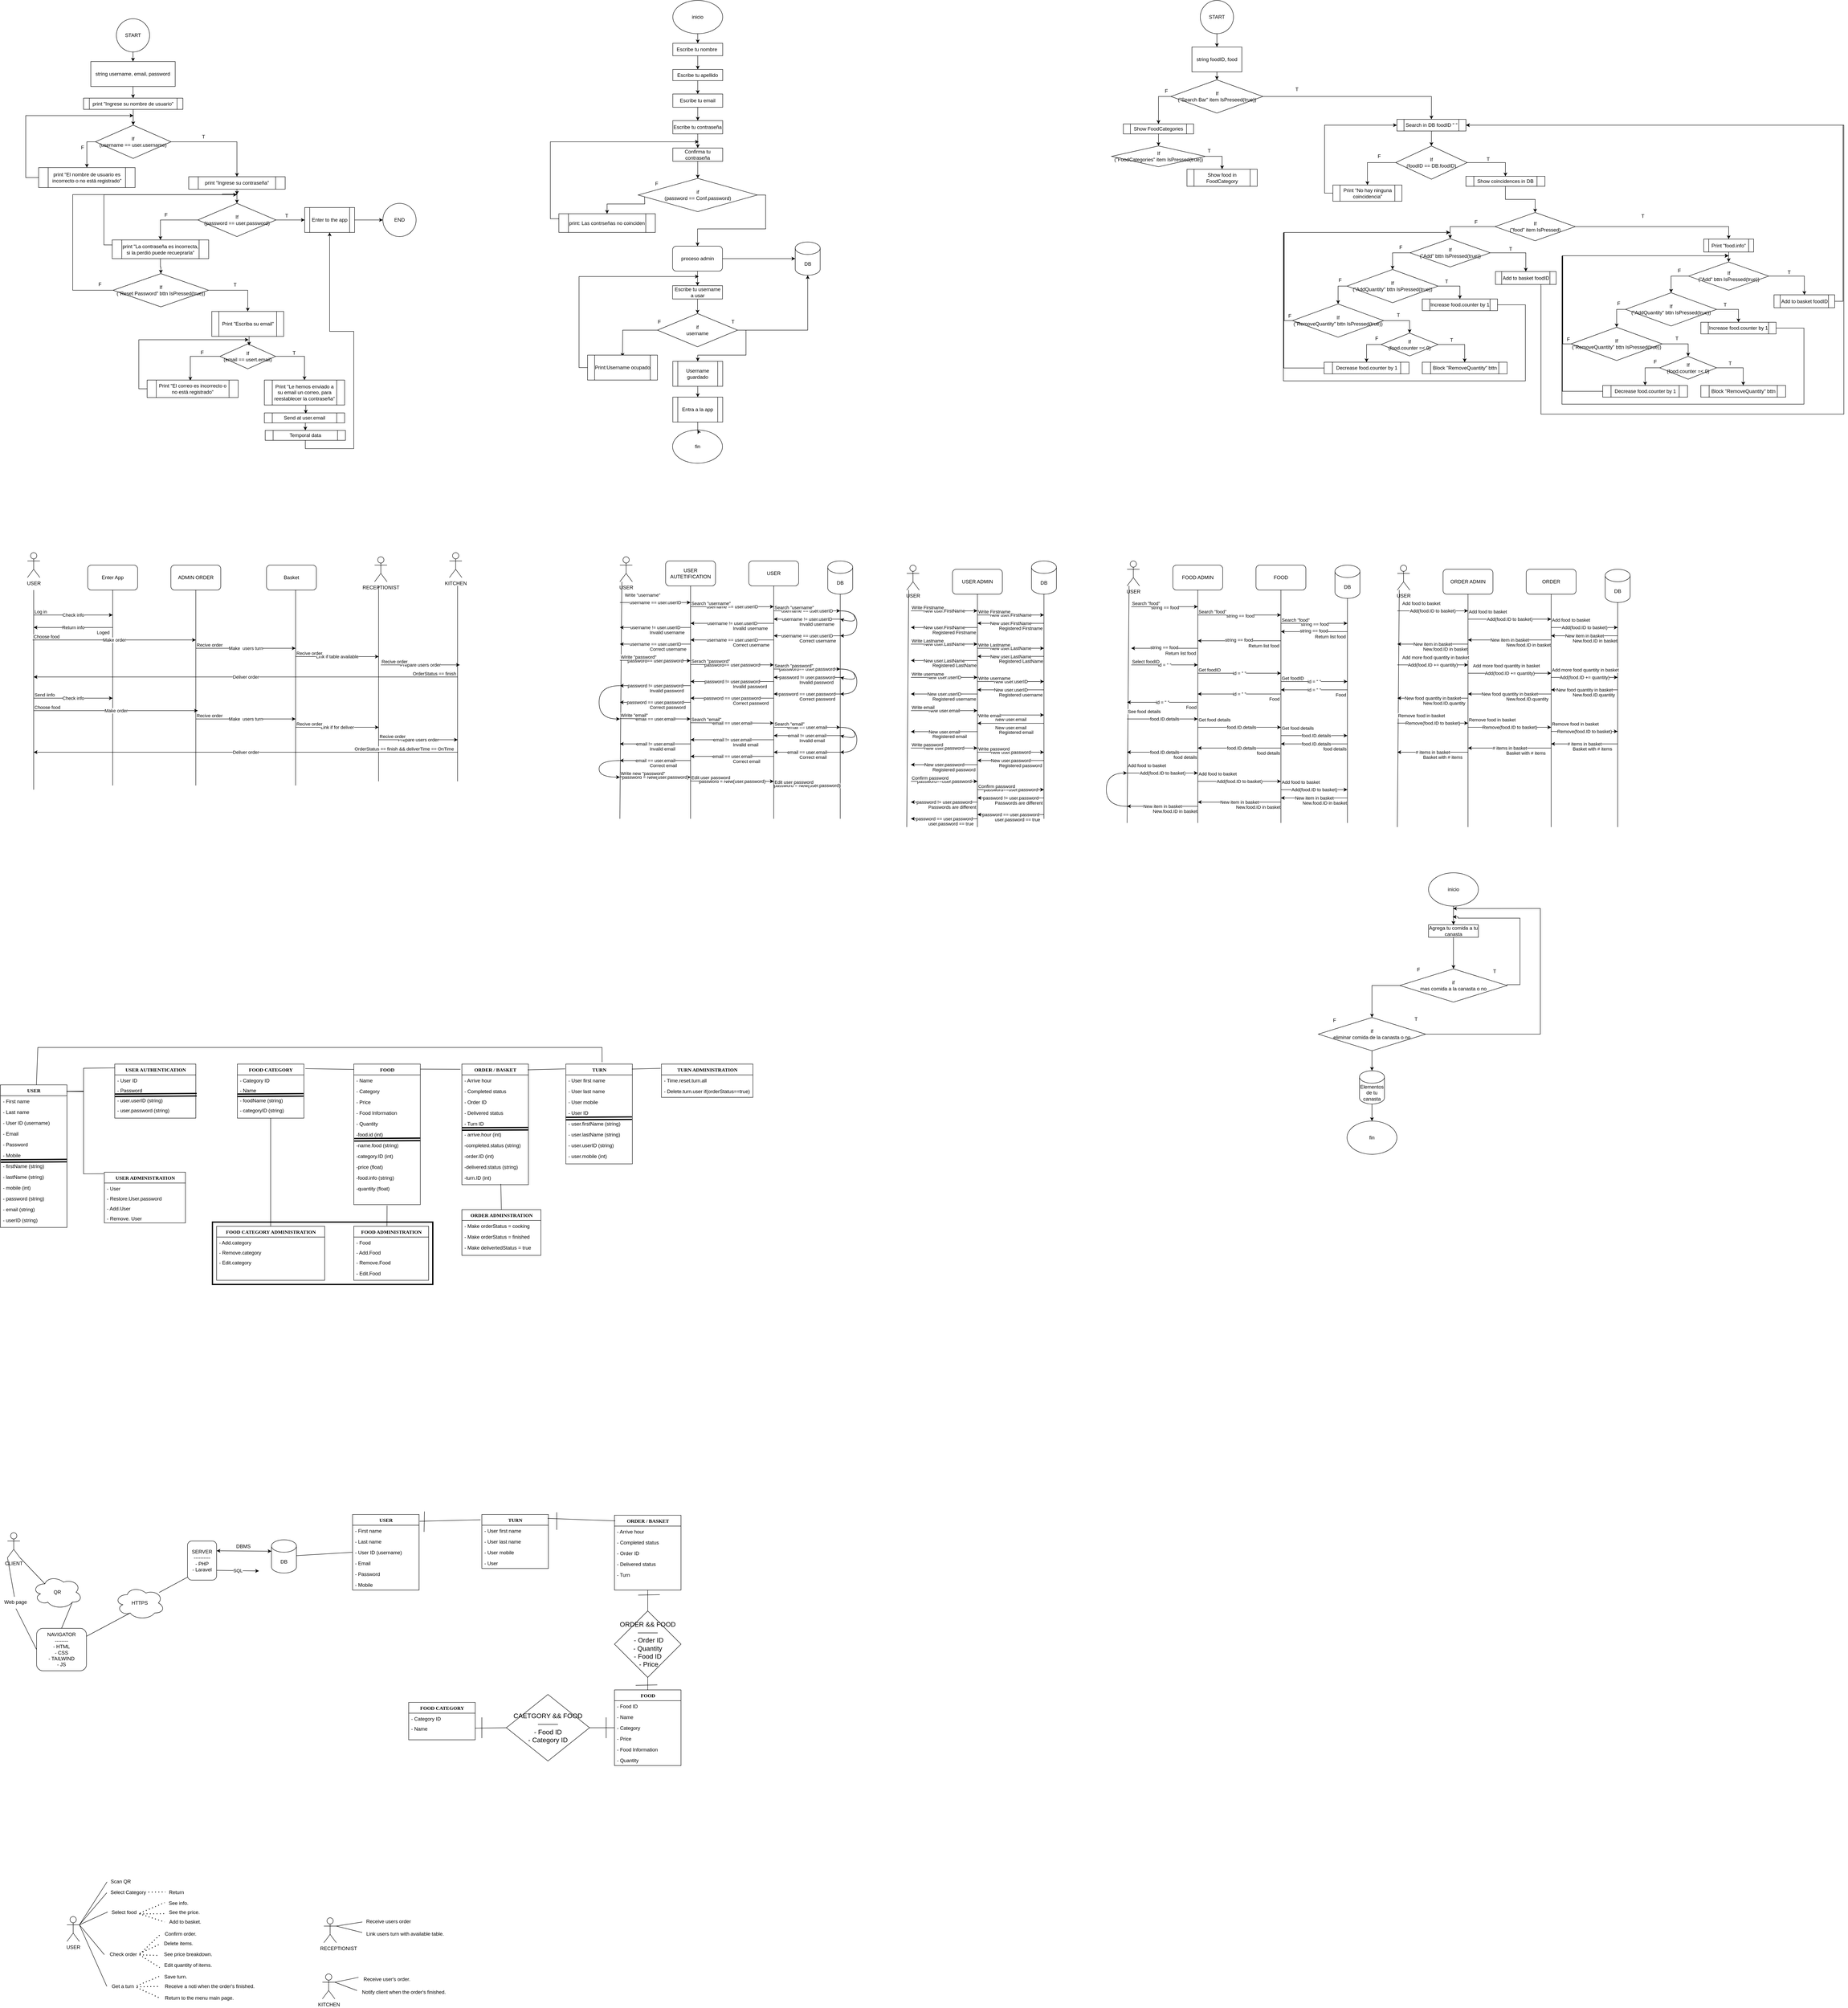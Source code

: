 <mxfile version="22.0.0" type="github">
  <diagram name="Page-1" id="6133507b-19e7-1e82-6fc7-422aa6c4b21f">
    <mxGraphModel dx="1665" dy="4128" grid="0" gridSize="10" guides="1" tooltips="1" connect="1" arrows="0" fold="1" page="1" pageScale="1" pageWidth="850" pageHeight="1100" background="none" math="0" shadow="0">
      <root>
        <mxCell id="0" />
        <mxCell id="1" parent="0" />
        <mxCell id="I0qqI5XusfE8nYUbzfX7-13" value="FOOD" style="swimlane;html=1;fontStyle=1;align=center;verticalAlign=top;childLayout=stackLayout;horizontal=1;startSize=26;horizontalStack=0;resizeParent=1;resizeLast=0;collapsible=1;marginBottom=0;swimlaneFillColor=#ffffff;rounded=0;shadow=0;comic=0;labelBackgroundColor=none;strokeWidth=1;fillColor=none;fontFamily=Verdana;fontSize=12" parent="1" vertex="1">
          <mxGeometry x="1507" y="785" width="160" height="182" as="geometry" />
        </mxCell>
        <mxCell id="I0qqI5XusfE8nYUbzfX7-14" value="- Food ID" style="text;html=1;strokeColor=none;fillColor=none;align=left;verticalAlign=top;spacingLeft=4;spacingRight=4;whiteSpace=wrap;overflow=hidden;rotatable=0;points=[[0,0.5],[1,0.5]];portConstraint=eastwest;" parent="I0qqI5XusfE8nYUbzfX7-13" vertex="1">
          <mxGeometry y="26" width="160" height="26" as="geometry" />
        </mxCell>
        <mxCell id="I0qqI5XusfE8nYUbzfX7-16" value="- Name" style="text;html=1;strokeColor=none;fillColor=none;align=left;verticalAlign=top;spacingLeft=4;spacingRight=4;whiteSpace=wrap;overflow=hidden;rotatable=0;points=[[0,0.5],[1,0.5]];portConstraint=eastwest;" parent="I0qqI5XusfE8nYUbzfX7-13" vertex="1">
          <mxGeometry y="52" width="160" height="26" as="geometry" />
        </mxCell>
        <mxCell id="I0qqI5XusfE8nYUbzfX7-54" value="- Category" style="text;html=1;strokeColor=none;fillColor=none;align=left;verticalAlign=top;spacingLeft=4;spacingRight=4;whiteSpace=wrap;overflow=hidden;rotatable=0;points=[[0,0.5],[1,0.5]];portConstraint=eastwest;" parent="I0qqI5XusfE8nYUbzfX7-13" vertex="1">
          <mxGeometry y="78" width="160" height="26" as="geometry" />
        </mxCell>
        <mxCell id="I0qqI5XusfE8nYUbzfX7-55" value="- Price" style="text;html=1;strokeColor=none;fillColor=none;align=left;verticalAlign=top;spacingLeft=4;spacingRight=4;whiteSpace=wrap;overflow=hidden;rotatable=0;points=[[0,0.5],[1,0.5]];portConstraint=eastwest;" parent="I0qqI5XusfE8nYUbzfX7-13" vertex="1">
          <mxGeometry y="104" width="160" height="26" as="geometry" />
        </mxCell>
        <mxCell id="V8HqpkSFx4EVLyuixHh1-19" value="- Food Information" style="text;html=1;strokeColor=none;fillColor=none;align=left;verticalAlign=top;spacingLeft=4;spacingRight=4;whiteSpace=wrap;overflow=hidden;rotatable=0;points=[[0,0.5],[1,0.5]];portConstraint=eastwest;" parent="I0qqI5XusfE8nYUbzfX7-13" vertex="1">
          <mxGeometry y="130" width="160" height="26" as="geometry" />
        </mxCell>
        <mxCell id="V8HqpkSFx4EVLyuixHh1-20" value="- Quantity" style="text;html=1;strokeColor=none;fillColor=none;align=left;verticalAlign=top;spacingLeft=4;spacingRight=4;whiteSpace=wrap;overflow=hidden;rotatable=0;points=[[0,0.5],[1,0.5]];portConstraint=eastwest;" parent="I0qqI5XusfE8nYUbzfX7-13" vertex="1">
          <mxGeometry y="156" width="160" height="26" as="geometry" />
        </mxCell>
        <mxCell id="I0qqI5XusfE8nYUbzfX7-45" value="ORDER / BASKET" style="swimlane;html=1;fontStyle=1;align=center;verticalAlign=top;childLayout=stackLayout;horizontal=1;startSize=26;horizontalStack=0;resizeParent=1;resizeLast=0;collapsible=1;marginBottom=0;swimlaneFillColor=#ffffff;rounded=0;shadow=0;comic=0;labelBackgroundColor=none;strokeWidth=1;fillColor=none;fontFamily=Verdana;fontSize=12" parent="1" vertex="1">
          <mxGeometry x="1507" y="365" width="160" height="180" as="geometry">
            <mxRectangle x="510" y="60" width="90" height="30" as="alternateBounds" />
          </mxGeometry>
        </mxCell>
        <mxCell id="I0qqI5XusfE8nYUbzfX7-46" value="- Arrive hour" style="text;html=1;strokeColor=none;fillColor=none;align=left;verticalAlign=top;spacingLeft=4;spacingRight=4;whiteSpace=wrap;overflow=hidden;rotatable=0;points=[[0,0.5],[1,0.5]];portConstraint=eastwest;" parent="I0qqI5XusfE8nYUbzfX7-45" vertex="1">
          <mxGeometry y="26" width="160" height="26" as="geometry" />
        </mxCell>
        <mxCell id="I0qqI5XusfE8nYUbzfX7-47" value="- Completed status" style="text;html=1;strokeColor=none;fillColor=none;align=left;verticalAlign=top;spacingLeft=4;spacingRight=4;whiteSpace=wrap;overflow=hidden;rotatable=0;points=[[0,0.5],[1,0.5]];portConstraint=eastwest;" parent="I0qqI5XusfE8nYUbzfX7-45" vertex="1">
          <mxGeometry y="52" width="160" height="26" as="geometry" />
        </mxCell>
        <mxCell id="I0qqI5XusfE8nYUbzfX7-49" value="- Order ID" style="text;html=1;strokeColor=none;fillColor=none;align=left;verticalAlign=top;spacingLeft=4;spacingRight=4;whiteSpace=wrap;overflow=hidden;rotatable=0;points=[[0,0.5],[1,0.5]];portConstraint=eastwest;" parent="I0qqI5XusfE8nYUbzfX7-45" vertex="1">
          <mxGeometry y="78" width="160" height="26" as="geometry" />
        </mxCell>
        <mxCell id="I0qqI5XusfE8nYUbzfX7-62" value="- Delivered status" style="text;html=1;strokeColor=none;fillColor=none;align=left;verticalAlign=top;spacingLeft=4;spacingRight=4;whiteSpace=wrap;overflow=hidden;rotatable=0;points=[[0,0.5],[1,0.5]];portConstraint=eastwest;" parent="I0qqI5XusfE8nYUbzfX7-45" vertex="1">
          <mxGeometry y="104" width="160" height="26" as="geometry" />
        </mxCell>
        <mxCell id="V8HqpkSFx4EVLyuixHh1-18" value="- Turn&lt;br&gt;" style="text;html=1;strokeColor=none;fillColor=none;align=left;verticalAlign=top;spacingLeft=4;spacingRight=4;whiteSpace=wrap;overflow=hidden;rotatable=0;points=[[0,0.5],[1,0.5]];portConstraint=eastwest;" parent="I0qqI5XusfE8nYUbzfX7-45" vertex="1">
          <mxGeometry y="130" width="160" height="26" as="geometry" />
        </mxCell>
        <mxCell id="V8HqpkSFx4EVLyuixHh1-1" value="USER" style="swimlane;html=1;fontStyle=1;align=center;verticalAlign=top;childLayout=stackLayout;horizontal=1;startSize=26;horizontalStack=0;resizeParent=1;resizeLast=0;collapsible=1;marginBottom=0;swimlaneFillColor=#ffffff;rounded=0;shadow=0;comic=0;labelBackgroundColor=none;strokeWidth=1;fillColor=none;fontFamily=Verdana;fontSize=12" parent="1" vertex="1">
          <mxGeometry x="877" y="363" width="160" height="182" as="geometry" />
        </mxCell>
        <mxCell id="V8HqpkSFx4EVLyuixHh1-2" value="- First name" style="text;html=1;strokeColor=none;fillColor=none;align=left;verticalAlign=top;spacingLeft=4;spacingRight=4;whiteSpace=wrap;overflow=hidden;rotatable=0;points=[[0,0.5],[1,0.5]];portConstraint=eastwest;" parent="V8HqpkSFx4EVLyuixHh1-1" vertex="1">
          <mxGeometry y="26" width="160" height="26" as="geometry" />
        </mxCell>
        <mxCell id="V8HqpkSFx4EVLyuixHh1-3" value="- Last name" style="text;html=1;strokeColor=none;fillColor=none;align=left;verticalAlign=top;spacingLeft=4;spacingRight=4;whiteSpace=wrap;overflow=hidden;rotatable=0;points=[[0,0.5],[1,0.5]];portConstraint=eastwest;" parent="V8HqpkSFx4EVLyuixHh1-1" vertex="1">
          <mxGeometry y="52" width="160" height="26" as="geometry" />
        </mxCell>
        <mxCell id="V8HqpkSFx4EVLyuixHh1-4" value="- User ID (username)" style="text;html=1;strokeColor=none;fillColor=none;align=left;verticalAlign=top;spacingLeft=4;spacingRight=4;whiteSpace=wrap;overflow=hidden;rotatable=0;points=[[0,0.5],[1,0.5]];portConstraint=eastwest;" parent="V8HqpkSFx4EVLyuixHh1-1" vertex="1">
          <mxGeometry y="78" width="160" height="26" as="geometry" />
        </mxCell>
        <mxCell id="V8HqpkSFx4EVLyuixHh1-5" value="- Email" style="text;html=1;strokeColor=none;fillColor=none;align=left;verticalAlign=top;spacingLeft=4;spacingRight=4;whiteSpace=wrap;overflow=hidden;rotatable=0;points=[[0,0.5],[1,0.5]];portConstraint=eastwest;" parent="V8HqpkSFx4EVLyuixHh1-1" vertex="1">
          <mxGeometry y="104" width="160" height="26" as="geometry" />
        </mxCell>
        <mxCell id="V8HqpkSFx4EVLyuixHh1-6" value="- Password" style="text;html=1;strokeColor=none;fillColor=none;align=left;verticalAlign=top;spacingLeft=4;spacingRight=4;whiteSpace=wrap;overflow=hidden;rotatable=0;points=[[0,0.5],[1,0.5]];portConstraint=eastwest;" parent="V8HqpkSFx4EVLyuixHh1-1" vertex="1">
          <mxGeometry y="130" width="160" height="26" as="geometry" />
        </mxCell>
        <mxCell id="V8HqpkSFx4EVLyuixHh1-7" value="- Mobile" style="text;html=1;strokeColor=none;fillColor=none;align=left;verticalAlign=top;spacingLeft=4;spacingRight=4;whiteSpace=wrap;overflow=hidden;rotatable=0;points=[[0,0.5],[1,0.5]];portConstraint=eastwest;" parent="V8HqpkSFx4EVLyuixHh1-1" vertex="1">
          <mxGeometry y="156" width="160" height="26" as="geometry" />
        </mxCell>
        <mxCell id="V8HqpkSFx4EVLyuixHh1-8" value="TURN" style="swimlane;html=1;fontStyle=1;align=center;verticalAlign=top;childLayout=stackLayout;horizontal=1;startSize=26;horizontalStack=0;resizeParent=1;resizeLast=0;collapsible=1;marginBottom=0;swimlaneFillColor=#ffffff;rounded=0;shadow=0;comic=0;labelBackgroundColor=none;strokeWidth=1;fillColor=none;fontFamily=Verdana;fontSize=12" parent="1" vertex="1">
          <mxGeometry x="1188" y="363" width="160" height="130" as="geometry">
            <mxRectangle x="520" y="285" width="80" height="30" as="alternateBounds" />
          </mxGeometry>
        </mxCell>
        <mxCell id="V8HqpkSFx4EVLyuixHh1-9" value="- User first name" style="text;html=1;strokeColor=none;fillColor=none;align=left;verticalAlign=top;spacingLeft=4;spacingRight=4;whiteSpace=wrap;overflow=hidden;rotatable=0;points=[[0,0.5],[1,0.5]];portConstraint=eastwest;" parent="V8HqpkSFx4EVLyuixHh1-8" vertex="1">
          <mxGeometry y="26" width="160" height="26" as="geometry" />
        </mxCell>
        <mxCell id="V8HqpkSFx4EVLyuixHh1-10" value="- User last name" style="text;html=1;strokeColor=none;fillColor=none;align=left;verticalAlign=top;spacingLeft=4;spacingRight=4;whiteSpace=wrap;overflow=hidden;rotatable=0;points=[[0,0.5],[1,0.5]];portConstraint=eastwest;" parent="V8HqpkSFx4EVLyuixHh1-8" vertex="1">
          <mxGeometry y="52" width="160" height="26" as="geometry" />
        </mxCell>
        <mxCell id="V8HqpkSFx4EVLyuixHh1-11" value="- User mobile" style="text;html=1;strokeColor=none;fillColor=none;align=left;verticalAlign=top;spacingLeft=4;spacingRight=4;whiteSpace=wrap;overflow=hidden;rotatable=0;points=[[0,0.5],[1,0.5]];portConstraint=eastwest;" parent="V8HqpkSFx4EVLyuixHh1-8" vertex="1">
          <mxGeometry y="78" width="160" height="26" as="geometry" />
        </mxCell>
        <mxCell id="V8HqpkSFx4EVLyuixHh1-15" value="- User" style="text;html=1;strokeColor=none;fillColor=none;align=left;verticalAlign=top;spacingLeft=4;spacingRight=4;whiteSpace=wrap;overflow=hidden;rotatable=0;points=[[0,0.5],[1,0.5]];portConstraint=eastwest;" parent="V8HqpkSFx4EVLyuixHh1-8" vertex="1">
          <mxGeometry y="104" width="160" height="26" as="geometry" />
        </mxCell>
        <mxCell id="V8HqpkSFx4EVLyuixHh1-12" value="FOOD CATEGORY" style="swimlane;html=1;fontStyle=1;align=center;verticalAlign=top;childLayout=stackLayout;horizontal=1;startSize=26;horizontalStack=0;resizeParent=1;resizeLast=0;collapsible=1;marginBottom=0;swimlaneFillColor=#ffffff;rounded=0;shadow=0;comic=0;labelBackgroundColor=none;strokeWidth=1;fillColor=none;fontFamily=Verdana;fontSize=12" parent="1" vertex="1">
          <mxGeometry x="1012" y="815" width="160" height="90" as="geometry">
            <mxRectangle x="510" y="260" width="80" height="30" as="alternateBounds" />
          </mxGeometry>
        </mxCell>
        <mxCell id="V8HqpkSFx4EVLyuixHh1-13" value="&lt;span style=&quot;text-align: center;&quot;&gt;- Category ID&lt;/span&gt;" style="text;html=1;strokeColor=none;fillColor=none;align=left;verticalAlign=top;spacingLeft=4;spacingRight=4;whiteSpace=wrap;overflow=hidden;rotatable=0;points=[[0,0.5],[1,0.5]];portConstraint=eastwest;" parent="V8HqpkSFx4EVLyuixHh1-12" vertex="1">
          <mxGeometry y="26" width="160" height="24" as="geometry" />
        </mxCell>
        <mxCell id="V8HqpkSFx4EVLyuixHh1-14" value="&lt;span style=&quot;text-align: center;&quot;&gt;- Name&lt;/span&gt;" style="text;html=1;strokeColor=none;fillColor=none;align=left;verticalAlign=top;spacingLeft=4;spacingRight=4;whiteSpace=wrap;overflow=hidden;rotatable=0;points=[[0,0.5],[1,0.5]];portConstraint=eastwest;" parent="V8HqpkSFx4EVLyuixHh1-12" vertex="1">
          <mxGeometry y="50" width="160" height="24" as="geometry" />
        </mxCell>
        <mxCell id="V8HqpkSFx4EVLyuixHh1-21" value="ORDER &amp;amp;&amp;amp; FOOD———&lt;br&gt;&amp;nbsp;- Order ID&lt;br&gt;- Quantity&lt;br&gt;- Food ID&lt;br&gt;&amp;nbsp;- Price" style="rhombus;whiteSpace=wrap;html=1;fontSize=16;" parent="1" vertex="1">
          <mxGeometry x="1507" y="595" width="160" height="160" as="geometry" />
        </mxCell>
        <mxCell id="V8HqpkSFx4EVLyuixHh1-24" value="CAETGORY &amp;amp;&amp;amp; FOOD&lt;br&gt;———&lt;br&gt;- Food ID&lt;br&gt;- Category ID" style="rhombus;whiteSpace=wrap;html=1;fontSize=16;" parent="1" vertex="1">
          <mxGeometry x="1247" y="796" width="200" height="160" as="geometry" />
        </mxCell>
        <mxCell id="V8HqpkSFx4EVLyuixHh1-29" value="USER" style="swimlane;html=1;fontStyle=1;align=center;verticalAlign=top;childLayout=stackLayout;horizontal=1;startSize=26;horizontalStack=0;resizeParent=1;resizeLast=0;collapsible=1;marginBottom=0;swimlaneFillColor=#ffffff;rounded=0;shadow=0;comic=0;labelBackgroundColor=none;strokeWidth=1;fillColor=none;fontFamily=Verdana;fontSize=12" parent="1" vertex="1">
          <mxGeometry x="30" y="-670" width="160" height="342.914" as="geometry" />
        </mxCell>
        <mxCell id="V8HqpkSFx4EVLyuixHh1-30" value="- First name" style="text;html=1;strokeColor=none;fillColor=none;align=left;verticalAlign=top;spacingLeft=4;spacingRight=4;whiteSpace=wrap;overflow=hidden;rotatable=0;points=[[0,0.5],[1,0.5]];portConstraint=eastwest;" parent="V8HqpkSFx4EVLyuixHh1-29" vertex="1">
          <mxGeometry y="26" width="160" height="26" as="geometry" />
        </mxCell>
        <mxCell id="V8HqpkSFx4EVLyuixHh1-31" value="- Last name" style="text;html=1;strokeColor=none;fillColor=none;align=left;verticalAlign=top;spacingLeft=4;spacingRight=4;whiteSpace=wrap;overflow=hidden;rotatable=0;points=[[0,0.5],[1,0.5]];portConstraint=eastwest;" parent="V8HqpkSFx4EVLyuixHh1-29" vertex="1">
          <mxGeometry y="52" width="160" height="26" as="geometry" />
        </mxCell>
        <mxCell id="V8HqpkSFx4EVLyuixHh1-32" value="- User ID (username)" style="text;html=1;strokeColor=none;fillColor=none;align=left;verticalAlign=top;spacingLeft=4;spacingRight=4;whiteSpace=wrap;overflow=hidden;rotatable=0;points=[[0,0.5],[1,0.5]];portConstraint=eastwest;" parent="V8HqpkSFx4EVLyuixHh1-29" vertex="1">
          <mxGeometry y="78" width="160" height="26" as="geometry" />
        </mxCell>
        <mxCell id="V8HqpkSFx4EVLyuixHh1-33" value="- Email" style="text;html=1;strokeColor=none;fillColor=none;align=left;verticalAlign=top;spacingLeft=4;spacingRight=4;whiteSpace=wrap;overflow=hidden;rotatable=0;points=[[0,0.5],[1,0.5]];portConstraint=eastwest;" parent="V8HqpkSFx4EVLyuixHh1-29" vertex="1">
          <mxGeometry y="104" width="160" height="26" as="geometry" />
        </mxCell>
        <mxCell id="V8HqpkSFx4EVLyuixHh1-34" value="- Password" style="text;html=1;strokeColor=none;fillColor=none;align=left;verticalAlign=top;spacingLeft=4;spacingRight=4;whiteSpace=wrap;overflow=hidden;rotatable=0;points=[[0,0.5],[1,0.5]];portConstraint=eastwest;" parent="V8HqpkSFx4EVLyuixHh1-29" vertex="1">
          <mxGeometry y="130" width="160" height="26" as="geometry" />
        </mxCell>
        <mxCell id="V8HqpkSFx4EVLyuixHh1-35" value="- Mobile" style="text;html=1;strokeColor=none;fillColor=none;align=left;verticalAlign=top;spacingLeft=4;spacingRight=4;whiteSpace=wrap;overflow=hidden;rotatable=0;points=[[0,0.5],[1,0.5]];portConstraint=eastwest;" parent="V8HqpkSFx4EVLyuixHh1-29" vertex="1">
          <mxGeometry y="156" width="160" height="26" as="geometry" />
        </mxCell>
        <mxCell id="NxPwZrn8tIDm6cM4T6ja-19" value="" style="shape=link;html=1;rounded=0;entryX=0.995;entryY=-0.023;entryDx=0;entryDy=0;entryPerimeter=0;strokeColor=#000000;strokeWidth=3;" parent="V8HqpkSFx4EVLyuixHh1-29" edge="1">
          <mxGeometry width="100" relative="1" as="geometry">
            <mxPoint x="1" y="183" as="sourcePoint" />
            <mxPoint x="160" y="182" as="targetPoint" />
          </mxGeometry>
        </mxCell>
        <mxCell id="V8HqpkSFx4EVLyuixHh1-43" value="- firstName (string)" style="text;html=1;strokeColor=none;fillColor=none;align=left;verticalAlign=top;spacingLeft=4;spacingRight=4;whiteSpace=wrap;overflow=hidden;rotatable=0;points=[[0,0.5],[1,0.5]];portConstraint=eastwest;" parent="V8HqpkSFx4EVLyuixHh1-29" vertex="1">
          <mxGeometry y="182" width="160" height="26" as="geometry" />
        </mxCell>
        <mxCell id="V8HqpkSFx4EVLyuixHh1-44" value="- lastName (string)" style="text;html=1;strokeColor=none;fillColor=none;align=left;verticalAlign=top;spacingLeft=4;spacingRight=4;whiteSpace=wrap;overflow=hidden;rotatable=0;points=[[0,0.5],[1,0.5]];portConstraint=eastwest;" parent="V8HqpkSFx4EVLyuixHh1-29" vertex="1">
          <mxGeometry y="208" width="160" height="26" as="geometry" />
        </mxCell>
        <mxCell id="V8HqpkSFx4EVLyuixHh1-48" value="- mobile (int)" style="text;html=1;strokeColor=none;fillColor=none;align=left;verticalAlign=top;spacingLeft=4;spacingRight=4;whiteSpace=wrap;overflow=hidden;rotatable=0;points=[[0,0.5],[1,0.5]];portConstraint=eastwest;" parent="V8HqpkSFx4EVLyuixHh1-29" vertex="1">
          <mxGeometry y="234" width="160" height="26" as="geometry" />
        </mxCell>
        <mxCell id="V8HqpkSFx4EVLyuixHh1-47" value="- password (string)" style="text;html=1;strokeColor=none;fillColor=none;align=left;verticalAlign=top;spacingLeft=4;spacingRight=4;whiteSpace=wrap;overflow=hidden;rotatable=0;points=[[0,0.5],[1,0.5]];portConstraint=eastwest;" parent="V8HqpkSFx4EVLyuixHh1-29" vertex="1">
          <mxGeometry y="260" width="160" height="26" as="geometry" />
        </mxCell>
        <mxCell id="V8HqpkSFx4EVLyuixHh1-46" value="- email (string)" style="text;html=1;strokeColor=none;fillColor=none;align=left;verticalAlign=top;spacingLeft=4;spacingRight=4;whiteSpace=wrap;overflow=hidden;rotatable=0;points=[[0,0.5],[1,0.5]];portConstraint=eastwest;" parent="V8HqpkSFx4EVLyuixHh1-29" vertex="1">
          <mxGeometry y="286" width="160" height="26" as="geometry" />
        </mxCell>
        <mxCell id="V8HqpkSFx4EVLyuixHh1-45" value="- userID (string)" style="text;html=1;strokeColor=none;fillColor=none;align=left;verticalAlign=top;spacingLeft=4;spacingRight=4;whiteSpace=wrap;overflow=hidden;rotatable=0;points=[[0,0.5],[1,0.5]];portConstraint=eastwest;" parent="V8HqpkSFx4EVLyuixHh1-29" vertex="1">
          <mxGeometry y="312" width="160" height="26" as="geometry" />
        </mxCell>
        <mxCell id="V8HqpkSFx4EVLyuixHh1-49" value="TURN" style="swimlane;html=1;fontStyle=1;align=center;verticalAlign=top;childLayout=stackLayout;horizontal=1;startSize=26;horizontalStack=0;resizeParent=1;resizeLast=0;collapsible=1;marginBottom=0;swimlaneFillColor=#ffffff;rounded=0;shadow=0;comic=0;labelBackgroundColor=none;strokeWidth=1;fillColor=none;fontFamily=Verdana;fontSize=12" parent="1" vertex="1">
          <mxGeometry x="1390" y="-720" width="160" height="240" as="geometry">
            <mxRectangle x="520" y="285" width="80" height="30" as="alternateBounds" />
          </mxGeometry>
        </mxCell>
        <mxCell id="V8HqpkSFx4EVLyuixHh1-50" value="- User first name" style="text;html=1;strokeColor=none;fillColor=none;align=left;verticalAlign=top;spacingLeft=4;spacingRight=4;whiteSpace=wrap;overflow=hidden;rotatable=0;points=[[0,0.5],[1,0.5]];portConstraint=eastwest;" parent="V8HqpkSFx4EVLyuixHh1-49" vertex="1">
          <mxGeometry y="26" width="160" height="26" as="geometry" />
        </mxCell>
        <mxCell id="V8HqpkSFx4EVLyuixHh1-51" value="- User last name" style="text;html=1;strokeColor=none;fillColor=none;align=left;verticalAlign=top;spacingLeft=4;spacingRight=4;whiteSpace=wrap;overflow=hidden;rotatable=0;points=[[0,0.5],[1,0.5]];portConstraint=eastwest;" parent="V8HqpkSFx4EVLyuixHh1-49" vertex="1">
          <mxGeometry y="52" width="160" height="26" as="geometry" />
        </mxCell>
        <mxCell id="V8HqpkSFx4EVLyuixHh1-52" value="- User mobile" style="text;html=1;strokeColor=none;fillColor=none;align=left;verticalAlign=top;spacingLeft=4;spacingRight=4;whiteSpace=wrap;overflow=hidden;rotatable=0;points=[[0,0.5],[1,0.5]];portConstraint=eastwest;" parent="V8HqpkSFx4EVLyuixHh1-49" vertex="1">
          <mxGeometry y="78" width="160" height="26" as="geometry" />
        </mxCell>
        <mxCell id="V8HqpkSFx4EVLyuixHh1-53" value="- User ID" style="text;html=1;strokeColor=none;fillColor=none;align=left;verticalAlign=top;spacingLeft=4;spacingRight=4;whiteSpace=wrap;overflow=hidden;rotatable=0;points=[[0,0.5],[1,0.5]];portConstraint=eastwest;" parent="V8HqpkSFx4EVLyuixHh1-49" vertex="1">
          <mxGeometry y="104" width="160" height="26" as="geometry" />
        </mxCell>
        <mxCell id="NxPwZrn8tIDm6cM4T6ja-18" value="" style="shape=link;html=1;rounded=0;entryX=0.995;entryY=-0.023;entryDx=0;entryDy=0;entryPerimeter=0;strokeColor=#000000;strokeWidth=3;" parent="V8HqpkSFx4EVLyuixHh1-49" edge="1">
          <mxGeometry width="100" relative="1" as="geometry">
            <mxPoint y="131" as="sourcePoint" />
            <mxPoint x="159" y="130" as="targetPoint" />
          </mxGeometry>
        </mxCell>
        <mxCell id="V8HqpkSFx4EVLyuixHh1-54" value="- user.firstName (string)" style="text;html=1;strokeColor=none;fillColor=none;align=left;verticalAlign=top;spacingLeft=4;spacingRight=4;whiteSpace=wrap;overflow=hidden;rotatable=0;points=[[0,0.5],[1,0.5]];portConstraint=eastwest;" parent="V8HqpkSFx4EVLyuixHh1-49" vertex="1">
          <mxGeometry y="130" width="160" height="26" as="geometry" />
        </mxCell>
        <mxCell id="V8HqpkSFx4EVLyuixHh1-56" value="- user.lastName (string)" style="text;html=1;strokeColor=none;fillColor=none;align=left;verticalAlign=top;spacingLeft=4;spacingRight=4;whiteSpace=wrap;overflow=hidden;rotatable=0;points=[[0,0.5],[1,0.5]];portConstraint=eastwest;" parent="V8HqpkSFx4EVLyuixHh1-49" vertex="1">
          <mxGeometry y="156" width="160" height="26" as="geometry" />
        </mxCell>
        <mxCell id="V8HqpkSFx4EVLyuixHh1-57" value="- user.userID (string)" style="text;html=1;strokeColor=none;fillColor=none;align=left;verticalAlign=top;spacingLeft=4;spacingRight=4;whiteSpace=wrap;overflow=hidden;rotatable=0;points=[[0,0.5],[1,0.5]];portConstraint=eastwest;" parent="V8HqpkSFx4EVLyuixHh1-49" vertex="1">
          <mxGeometry y="182" width="160" height="26" as="geometry" />
        </mxCell>
        <mxCell id="V8HqpkSFx4EVLyuixHh1-55" value="- user.mobile (int)" style="text;html=1;strokeColor=none;fillColor=none;align=left;verticalAlign=top;spacingLeft=4;spacingRight=4;whiteSpace=wrap;overflow=hidden;rotatable=0;points=[[0,0.5],[1,0.5]];portConstraint=eastwest;" parent="V8HqpkSFx4EVLyuixHh1-49" vertex="1">
          <mxGeometry y="208" width="160" height="26" as="geometry" />
        </mxCell>
        <mxCell id="V8HqpkSFx4EVLyuixHh1-59" value="FOOD CATEGORY" style="swimlane;html=1;fontStyle=1;align=center;verticalAlign=top;childLayout=stackLayout;horizontal=1;startSize=26;horizontalStack=0;resizeParent=1;resizeLast=0;collapsible=1;marginBottom=0;swimlaneFillColor=#ffffff;rounded=0;shadow=0;comic=0;labelBackgroundColor=none;strokeWidth=1;fillColor=none;fontFamily=Verdana;fontSize=12" parent="1" vertex="1">
          <mxGeometry x="600" y="-720" width="160" height="130" as="geometry">
            <mxRectangle x="510" y="260" width="80" height="30" as="alternateBounds" />
          </mxGeometry>
        </mxCell>
        <mxCell id="V8HqpkSFx4EVLyuixHh1-60" value="&lt;span style=&quot;text-align: center;&quot;&gt;- Category ID&lt;/span&gt;" style="text;html=1;strokeColor=none;fillColor=none;align=left;verticalAlign=top;spacingLeft=4;spacingRight=4;whiteSpace=wrap;overflow=hidden;rotatable=0;points=[[0,0.5],[1,0.5]];portConstraint=eastwest;" parent="V8HqpkSFx4EVLyuixHh1-59" vertex="1">
          <mxGeometry y="26" width="160" height="24" as="geometry" />
        </mxCell>
        <mxCell id="V8HqpkSFx4EVLyuixHh1-61" value="&lt;span style=&quot;text-align: center;&quot;&gt;- Name&lt;/span&gt;" style="text;html=1;strokeColor=none;fillColor=none;align=left;verticalAlign=top;spacingLeft=4;spacingRight=4;whiteSpace=wrap;overflow=hidden;rotatable=0;points=[[0,0.5],[1,0.5]];portConstraint=eastwest;" parent="V8HqpkSFx4EVLyuixHh1-59" vertex="1">
          <mxGeometry y="50" width="160" height="24" as="geometry" />
        </mxCell>
        <mxCell id="NxPwZrn8tIDm6cM4T6ja-21" value="" style="shape=link;html=1;rounded=0;entryX=0.995;entryY=-0.023;entryDx=0;entryDy=0;entryPerimeter=0;strokeColor=#000000;strokeWidth=3;" parent="V8HqpkSFx4EVLyuixHh1-59" edge="1">
          <mxGeometry width="100" relative="1" as="geometry">
            <mxPoint y="75" as="sourcePoint" />
            <mxPoint x="159" y="74" as="targetPoint" />
          </mxGeometry>
        </mxCell>
        <mxCell id="V8HqpkSFx4EVLyuixHh1-64" value="&lt;span style=&quot;text-align: center;&quot;&gt;- foodName (string)&lt;/span&gt;" style="text;html=1;strokeColor=none;fillColor=none;align=left;verticalAlign=top;spacingLeft=4;spacingRight=4;whiteSpace=wrap;overflow=hidden;rotatable=0;points=[[0,0.5],[1,0.5]];portConstraint=eastwest;" parent="V8HqpkSFx4EVLyuixHh1-59" vertex="1">
          <mxGeometry y="74" width="160" height="24" as="geometry" />
        </mxCell>
        <mxCell id="V8HqpkSFx4EVLyuixHh1-63" value="&lt;span style=&quot;text-align: center;&quot;&gt;- categoryID (string)&lt;/span&gt;" style="text;html=1;strokeColor=none;fillColor=none;align=left;verticalAlign=top;spacingLeft=4;spacingRight=4;whiteSpace=wrap;overflow=hidden;rotatable=0;points=[[0,0.5],[1,0.5]];portConstraint=eastwest;" parent="V8HqpkSFx4EVLyuixHh1-59" vertex="1">
          <mxGeometry y="98" width="160" height="24" as="geometry" />
        </mxCell>
        <mxCell id="5gyPYeoW1LZMkjKKsvoC-3" value="ORDER / BASKET" style="swimlane;html=1;fontStyle=1;align=center;verticalAlign=top;childLayout=stackLayout;horizontal=1;startSize=26;horizontalStack=0;resizeParent=1;resizeLast=0;collapsible=1;marginBottom=0;swimlaneFillColor=#ffffff;rounded=0;shadow=0;comic=0;labelBackgroundColor=none;strokeWidth=1;fillColor=none;fontFamily=Verdana;fontSize=12" parent="1" vertex="1">
          <mxGeometry x="1140" y="-720" width="160" height="290" as="geometry">
            <mxRectangle x="510" y="60" width="90" height="30" as="alternateBounds" />
          </mxGeometry>
        </mxCell>
        <mxCell id="5gyPYeoW1LZMkjKKsvoC-4" value="- Arrive hour" style="text;html=1;strokeColor=none;fillColor=none;align=left;verticalAlign=top;spacingLeft=4;spacingRight=4;whiteSpace=wrap;overflow=hidden;rotatable=0;points=[[0,0.5],[1,0.5]];portConstraint=eastwest;" parent="5gyPYeoW1LZMkjKKsvoC-3" vertex="1">
          <mxGeometry y="26" width="160" height="26" as="geometry" />
        </mxCell>
        <mxCell id="5gyPYeoW1LZMkjKKsvoC-5" value="- Completed status" style="text;html=1;strokeColor=none;fillColor=none;align=left;verticalAlign=top;spacingLeft=4;spacingRight=4;whiteSpace=wrap;overflow=hidden;rotatable=0;points=[[0,0.5],[1,0.5]];portConstraint=eastwest;" parent="5gyPYeoW1LZMkjKKsvoC-3" vertex="1">
          <mxGeometry y="52" width="160" height="26" as="geometry" />
        </mxCell>
        <mxCell id="5gyPYeoW1LZMkjKKsvoC-6" value="- Order ID" style="text;html=1;strokeColor=none;fillColor=none;align=left;verticalAlign=top;spacingLeft=4;spacingRight=4;whiteSpace=wrap;overflow=hidden;rotatable=0;points=[[0,0.5],[1,0.5]];portConstraint=eastwest;" parent="5gyPYeoW1LZMkjKKsvoC-3" vertex="1">
          <mxGeometry y="78" width="160" height="26" as="geometry" />
        </mxCell>
        <mxCell id="5gyPYeoW1LZMkjKKsvoC-7" value="- Delivered status" style="text;html=1;strokeColor=none;fillColor=none;align=left;verticalAlign=top;spacingLeft=4;spacingRight=4;whiteSpace=wrap;overflow=hidden;rotatable=0;points=[[0,0.5],[1,0.5]];portConstraint=eastwest;" parent="5gyPYeoW1LZMkjKKsvoC-3" vertex="1">
          <mxGeometry y="104" width="160" height="26" as="geometry" />
        </mxCell>
        <mxCell id="5gyPYeoW1LZMkjKKsvoC-8" value="- Turn ID" style="text;html=1;strokeColor=none;fillColor=none;align=left;verticalAlign=top;spacingLeft=4;spacingRight=4;whiteSpace=wrap;overflow=hidden;rotatable=0;points=[[0,0.5],[1,0.5]];portConstraint=eastwest;" parent="5gyPYeoW1LZMkjKKsvoC-3" vertex="1">
          <mxGeometry y="130" width="160" height="26" as="geometry" />
        </mxCell>
        <mxCell id="5gyPYeoW1LZMkjKKsvoC-17" value="" style="shape=link;html=1;rounded=0;entryX=0.995;entryY=-0.023;entryDx=0;entryDy=0;entryPerimeter=0;strokeColor=#000000;strokeWidth=3;" parent="5gyPYeoW1LZMkjKKsvoC-3" target="5gyPYeoW1LZMkjKKsvoC-9" edge="1">
          <mxGeometry width="100" relative="1" as="geometry">
            <mxPoint y="156" as="sourcePoint" />
            <mxPoint x="100" y="156" as="targetPoint" />
          </mxGeometry>
        </mxCell>
        <mxCell id="5gyPYeoW1LZMkjKKsvoC-9" value="- arrive.hour (int)" style="text;html=1;strokeColor=none;fillColor=none;align=left;verticalAlign=top;spacingLeft=4;spacingRight=4;whiteSpace=wrap;overflow=hidden;rotatable=0;points=[[0,0.5],[1,0.5]];portConstraint=eastwest;" parent="5gyPYeoW1LZMkjKKsvoC-3" vertex="1">
          <mxGeometry y="156" width="160" height="26" as="geometry" />
        </mxCell>
        <mxCell id="5gyPYeoW1LZMkjKKsvoC-10" value="-completed.status (string)" style="text;html=1;strokeColor=none;fillColor=none;align=left;verticalAlign=top;spacingLeft=4;spacingRight=4;whiteSpace=wrap;overflow=hidden;rotatable=0;points=[[0,0.5],[1,0.5]];portConstraint=eastwest;" parent="5gyPYeoW1LZMkjKKsvoC-3" vertex="1">
          <mxGeometry y="182" width="160" height="26" as="geometry" />
        </mxCell>
        <mxCell id="5gyPYeoW1LZMkjKKsvoC-11" value="-order.ID (int)" style="text;html=1;strokeColor=none;fillColor=none;align=left;verticalAlign=top;spacingLeft=4;spacingRight=4;whiteSpace=wrap;overflow=hidden;rotatable=0;points=[[0,0.5],[1,0.5]];portConstraint=eastwest;" parent="5gyPYeoW1LZMkjKKsvoC-3" vertex="1">
          <mxGeometry y="208" width="160" height="26" as="geometry" />
        </mxCell>
        <mxCell id="5gyPYeoW1LZMkjKKsvoC-12" value="-delivered.status (string)" style="text;html=1;strokeColor=none;fillColor=none;align=left;verticalAlign=top;spacingLeft=4;spacingRight=4;whiteSpace=wrap;overflow=hidden;rotatable=0;points=[[0,0.5],[1,0.5]];portConstraint=eastwest;" parent="5gyPYeoW1LZMkjKKsvoC-3" vertex="1">
          <mxGeometry y="234" width="160" height="26" as="geometry" />
        </mxCell>
        <mxCell id="5gyPYeoW1LZMkjKKsvoC-13" value="-turn.ID (int)" style="text;html=1;strokeColor=none;fillColor=none;align=left;verticalAlign=top;spacingLeft=4;spacingRight=4;whiteSpace=wrap;overflow=hidden;rotatable=0;points=[[0,0.5],[1,0.5]];portConstraint=eastwest;" parent="5gyPYeoW1LZMkjKKsvoC-3" vertex="1">
          <mxGeometry y="260" width="160" height="26" as="geometry" />
        </mxCell>
        <mxCell id="5gyPYeoW1LZMkjKKsvoC-18" value="FOOD" style="swimlane;html=1;fontStyle=1;align=center;verticalAlign=top;childLayout=stackLayout;horizontal=1;startSize=26;horizontalStack=0;resizeParent=1;resizeLast=0;collapsible=1;marginBottom=0;swimlaneFillColor=#ffffff;rounded=0;shadow=0;comic=0;labelBackgroundColor=none;strokeWidth=1;fillColor=none;fontFamily=Verdana;fontSize=12" parent="1" vertex="1">
          <mxGeometry x="880" y="-720" width="160" height="338" as="geometry" />
        </mxCell>
        <mxCell id="5gyPYeoW1LZMkjKKsvoC-20" value="- Name" style="text;html=1;strokeColor=none;fillColor=none;align=left;verticalAlign=top;spacingLeft=4;spacingRight=4;whiteSpace=wrap;overflow=hidden;rotatable=0;points=[[0,0.5],[1,0.5]];portConstraint=eastwest;" parent="5gyPYeoW1LZMkjKKsvoC-18" vertex="1">
          <mxGeometry y="26" width="160" height="26" as="geometry" />
        </mxCell>
        <mxCell id="5gyPYeoW1LZMkjKKsvoC-21" value="- Category" style="text;html=1;strokeColor=none;fillColor=none;align=left;verticalAlign=top;spacingLeft=4;spacingRight=4;whiteSpace=wrap;overflow=hidden;rotatable=0;points=[[0,0.5],[1,0.5]];portConstraint=eastwest;" parent="5gyPYeoW1LZMkjKKsvoC-18" vertex="1">
          <mxGeometry y="52" width="160" height="26" as="geometry" />
        </mxCell>
        <mxCell id="5gyPYeoW1LZMkjKKsvoC-22" value="- Price" style="text;html=1;strokeColor=none;fillColor=none;align=left;verticalAlign=top;spacingLeft=4;spacingRight=4;whiteSpace=wrap;overflow=hidden;rotatable=0;points=[[0,0.5],[1,0.5]];portConstraint=eastwest;" parent="5gyPYeoW1LZMkjKKsvoC-18" vertex="1">
          <mxGeometry y="78" width="160" height="26" as="geometry" />
        </mxCell>
        <mxCell id="5gyPYeoW1LZMkjKKsvoC-23" value="- Food Information" style="text;html=1;strokeColor=none;fillColor=none;align=left;verticalAlign=top;spacingLeft=4;spacingRight=4;whiteSpace=wrap;overflow=hidden;rotatable=0;points=[[0,0.5],[1,0.5]];portConstraint=eastwest;" parent="5gyPYeoW1LZMkjKKsvoC-18" vertex="1">
          <mxGeometry y="104" width="160" height="26" as="geometry" />
        </mxCell>
        <mxCell id="5gyPYeoW1LZMkjKKsvoC-24" value="- Quantity" style="text;html=1;strokeColor=none;fillColor=none;align=left;verticalAlign=top;spacingLeft=4;spacingRight=4;whiteSpace=wrap;overflow=hidden;rotatable=0;points=[[0,0.5],[1,0.5]];portConstraint=eastwest;" parent="5gyPYeoW1LZMkjKKsvoC-18" vertex="1">
          <mxGeometry y="130" width="160" height="26" as="geometry" />
        </mxCell>
        <mxCell id="NxPwZrn8tIDm6cM4T6ja-20" value="" style="shape=link;html=1;rounded=0;entryX=0.995;entryY=-0.023;entryDx=0;entryDy=0;entryPerimeter=0;strokeColor=#000000;strokeWidth=3;" parent="5gyPYeoW1LZMkjKKsvoC-18" edge="1">
          <mxGeometry width="100" relative="1" as="geometry">
            <mxPoint x="1" y="182" as="sourcePoint" />
            <mxPoint x="160" y="181" as="targetPoint" />
          </mxGeometry>
        </mxCell>
        <mxCell id="5gyPYeoW1LZMkjKKsvoC-33" value="-food.id (int)" style="text;html=1;strokeColor=none;fillColor=none;align=left;verticalAlign=top;spacingLeft=4;spacingRight=4;whiteSpace=wrap;overflow=hidden;rotatable=0;points=[[0,0.5],[1,0.5]];portConstraint=eastwest;strokeWidth=3;" parent="5gyPYeoW1LZMkjKKsvoC-18" vertex="1">
          <mxGeometry y="156" width="160" height="26" as="geometry" />
        </mxCell>
        <mxCell id="5gyPYeoW1LZMkjKKsvoC-34" value="-name.food (string)" style="text;html=1;strokeColor=none;fillColor=none;align=left;verticalAlign=top;spacingLeft=4;spacingRight=4;whiteSpace=wrap;overflow=hidden;rotatable=0;points=[[0,0.5],[1,0.5]];portConstraint=eastwest;" parent="5gyPYeoW1LZMkjKKsvoC-18" vertex="1">
          <mxGeometry y="182" width="160" height="26" as="geometry" />
        </mxCell>
        <mxCell id="5gyPYeoW1LZMkjKKsvoC-35" value="-category.ID (int)" style="text;html=1;strokeColor=none;fillColor=none;align=left;verticalAlign=top;spacingLeft=4;spacingRight=4;whiteSpace=wrap;overflow=hidden;rotatable=0;points=[[0,0.5],[1,0.5]];portConstraint=eastwest;" parent="5gyPYeoW1LZMkjKKsvoC-18" vertex="1">
          <mxGeometry y="208" width="160" height="26" as="geometry" />
        </mxCell>
        <mxCell id="5gyPYeoW1LZMkjKKsvoC-36" value="-price (float)" style="text;html=1;strokeColor=none;fillColor=none;align=left;verticalAlign=top;spacingLeft=4;spacingRight=4;whiteSpace=wrap;overflow=hidden;rotatable=0;points=[[0,0.5],[1,0.5]];portConstraint=eastwest;" parent="5gyPYeoW1LZMkjKKsvoC-18" vertex="1">
          <mxGeometry y="234" width="160" height="26" as="geometry" />
        </mxCell>
        <mxCell id="5gyPYeoW1LZMkjKKsvoC-37" value="-food.info (string)" style="text;html=1;strokeColor=none;fillColor=none;align=left;verticalAlign=top;spacingLeft=4;spacingRight=4;whiteSpace=wrap;overflow=hidden;rotatable=0;points=[[0,0.5],[1,0.5]];portConstraint=eastwest;" parent="5gyPYeoW1LZMkjKKsvoC-18" vertex="1">
          <mxGeometry y="260" width="160" height="26" as="geometry" />
        </mxCell>
        <mxCell id="5gyPYeoW1LZMkjKKsvoC-38" value="-quantity (float)" style="text;html=1;strokeColor=none;fillColor=none;align=left;verticalAlign=top;spacingLeft=4;spacingRight=4;whiteSpace=wrap;overflow=hidden;rotatable=0;points=[[0,0.5],[1,0.5]];portConstraint=eastwest;" parent="5gyPYeoW1LZMkjKKsvoC-18" vertex="1">
          <mxGeometry y="286" width="160" height="26" as="geometry" />
        </mxCell>
        <mxCell id="5gyPYeoW1LZMkjKKsvoC-39" value="" style="endArrow=none;html=1;rounded=0;entryX=1.008;entryY=0.091;entryDx=0;entryDy=0;exitX=-0.02;exitY=0.099;exitDx=0;exitDy=0;entryPerimeter=0;exitPerimeter=0;" parent="1" source="V8HqpkSFx4EVLyuixHh1-8" target="V8HqpkSFx4EVLyuixHh1-1" edge="1">
          <mxGeometry width="50" height="50" relative="1" as="geometry">
            <mxPoint x="1157.511" y="388.882" as="sourcePoint" />
            <mxPoint x="1057.0" y="504.73" as="targetPoint" />
          </mxGeometry>
        </mxCell>
        <mxCell id="NxPwZrn8tIDm6cM4T6ja-1" value="" style="endArrow=none;html=1;rounded=0;exitX=0.989;exitY=0.073;exitDx=0;exitDy=0;entryX=0.011;entryY=0.075;entryDx=0;entryDy=0;exitPerimeter=0;entryPerimeter=0;" parent="1" source="V8HqpkSFx4EVLyuixHh1-8" target="I0qqI5XusfE8nYUbzfX7-45" edge="1">
          <mxGeometry width="50" height="50" relative="1" as="geometry">
            <mxPoint x="1557" y="615" as="sourcePoint" />
            <mxPoint x="1607" y="565" as="targetPoint" />
          </mxGeometry>
        </mxCell>
        <mxCell id="NxPwZrn8tIDm6cM4T6ja-2" value="" style="endArrow=none;html=1;rounded=0;entryX=0.5;entryY=1;entryDx=0;entryDy=0;exitX=0.5;exitY=0;exitDx=0;exitDy=0;" parent="1" source="V8HqpkSFx4EVLyuixHh1-21" target="I0qqI5XusfE8nYUbzfX7-45" edge="1">
          <mxGeometry width="50" height="50" relative="1" as="geometry">
            <mxPoint x="1527" y="795" as="sourcePoint" />
            <mxPoint x="1577" y="745" as="targetPoint" />
          </mxGeometry>
        </mxCell>
        <mxCell id="NxPwZrn8tIDm6cM4T6ja-3" value="" style="endArrow=none;html=1;rounded=0;entryX=0.5;entryY=1;entryDx=0;entryDy=0;exitX=0.5;exitY=0;exitDx=0;exitDy=0;" parent="1" source="I0qqI5XusfE8nYUbzfX7-13" target="V8HqpkSFx4EVLyuixHh1-21" edge="1">
          <mxGeometry width="50" height="50" relative="1" as="geometry">
            <mxPoint x="1597" y="605" as="sourcePoint" />
            <mxPoint x="1597" y="555" as="targetPoint" />
          </mxGeometry>
        </mxCell>
        <mxCell id="NxPwZrn8tIDm6cM4T6ja-4" value="" style="endArrow=none;html=1;rounded=0;entryX=0;entryY=0.5;entryDx=0;entryDy=0;exitX=1;exitY=0.5;exitDx=0;exitDy=0;" parent="1" source="V8HqpkSFx4EVLyuixHh1-24" target="I0qqI5XusfE8nYUbzfX7-54" edge="1">
          <mxGeometry width="50" height="50" relative="1" as="geometry">
            <mxPoint x="1447" y="905" as="sourcePoint" />
            <mxPoint x="1407" y="855" as="targetPoint" />
          </mxGeometry>
        </mxCell>
        <mxCell id="NxPwZrn8tIDm6cM4T6ja-5" value="" style="endArrow=none;html=1;rounded=0;entryX=1;entryY=0.5;entryDx=0;entryDy=0;exitX=0;exitY=0.5;exitDx=0;exitDy=0;" parent="1" source="V8HqpkSFx4EVLyuixHh1-24" target="V8HqpkSFx4EVLyuixHh1-14" edge="1">
          <mxGeometry width="50" height="50" relative="1" as="geometry">
            <mxPoint x="1457" y="915" as="sourcePoint" />
            <mxPoint x="1517" y="886" as="targetPoint" />
          </mxGeometry>
        </mxCell>
        <mxCell id="NxPwZrn8tIDm6cM4T6ja-23" value="USER AUTHENTICATION" style="swimlane;html=1;fontStyle=1;align=center;verticalAlign=top;childLayout=stackLayout;horizontal=1;startSize=26;horizontalStack=0;resizeParent=1;resizeLast=0;collapsible=1;marginBottom=0;swimlaneFillColor=#ffffff;rounded=0;shadow=0;comic=0;labelBackgroundColor=none;strokeWidth=1;fillColor=none;fontFamily=Verdana;fontSize=12" parent="1" vertex="1">
          <mxGeometry x="305" y="-720" width="195" height="130" as="geometry">
            <mxRectangle x="510" y="260" width="80" height="30" as="alternateBounds" />
          </mxGeometry>
        </mxCell>
        <mxCell id="NxPwZrn8tIDm6cM4T6ja-24" value="&lt;span style=&quot;text-align: center;&quot;&gt;- User ID&lt;/span&gt;" style="text;html=1;strokeColor=none;fillColor=none;align=left;verticalAlign=top;spacingLeft=4;spacingRight=4;whiteSpace=wrap;overflow=hidden;rotatable=0;points=[[0,0.5],[1,0.5]];portConstraint=eastwest;" parent="NxPwZrn8tIDm6cM4T6ja-23" vertex="1">
          <mxGeometry y="26" width="195" height="24" as="geometry" />
        </mxCell>
        <mxCell id="NxPwZrn8tIDm6cM4T6ja-25" value="&lt;span style=&quot;text-align: center;&quot;&gt;- Password&lt;/span&gt;" style="text;html=1;strokeColor=none;fillColor=none;align=left;verticalAlign=top;spacingLeft=4;spacingRight=4;whiteSpace=wrap;overflow=hidden;rotatable=0;points=[[0,0.5],[1,0.5]];portConstraint=eastwest;" parent="NxPwZrn8tIDm6cM4T6ja-23" vertex="1">
          <mxGeometry y="50" width="195" height="24" as="geometry" />
        </mxCell>
        <mxCell id="NxPwZrn8tIDm6cM4T6ja-26" value="" style="shape=link;html=1;rounded=0;entryX=1.011;entryY=-0.017;entryDx=0;entryDy=0;entryPerimeter=0;strokeColor=#000000;strokeWidth=3;" parent="NxPwZrn8tIDm6cM4T6ja-23" target="NxPwZrn8tIDm6cM4T6ja-27" edge="1">
          <mxGeometry width="100" relative="1" as="geometry">
            <mxPoint y="75" as="sourcePoint" />
            <mxPoint x="159" y="74" as="targetPoint" />
          </mxGeometry>
        </mxCell>
        <mxCell id="NxPwZrn8tIDm6cM4T6ja-27" value="&lt;span style=&quot;text-align: center;&quot;&gt;- user.userID (string)&lt;/span&gt;" style="text;html=1;strokeColor=none;fillColor=none;align=left;verticalAlign=top;spacingLeft=4;spacingRight=4;whiteSpace=wrap;overflow=hidden;rotatable=0;points=[[0,0.5],[1,0.5]];portConstraint=eastwest;" parent="NxPwZrn8tIDm6cM4T6ja-23" vertex="1">
          <mxGeometry y="74" width="195" height="24" as="geometry" />
        </mxCell>
        <mxCell id="NxPwZrn8tIDm6cM4T6ja-28" value="&lt;span style=&quot;text-align: center;&quot;&gt;- user.password (string)&lt;/span&gt;" style="text;html=1;strokeColor=none;fillColor=none;align=left;verticalAlign=top;spacingLeft=4;spacingRight=4;whiteSpace=wrap;overflow=hidden;rotatable=0;points=[[0,0.5],[1,0.5]];portConstraint=eastwest;" parent="NxPwZrn8tIDm6cM4T6ja-23" vertex="1">
          <mxGeometry y="98" width="195" height="24" as="geometry" />
        </mxCell>
        <mxCell id="NxPwZrn8tIDm6cM4T6ja-29" value="USER ADMINISTRATION" style="swimlane;html=1;fontStyle=1;align=center;verticalAlign=top;childLayout=stackLayout;horizontal=1;startSize=26;horizontalStack=0;resizeParent=1;resizeLast=0;collapsible=1;marginBottom=0;swimlaneFillColor=#ffffff;rounded=0;shadow=0;comic=0;labelBackgroundColor=none;strokeWidth=1;fillColor=none;fontFamily=Verdana;fontSize=12" parent="1" vertex="1">
          <mxGeometry x="280" y="-460" width="195" height="122" as="geometry">
            <mxRectangle x="280" y="-470" width="80" height="30" as="alternateBounds" />
          </mxGeometry>
        </mxCell>
        <mxCell id="NxPwZrn8tIDm6cM4T6ja-30" value="&lt;div style=&quot;text-align: center;&quot;&gt;&lt;span style=&quot;background-color: initial;&quot;&gt;- User&lt;/span&gt;&lt;/div&gt;" style="text;html=1;strokeColor=none;fillColor=none;align=left;verticalAlign=top;spacingLeft=4;spacingRight=4;whiteSpace=wrap;overflow=hidden;rotatable=0;points=[[0,0.5],[1,0.5]];portConstraint=eastwest;" parent="NxPwZrn8tIDm6cM4T6ja-29" vertex="1">
          <mxGeometry y="26" width="195" height="24" as="geometry" />
        </mxCell>
        <mxCell id="NxPwZrn8tIDm6cM4T6ja-31" value="&lt;span style=&quot;text-align: center;&quot;&gt;- Restore.User.password&lt;/span&gt;" style="text;html=1;strokeColor=none;fillColor=none;align=left;verticalAlign=top;spacingLeft=4;spacingRight=4;whiteSpace=wrap;overflow=hidden;rotatable=0;points=[[0,0.5],[1,0.5]];portConstraint=eastwest;" parent="NxPwZrn8tIDm6cM4T6ja-29" vertex="1">
          <mxGeometry y="50" width="195" height="24" as="geometry" />
        </mxCell>
        <mxCell id="NxPwZrn8tIDm6cM4T6ja-34" value="&lt;span style=&quot;text-align: center;&quot;&gt;- Add.User&lt;/span&gt;" style="text;html=1;strokeColor=none;fillColor=none;align=left;verticalAlign=top;spacingLeft=4;spacingRight=4;whiteSpace=wrap;overflow=hidden;rotatable=0;points=[[0,0.5],[1,0.5]];portConstraint=eastwest;" parent="NxPwZrn8tIDm6cM4T6ja-29" vertex="1">
          <mxGeometry y="74" width="195" height="24" as="geometry" />
        </mxCell>
        <mxCell id="NxPwZrn8tIDm6cM4T6ja-33" value="&lt;span style=&quot;text-align: center;&quot;&gt;- Remove. User&lt;/span&gt;" style="text;html=1;strokeColor=none;fillColor=none;align=left;verticalAlign=top;spacingLeft=4;spacingRight=4;whiteSpace=wrap;overflow=hidden;rotatable=0;points=[[0,0.5],[1,0.5]];portConstraint=eastwest;" parent="NxPwZrn8tIDm6cM4T6ja-29" vertex="1">
          <mxGeometry y="98" width="195" height="24" as="geometry" />
        </mxCell>
        <mxCell id="NxPwZrn8tIDm6cM4T6ja-44" value="" style="endArrow=none;html=1;rounded=0;exitX=0.995;exitY=0.045;exitDx=0;exitDy=0;exitPerimeter=0;entryX=-0.006;entryY=0.03;entryDx=0;entryDy=0;entryPerimeter=0;" parent="1" source="V8HqpkSFx4EVLyuixHh1-29" target="NxPwZrn8tIDm6cM4T6ja-29" edge="1">
          <mxGeometry width="50" height="50" relative="1" as="geometry">
            <mxPoint x="390" y="-420" as="sourcePoint" />
            <mxPoint x="440" y="-470" as="targetPoint" />
            <Array as="points">
              <mxPoint x="230" y="-655" />
              <mxPoint x="230" y="-456" />
            </Array>
          </mxGeometry>
        </mxCell>
        <mxCell id="NxPwZrn8tIDm6cM4T6ja-45" value="" style="endArrow=none;html=1;rounded=0;exitX=0.995;exitY=0.046;exitDx=0;exitDy=0;exitPerimeter=0;entryX=0;entryY=0.07;entryDx=0;entryDy=0;entryPerimeter=0;" parent="1" source="V8HqpkSFx4EVLyuixHh1-29" target="NxPwZrn8tIDm6cM4T6ja-23" edge="1">
          <mxGeometry width="50" height="50" relative="1" as="geometry">
            <mxPoint x="230" y="-650" as="sourcePoint" />
            <mxPoint x="280" y="-670" as="targetPoint" />
            <Array as="points">
              <mxPoint x="230" y="-654" />
              <mxPoint x="230" y="-710" />
            </Array>
          </mxGeometry>
        </mxCell>
        <mxCell id="NxPwZrn8tIDm6cM4T6ja-55" value="FOOD ADMINISTRATION" style="swimlane;html=1;fontStyle=1;align=center;verticalAlign=top;childLayout=stackLayout;horizontal=1;startSize=26;horizontalStack=0;resizeParent=1;resizeLast=0;collapsible=1;marginBottom=0;swimlaneFillColor=#ffffff;rounded=0;shadow=0;comic=0;labelBackgroundColor=none;strokeWidth=1;fillColor=none;fontFamily=Verdana;fontSize=12" parent="1" vertex="1">
          <mxGeometry x="880" y="-330" width="180" height="130" as="geometry">
            <mxRectangle x="510" y="260" width="80" height="30" as="alternateBounds" />
          </mxGeometry>
        </mxCell>
        <mxCell id="NxPwZrn8tIDm6cM4T6ja-56" value="&lt;div style=&quot;text-align: center;&quot;&gt;&lt;span style=&quot;background-color: initial;&quot;&gt;- Food&lt;/span&gt;&lt;/div&gt;" style="text;html=1;strokeColor=none;fillColor=none;align=left;verticalAlign=top;spacingLeft=4;spacingRight=4;whiteSpace=wrap;overflow=hidden;rotatable=0;points=[[0,0.5],[1,0.5]];portConstraint=eastwest;" parent="NxPwZrn8tIDm6cM4T6ja-55" vertex="1">
          <mxGeometry y="26" width="180" height="24" as="geometry" />
        </mxCell>
        <mxCell id="NxPwZrn8tIDm6cM4T6ja-57" value="&lt;span style=&quot;text-align: center;&quot;&gt;- Add.Food&lt;/span&gt;" style="text;html=1;strokeColor=none;fillColor=none;align=left;verticalAlign=top;spacingLeft=4;spacingRight=4;whiteSpace=wrap;overflow=hidden;rotatable=0;points=[[0,0.5],[1,0.5]];portConstraint=eastwest;" parent="NxPwZrn8tIDm6cM4T6ja-55" vertex="1">
          <mxGeometry y="50" width="180" height="24" as="geometry" />
        </mxCell>
        <mxCell id="NxPwZrn8tIDm6cM4T6ja-61" value="&lt;span style=&quot;text-align: center;&quot;&gt;- Remove.Food&lt;/span&gt;" style="text;html=1;strokeColor=none;fillColor=none;align=left;verticalAlign=top;spacingLeft=4;spacingRight=4;whiteSpace=wrap;overflow=hidden;rotatable=0;points=[[0,0.5],[1,0.5]];portConstraint=eastwest;" parent="NxPwZrn8tIDm6cM4T6ja-55" vertex="1">
          <mxGeometry y="74" width="180" height="26" as="geometry" />
        </mxCell>
        <mxCell id="1gaYcO7zTgsK8Uvr2uTy-44" value="&lt;span style=&quot;text-align: center;&quot;&gt;- Edit.Food&lt;/span&gt;" style="text;html=1;strokeColor=none;fillColor=none;align=left;verticalAlign=top;spacingLeft=4;spacingRight=4;whiteSpace=wrap;overflow=hidden;rotatable=0;points=[[0,0.5],[1,0.5]];portConstraint=eastwest;" parent="NxPwZrn8tIDm6cM4T6ja-55" vertex="1">
          <mxGeometry y="100" width="180" height="24" as="geometry" />
        </mxCell>
        <mxCell id="1gaYcO7zTgsK8Uvr2uTy-21" value="ORDER ADMINSTRATION" style="swimlane;html=1;fontStyle=1;align=center;verticalAlign=top;childLayout=stackLayout;horizontal=1;startSize=26;horizontalStack=0;resizeParent=1;resizeLast=0;collapsible=1;marginBottom=0;swimlaneFillColor=#ffffff;rounded=0;shadow=0;comic=0;labelBackgroundColor=none;strokeWidth=1;fillColor=none;fontFamily=Verdana;fontSize=12" parent="1" vertex="1">
          <mxGeometry x="1140" y="-370" width="190" height="110" as="geometry">
            <mxRectangle x="510" y="60" width="90" height="30" as="alternateBounds" />
          </mxGeometry>
        </mxCell>
        <mxCell id="1gaYcO7zTgsK8Uvr2uTy-22" value="- Make orderStatus = cooking" style="text;html=1;strokeColor=none;fillColor=none;align=left;verticalAlign=top;spacingLeft=4;spacingRight=4;whiteSpace=wrap;overflow=hidden;rotatable=0;points=[[0,0.5],[1,0.5]];portConstraint=eastwest;" parent="1gaYcO7zTgsK8Uvr2uTy-21" vertex="1">
          <mxGeometry y="26" width="190" height="26" as="geometry" />
        </mxCell>
        <mxCell id="1gaYcO7zTgsK8Uvr2uTy-33" value="- Make orderStatus = finished" style="text;html=1;strokeColor=none;fillColor=none;align=left;verticalAlign=top;spacingLeft=4;spacingRight=4;whiteSpace=wrap;overflow=hidden;rotatable=0;points=[[0,0.5],[1,0.5]];portConstraint=eastwest;" parent="1gaYcO7zTgsK8Uvr2uTy-21" vertex="1">
          <mxGeometry y="52" width="190" height="26" as="geometry" />
        </mxCell>
        <mxCell id="1gaYcO7zTgsK8Uvr2uTy-34" value="- Make delivertedStatus = true" style="text;html=1;strokeColor=none;fillColor=none;align=left;verticalAlign=top;spacingLeft=4;spacingRight=4;whiteSpace=wrap;overflow=hidden;rotatable=0;points=[[0,0.5],[1,0.5]];portConstraint=eastwest;" parent="1gaYcO7zTgsK8Uvr2uTy-21" vertex="1">
          <mxGeometry y="78" width="190" height="22" as="geometry" />
        </mxCell>
        <mxCell id="1gaYcO7zTgsK8Uvr2uTy-37" value="FOOD CATEGORY ADMINISTRATION" style="swimlane;html=1;fontStyle=1;align=center;verticalAlign=top;childLayout=stackLayout;horizontal=1;startSize=26;horizontalStack=0;resizeParent=1;resizeLast=0;collapsible=1;marginBottom=0;swimlaneFillColor=#ffffff;rounded=0;shadow=0;comic=0;labelBackgroundColor=none;strokeWidth=1;fillColor=none;fontFamily=Verdana;fontSize=12" parent="1" vertex="1">
          <mxGeometry x="550" y="-330" width="260" height="130" as="geometry">
            <mxRectangle x="510" y="260" width="80" height="30" as="alternateBounds" />
          </mxGeometry>
        </mxCell>
        <mxCell id="1gaYcO7zTgsK8Uvr2uTy-38" value="&lt;div style=&quot;text-align: center;&quot;&gt;&lt;span style=&quot;background-color: initial;&quot;&gt;- Add.category&lt;/span&gt;&lt;/div&gt;" style="text;html=1;strokeColor=none;fillColor=none;align=left;verticalAlign=top;spacingLeft=4;spacingRight=4;whiteSpace=wrap;overflow=hidden;rotatable=0;points=[[0,0.5],[1,0.5]];portConstraint=eastwest;" parent="1gaYcO7zTgsK8Uvr2uTy-37" vertex="1">
          <mxGeometry y="26" width="260" height="24" as="geometry" />
        </mxCell>
        <mxCell id="1gaYcO7zTgsK8Uvr2uTy-39" value="&lt;span style=&quot;text-align: center;&quot;&gt;- Remove.category&lt;/span&gt;" style="text;html=1;strokeColor=none;fillColor=none;align=left;verticalAlign=top;spacingLeft=4;spacingRight=4;whiteSpace=wrap;overflow=hidden;rotatable=0;points=[[0,0.5],[1,0.5]];portConstraint=eastwest;" parent="1gaYcO7zTgsK8Uvr2uTy-37" vertex="1">
          <mxGeometry y="50" width="260" height="24" as="geometry" />
        </mxCell>
        <mxCell id="1gaYcO7zTgsK8Uvr2uTy-43" value="&lt;span style=&quot;text-align: center;&quot;&gt;- Edit.category&lt;/span&gt;" style="text;html=1;strokeColor=none;fillColor=none;align=left;verticalAlign=top;spacingLeft=4;spacingRight=4;whiteSpace=wrap;overflow=hidden;rotatable=0;points=[[0,0.5],[1,0.5]];portConstraint=eastwest;" parent="1gaYcO7zTgsK8Uvr2uTy-37" vertex="1">
          <mxGeometry y="74" width="260" height="24" as="geometry" />
        </mxCell>
        <mxCell id="1gaYcO7zTgsK8Uvr2uTy-45" value="" style="endArrow=none;html=1;rounded=0;entryX=-0.001;entryY=0.038;entryDx=0;entryDy=0;entryPerimeter=0;exitX=1.021;exitY=0.084;exitDx=0;exitDy=0;exitPerimeter=0;" parent="1" source="V8HqpkSFx4EVLyuixHh1-59" target="5gyPYeoW1LZMkjKKsvoC-18" edge="1">
          <mxGeometry width="50" height="50" relative="1" as="geometry">
            <mxPoint x="620" y="-530" as="sourcePoint" />
            <mxPoint x="670" y="-580" as="targetPoint" />
          </mxGeometry>
        </mxCell>
        <mxCell id="1gaYcO7zTgsK8Uvr2uTy-46" value="" style="endArrow=none;html=1;rounded=0;entryX=0.5;entryY=1;entryDx=0;entryDy=0;exitX=0.5;exitY=0;exitDx=0;exitDy=0;" parent="1" source="1gaYcO7zTgsK8Uvr2uTy-37" target="V8HqpkSFx4EVLyuixHh1-59" edge="1">
          <mxGeometry width="50" height="50" relative="1" as="geometry">
            <mxPoint x="620" y="-530" as="sourcePoint" />
            <mxPoint x="670" y="-580" as="targetPoint" />
          </mxGeometry>
        </mxCell>
        <mxCell id="1gaYcO7zTgsK8Uvr2uTy-48" value="" style="endArrow=none;html=1;rounded=0;exitX=0.443;exitY=-0.006;exitDx=0;exitDy=0;exitPerimeter=0;" parent="1" source="NxPwZrn8tIDm6cM4T6ja-55" edge="1">
          <mxGeometry width="50" height="50" relative="1" as="geometry">
            <mxPoint x="620" y="-340" as="sourcePoint" />
            <mxPoint x="960" y="-380" as="targetPoint" />
          </mxGeometry>
        </mxCell>
        <mxCell id="1gaYcO7zTgsK8Uvr2uTy-49" value="" style="endArrow=none;html=1;rounded=0;exitX=1.004;exitY=0.036;exitDx=0;exitDy=0;exitPerimeter=0;entryX=-0.022;entryY=0.043;entryDx=0;entryDy=0;entryPerimeter=0;" parent="1" source="5gyPYeoW1LZMkjKKsvoC-18" target="5gyPYeoW1LZMkjKKsvoC-3" edge="1">
          <mxGeometry width="50" height="50" relative="1" as="geometry">
            <mxPoint x="1400" y="-610" as="sourcePoint" />
            <mxPoint x="1450" y="-660" as="targetPoint" />
          </mxGeometry>
        </mxCell>
        <mxCell id="1gaYcO7zTgsK8Uvr2uTy-50" value="" style="endArrow=none;html=1;rounded=0;exitX=0.989;exitY=0.048;exitDx=0;exitDy=0;exitPerimeter=0;entryX=-0.011;entryY=0.048;entryDx=0;entryDy=0;entryPerimeter=0;" parent="1" source="5gyPYeoW1LZMkjKKsvoC-3" target="V8HqpkSFx4EVLyuixHh1-49" edge="1">
          <mxGeometry width="50" height="50" relative="1" as="geometry">
            <mxPoint x="1400" y="-610" as="sourcePoint" />
            <mxPoint x="1450" y="-660" as="targetPoint" />
          </mxGeometry>
        </mxCell>
        <mxCell id="1gaYcO7zTgsK8Uvr2uTy-51" value="" style="endArrow=none;html=1;rounded=0;exitX=0.585;exitY=1.077;exitDx=0;exitDy=0;exitPerimeter=0;entryX=0.5;entryY=0;entryDx=0;entryDy=0;" parent="1" source="5gyPYeoW1LZMkjKKsvoC-13" target="1gaYcO7zTgsK8Uvr2uTy-21" edge="1">
          <mxGeometry width="50" height="50" relative="1" as="geometry">
            <mxPoint x="1400" y="-610" as="sourcePoint" />
            <mxPoint x="1450" y="-660" as="targetPoint" />
          </mxGeometry>
        </mxCell>
        <mxCell id="1gaYcO7zTgsK8Uvr2uTy-52" value="TURN ADMINISTRATION" style="swimlane;html=1;fontStyle=1;align=center;verticalAlign=top;childLayout=stackLayout;horizontal=1;startSize=26;horizontalStack=0;resizeParent=1;resizeLast=0;collapsible=1;marginBottom=0;swimlaneFillColor=#ffffff;rounded=0;shadow=0;comic=0;labelBackgroundColor=none;strokeWidth=1;fillColor=none;fontFamily=Verdana;fontSize=12" parent="1" vertex="1">
          <mxGeometry x="1620" y="-720" width="220" height="80" as="geometry">
            <mxRectangle x="1830" y="-540" width="80" height="30" as="alternateBounds" />
          </mxGeometry>
        </mxCell>
        <mxCell id="1gaYcO7zTgsK8Uvr2uTy-53" value="- Time.reset.turn.all" style="text;html=1;strokeColor=none;fillColor=none;align=left;verticalAlign=top;spacingLeft=4;spacingRight=4;whiteSpace=wrap;overflow=hidden;rotatable=0;points=[[0,0.5],[1,0.5]];portConstraint=eastwest;" parent="1gaYcO7zTgsK8Uvr2uTy-52" vertex="1">
          <mxGeometry y="26" width="220" height="26" as="geometry" />
        </mxCell>
        <mxCell id="1gaYcO7zTgsK8Uvr2uTy-55" value="- Delete.turn.user if(orderStatus==true)" style="text;html=1;strokeColor=none;fillColor=none;align=left;verticalAlign=top;spacingLeft=4;spacingRight=4;whiteSpace=wrap;overflow=hidden;rotatable=0;points=[[0,0.5],[1,0.5]];portConstraint=eastwest;" parent="1gaYcO7zTgsK8Uvr2uTy-52" vertex="1">
          <mxGeometry y="52" width="220" height="26" as="geometry" />
        </mxCell>
        <mxCell id="1gaYcO7zTgsK8Uvr2uTy-64" value="" style="endArrow=none;html=1;rounded=0;exitX=0.994;exitY=0.05;exitDx=0;exitDy=0;exitPerimeter=0;entryX=-0.009;entryY=0.128;entryDx=0;entryDy=0;entryPerimeter=0;" parent="1" source="V8HqpkSFx4EVLyuixHh1-49" target="1gaYcO7zTgsK8Uvr2uTy-52" edge="1">
          <mxGeometry width="50" height="50" relative="1" as="geometry">
            <mxPoint x="1970" y="-580" as="sourcePoint" />
            <mxPoint x="2020" y="-630" as="targetPoint" />
          </mxGeometry>
        </mxCell>
        <mxCell id="0b3EeHPLSl8qr2C3AWyC-3" value="Enter App" style="rounded=1;whiteSpace=wrap;html=1;" parent="1" vertex="1">
          <mxGeometry x="240" y="-1920" width="120" height="60" as="geometry" />
        </mxCell>
        <mxCell id="0b3EeHPLSl8qr2C3AWyC-4" value="ADMIN ORDER" style="rounded=1;whiteSpace=wrap;html=1;" parent="1" vertex="1">
          <mxGeometry x="440" y="-1920" width="120" height="60" as="geometry" />
        </mxCell>
        <mxCell id="0b3EeHPLSl8qr2C3AWyC-6" value="" style="endArrow=none;html=1;rounded=0;entryX=0.5;entryY=1;entryDx=0;entryDy=0;" parent="1" edge="1">
          <mxGeometry width="50" height="50" relative="1" as="geometry">
            <mxPoint x="110" y="-1380" as="sourcePoint" />
            <mxPoint x="110" y="-1860" as="targetPoint" />
          </mxGeometry>
        </mxCell>
        <mxCell id="0b3EeHPLSl8qr2C3AWyC-7" value="" style="endArrow=none;html=1;rounded=0;entryX=0.5;entryY=1;entryDx=0;entryDy=0;" parent="1" target="0b3EeHPLSl8qr2C3AWyC-3" edge="1">
          <mxGeometry width="50" height="50" relative="1" as="geometry">
            <mxPoint x="300" y="-1390" as="sourcePoint" />
            <mxPoint x="500" y="-1700" as="targetPoint" />
          </mxGeometry>
        </mxCell>
        <mxCell id="0b3EeHPLSl8qr2C3AWyC-8" value="" style="endArrow=none;html=1;rounded=0;entryX=0.5;entryY=1;entryDx=0;entryDy=0;" parent="1" target="0b3EeHPLSl8qr2C3AWyC-4" edge="1">
          <mxGeometry width="50" height="50" relative="1" as="geometry">
            <mxPoint x="500" y="-1390" as="sourcePoint" />
            <mxPoint x="500" y="-1700" as="targetPoint" />
          </mxGeometry>
        </mxCell>
        <mxCell id="0b3EeHPLSl8qr2C3AWyC-11" value="" style="endArrow=classic;html=1;rounded=0;" parent="1" edge="1">
          <mxGeometry relative="1" as="geometry">
            <mxPoint x="110" y="-1800" as="sourcePoint" />
            <mxPoint x="300" y="-1800" as="targetPoint" />
          </mxGeometry>
        </mxCell>
        <mxCell id="0b3EeHPLSl8qr2C3AWyC-12" value="Check info" style="edgeLabel;resizable=0;html=1;align=center;verticalAlign=middle;" parent="0b3EeHPLSl8qr2C3AWyC-11" connectable="0" vertex="1">
          <mxGeometry relative="1" as="geometry" />
        </mxCell>
        <mxCell id="0b3EeHPLSl8qr2C3AWyC-13" value="Log in" style="edgeLabel;resizable=0;html=1;align=left;verticalAlign=bottom;" parent="0b3EeHPLSl8qr2C3AWyC-11" connectable="0" vertex="1">
          <mxGeometry x="-1" relative="1" as="geometry" />
        </mxCell>
        <mxCell id="0b3EeHPLSl8qr2C3AWyC-14" value="" style="endArrow=classic;html=1;rounded=0;" parent="1" edge="1">
          <mxGeometry relative="1" as="geometry">
            <mxPoint x="107.5" y="-1740" as="sourcePoint" />
            <mxPoint x="500" y="-1740" as="targetPoint" />
          </mxGeometry>
        </mxCell>
        <mxCell id="0b3EeHPLSl8qr2C3AWyC-15" value="Make order" style="edgeLabel;resizable=0;html=1;align=center;verticalAlign=middle;" parent="0b3EeHPLSl8qr2C3AWyC-14" connectable="0" vertex="1">
          <mxGeometry relative="1" as="geometry" />
        </mxCell>
        <mxCell id="0b3EeHPLSl8qr2C3AWyC-16" value="Choose food" style="edgeLabel;resizable=0;html=1;align=left;verticalAlign=bottom;" parent="0b3EeHPLSl8qr2C3AWyC-14" connectable="0" vertex="1">
          <mxGeometry x="-1" relative="1" as="geometry" />
        </mxCell>
        <mxCell id="0b3EeHPLSl8qr2C3AWyC-17" value="Basket" style="rounded=1;whiteSpace=wrap;html=1;" parent="1" vertex="1">
          <mxGeometry x="670" y="-1920" width="120" height="60" as="geometry" />
        </mxCell>
        <mxCell id="0b3EeHPLSl8qr2C3AWyC-18" value="" style="endArrow=classic;html=1;rounded=0;" parent="1" edge="1">
          <mxGeometry relative="1" as="geometry">
            <mxPoint x="500" y="-1720" as="sourcePoint" />
            <mxPoint x="740" y="-1720" as="targetPoint" />
          </mxGeometry>
        </mxCell>
        <mxCell id="0b3EeHPLSl8qr2C3AWyC-19" value="Make&amp;nbsp; users turn" style="edgeLabel;resizable=0;html=1;align=center;verticalAlign=middle;" parent="0b3EeHPLSl8qr2C3AWyC-18" connectable="0" vertex="1">
          <mxGeometry relative="1" as="geometry" />
        </mxCell>
        <mxCell id="0b3EeHPLSl8qr2C3AWyC-20" value="Recive order" style="edgeLabel;resizable=0;html=1;align=left;verticalAlign=bottom;" parent="0b3EeHPLSl8qr2C3AWyC-18" connectable="0" vertex="1">
          <mxGeometry x="-1" relative="1" as="geometry" />
        </mxCell>
        <mxCell id="0b3EeHPLSl8qr2C3AWyC-21" value="" style="endArrow=none;html=1;rounded=0;entryX=0.5;entryY=1;entryDx=0;entryDy=0;" parent="1" edge="1">
          <mxGeometry width="50" height="50" relative="1" as="geometry">
            <mxPoint x="740" y="-1390" as="sourcePoint" />
            <mxPoint x="740" y="-1860" as="targetPoint" />
          </mxGeometry>
        </mxCell>
        <mxCell id="0b3EeHPLSl8qr2C3AWyC-22" value="" style="endArrow=none;html=1;rounded=0;entryX=0.5;entryY=1;entryDx=0;entryDy=0;" parent="1" edge="1">
          <mxGeometry width="50" height="50" relative="1" as="geometry">
            <mxPoint x="939.6" y="-1400" as="sourcePoint" />
            <mxPoint x="939.6" y="-1870" as="targetPoint" />
          </mxGeometry>
        </mxCell>
        <mxCell id="0b3EeHPLSl8qr2C3AWyC-24" value="" style="endArrow=none;html=1;rounded=0;entryX=0.5;entryY=1;entryDx=0;entryDy=0;" parent="1" edge="1">
          <mxGeometry width="50" height="50" relative="1" as="geometry">
            <mxPoint x="1129.6" y="-1400" as="sourcePoint" />
            <mxPoint x="1129.6" y="-1870" as="targetPoint" />
          </mxGeometry>
        </mxCell>
        <mxCell id="0b3EeHPLSl8qr2C3AWyC-26" value="" style="endArrow=classic;html=1;rounded=0;" parent="1" edge="1">
          <mxGeometry relative="1" as="geometry">
            <mxPoint x="740" y="-1700" as="sourcePoint" />
            <mxPoint x="940" y="-1700" as="targetPoint" />
          </mxGeometry>
        </mxCell>
        <mxCell id="0b3EeHPLSl8qr2C3AWyC-27" value="Link if table available" style="edgeLabel;resizable=0;html=1;align=center;verticalAlign=middle;" parent="0b3EeHPLSl8qr2C3AWyC-26" connectable="0" vertex="1">
          <mxGeometry relative="1" as="geometry" />
        </mxCell>
        <mxCell id="0b3EeHPLSl8qr2C3AWyC-28" value="Recive order" style="edgeLabel;resizable=0;html=1;align=left;verticalAlign=bottom;" parent="0b3EeHPLSl8qr2C3AWyC-26" connectable="0" vertex="1">
          <mxGeometry x="-1" relative="1" as="geometry" />
        </mxCell>
        <mxCell id="0b3EeHPLSl8qr2C3AWyC-29" value="" style="endArrow=classic;html=1;rounded=0;" parent="1" edge="1">
          <mxGeometry relative="1" as="geometry">
            <mxPoint x="945" y="-1680" as="sourcePoint" />
            <mxPoint x="1135" y="-1680" as="targetPoint" />
          </mxGeometry>
        </mxCell>
        <mxCell id="0b3EeHPLSl8qr2C3AWyC-30" value="Prepare users order" style="edgeLabel;resizable=0;html=1;align=center;verticalAlign=middle;" parent="0b3EeHPLSl8qr2C3AWyC-29" connectable="0" vertex="1">
          <mxGeometry relative="1" as="geometry" />
        </mxCell>
        <mxCell id="0b3EeHPLSl8qr2C3AWyC-31" value="Recive order" style="edgeLabel;resizable=0;html=1;align=left;verticalAlign=bottom;" parent="0b3EeHPLSl8qr2C3AWyC-29" connectable="0" vertex="1">
          <mxGeometry x="-1" relative="1" as="geometry" />
        </mxCell>
        <mxCell id="0b3EeHPLSl8qr2C3AWyC-32" value="" style="endArrow=classic;html=1;rounded=0;" parent="1" edge="1">
          <mxGeometry relative="1" as="geometry">
            <mxPoint x="1130" y="-1651" as="sourcePoint" />
            <mxPoint x="110" y="-1651" as="targetPoint" />
          </mxGeometry>
        </mxCell>
        <mxCell id="0b3EeHPLSl8qr2C3AWyC-33" value="Deliver order" style="edgeLabel;resizable=0;html=1;align=center;verticalAlign=middle;" parent="0b3EeHPLSl8qr2C3AWyC-32" connectable="0" vertex="1">
          <mxGeometry relative="1" as="geometry" />
        </mxCell>
        <mxCell id="0b3EeHPLSl8qr2C3AWyC-34" value="OrderStatus == finish" style="edgeLabel;resizable=0;html=1;align=left;verticalAlign=bottom;" parent="0b3EeHPLSl8qr2C3AWyC-32" connectable="0" vertex="1">
          <mxGeometry x="-1" relative="1" as="geometry">
            <mxPoint x="-110" as="offset" />
          </mxGeometry>
        </mxCell>
        <mxCell id="0b3EeHPLSl8qr2C3AWyC-35" value="" style="endArrow=classic;html=1;rounded=0;" parent="1" edge="1">
          <mxGeometry relative="1" as="geometry">
            <mxPoint x="110" y="-1600" as="sourcePoint" />
            <mxPoint x="300" y="-1600" as="targetPoint" />
          </mxGeometry>
        </mxCell>
        <mxCell id="0b3EeHPLSl8qr2C3AWyC-36" value="Check info" style="edgeLabel;resizable=0;html=1;align=center;verticalAlign=middle;" parent="0b3EeHPLSl8qr2C3AWyC-35" connectable="0" vertex="1">
          <mxGeometry relative="1" as="geometry" />
        </mxCell>
        <mxCell id="0b3EeHPLSl8qr2C3AWyC-37" value="Send iinfo" style="edgeLabel;resizable=0;html=1;align=left;verticalAlign=bottom;" parent="0b3EeHPLSl8qr2C3AWyC-35" connectable="0" vertex="1">
          <mxGeometry x="-1" relative="1" as="geometry" />
        </mxCell>
        <mxCell id="0b3EeHPLSl8qr2C3AWyC-38" value="" style="endArrow=classic;html=1;rounded=0;" parent="1" edge="1">
          <mxGeometry relative="1" as="geometry">
            <mxPoint x="110" y="-1570" as="sourcePoint" />
            <mxPoint x="505" y="-1570" as="targetPoint" />
          </mxGeometry>
        </mxCell>
        <mxCell id="0b3EeHPLSl8qr2C3AWyC-39" value="Make order" style="edgeLabel;resizable=0;html=1;align=center;verticalAlign=middle;" parent="0b3EeHPLSl8qr2C3AWyC-38" connectable="0" vertex="1">
          <mxGeometry relative="1" as="geometry" />
        </mxCell>
        <mxCell id="0b3EeHPLSl8qr2C3AWyC-40" value="Choose food" style="edgeLabel;resizable=0;html=1;align=left;verticalAlign=bottom;" parent="0b3EeHPLSl8qr2C3AWyC-38" connectable="0" vertex="1">
          <mxGeometry x="-1" relative="1" as="geometry" />
        </mxCell>
        <mxCell id="0b3EeHPLSl8qr2C3AWyC-41" value="" style="endArrow=classic;html=1;rounded=0;" parent="1" edge="1">
          <mxGeometry relative="1" as="geometry">
            <mxPoint x="500" y="-1550" as="sourcePoint" />
            <mxPoint x="740" y="-1550" as="targetPoint" />
          </mxGeometry>
        </mxCell>
        <mxCell id="0b3EeHPLSl8qr2C3AWyC-42" value="Make&amp;nbsp; users turn" style="edgeLabel;resizable=0;html=1;align=center;verticalAlign=middle;" parent="0b3EeHPLSl8qr2C3AWyC-41" connectable="0" vertex="1">
          <mxGeometry relative="1" as="geometry" />
        </mxCell>
        <mxCell id="0b3EeHPLSl8qr2C3AWyC-43" value="Recive order" style="edgeLabel;resizable=0;html=1;align=left;verticalAlign=bottom;" parent="0b3EeHPLSl8qr2C3AWyC-41" connectable="0" vertex="1">
          <mxGeometry x="-1" relative="1" as="geometry" />
        </mxCell>
        <mxCell id="0b3EeHPLSl8qr2C3AWyC-44" value="" style="endArrow=classic;html=1;rounded=0;" parent="1" edge="1">
          <mxGeometry relative="1" as="geometry">
            <mxPoint x="740" y="-1530" as="sourcePoint" />
            <mxPoint x="940" y="-1530" as="targetPoint" />
          </mxGeometry>
        </mxCell>
        <mxCell id="0b3EeHPLSl8qr2C3AWyC-45" value="Link if for deliver" style="edgeLabel;resizable=0;html=1;align=center;verticalAlign=middle;" parent="0b3EeHPLSl8qr2C3AWyC-44" connectable="0" vertex="1">
          <mxGeometry relative="1" as="geometry" />
        </mxCell>
        <mxCell id="0b3EeHPLSl8qr2C3AWyC-46" value="Recive order" style="edgeLabel;resizable=0;html=1;align=left;verticalAlign=bottom;" parent="0b3EeHPLSl8qr2C3AWyC-44" connectable="0" vertex="1">
          <mxGeometry x="-1" relative="1" as="geometry" />
        </mxCell>
        <mxCell id="0b3EeHPLSl8qr2C3AWyC-47" value="" style="endArrow=classic;html=1;rounded=0;" parent="1" edge="1">
          <mxGeometry relative="1" as="geometry">
            <mxPoint x="940" y="-1500" as="sourcePoint" />
            <mxPoint x="1130" y="-1500" as="targetPoint" />
          </mxGeometry>
        </mxCell>
        <mxCell id="0b3EeHPLSl8qr2C3AWyC-48" value="Prepare users order" style="edgeLabel;resizable=0;html=1;align=center;verticalAlign=middle;" parent="0b3EeHPLSl8qr2C3AWyC-47" connectable="0" vertex="1">
          <mxGeometry relative="1" as="geometry" />
        </mxCell>
        <mxCell id="0b3EeHPLSl8qr2C3AWyC-49" value="Recive order" style="edgeLabel;resizable=0;html=1;align=left;verticalAlign=bottom;" parent="0b3EeHPLSl8qr2C3AWyC-47" connectable="0" vertex="1">
          <mxGeometry x="-1" relative="1" as="geometry" />
        </mxCell>
        <mxCell id="0b3EeHPLSl8qr2C3AWyC-50" value="" style="endArrow=classic;html=1;rounded=0;" parent="1" edge="1">
          <mxGeometry relative="1" as="geometry">
            <mxPoint x="1130" y="-1470" as="sourcePoint" />
            <mxPoint x="110" y="-1470" as="targetPoint" />
          </mxGeometry>
        </mxCell>
        <mxCell id="0b3EeHPLSl8qr2C3AWyC-51" value="Deliver order" style="edgeLabel;resizable=0;html=1;align=center;verticalAlign=middle;" parent="0b3EeHPLSl8qr2C3AWyC-50" connectable="0" vertex="1">
          <mxGeometry relative="1" as="geometry" />
        </mxCell>
        <mxCell id="0b3EeHPLSl8qr2C3AWyC-52" value="OrderStatus == finish &amp;amp;&amp;amp; deliverTime == OnTime" style="edgeLabel;resizable=0;html=1;align=left;verticalAlign=bottom;" parent="0b3EeHPLSl8qr2C3AWyC-50" connectable="0" vertex="1">
          <mxGeometry x="-1" relative="1" as="geometry">
            <mxPoint x="-250" as="offset" />
          </mxGeometry>
        </mxCell>
        <mxCell id="0b3EeHPLSl8qr2C3AWyC-54" value="" style="rounded=0;whiteSpace=wrap;html=1;fillColor=none;strokeWidth=3;" parent="1" vertex="1">
          <mxGeometry x="540" y="-340" width="530" height="150" as="geometry" />
        </mxCell>
        <mxCell id="0b3EeHPLSl8qr2C3AWyC-70" value="" style="endArrow=none;html=1;rounded=0;entryX=0.545;entryY=-0.02;entryDx=0;entryDy=0;entryPerimeter=0;" parent="1" source="V8HqpkSFx4EVLyuixHh1-29" target="V8HqpkSFx4EVLyuixHh1-49" edge="1">
          <mxGeometry width="50" height="50" relative="1" as="geometry">
            <mxPoint x="1330" y="-450" as="sourcePoint" />
            <mxPoint x="1380" y="-500" as="targetPoint" />
            <Array as="points">
              <mxPoint x="120" y="-760" />
              <mxPoint x="1477" y="-760" />
            </Array>
          </mxGeometry>
        </mxCell>
        <mxCell id="0b3EeHPLSl8qr2C3AWyC-71" value="" style="endArrow=classic;html=1;rounded=0;" parent="1" edge="1">
          <mxGeometry relative="1" as="geometry">
            <mxPoint x="300" y="-1770" as="sourcePoint" />
            <mxPoint x="110" y="-1770" as="targetPoint" />
          </mxGeometry>
        </mxCell>
        <mxCell id="0b3EeHPLSl8qr2C3AWyC-72" value="Return info" style="edgeLabel;resizable=0;html=1;align=center;verticalAlign=middle;" parent="0b3EeHPLSl8qr2C3AWyC-71" connectable="0" vertex="1">
          <mxGeometry relative="1" as="geometry" />
        </mxCell>
        <mxCell id="0b3EeHPLSl8qr2C3AWyC-73" value="Loged" style="edgeLabel;resizable=0;html=1;align=left;verticalAlign=bottom;" parent="0b3EeHPLSl8qr2C3AWyC-71" connectable="0" vertex="1">
          <mxGeometry x="-1" relative="1" as="geometry">
            <mxPoint x="-40" y="20" as="offset" />
          </mxGeometry>
        </mxCell>
        <mxCell id="0b3EeHPLSl8qr2C3AWyC-74" value="KITCHEN" style="shape=umlActor;verticalLabelPosition=bottom;verticalAlign=top;html=1;outlineConnect=0;" parent="1" vertex="1">
          <mxGeometry x="1110" y="-1950" width="30" height="60" as="geometry" />
        </mxCell>
        <mxCell id="0b3EeHPLSl8qr2C3AWyC-76" value="RECEPTIONIST" style="shape=umlActor;verticalLabelPosition=bottom;verticalAlign=top;html=1;outlineConnect=0;" parent="1" vertex="1">
          <mxGeometry x="930" y="-1940" width="30" height="60" as="geometry" />
        </mxCell>
        <mxCell id="T0YR8MX-vg3qSfp54hWT-2" value="USER" style="shape=umlActor;verticalLabelPosition=bottom;verticalAlign=top;html=1;outlineConnect=0;" parent="1" vertex="1">
          <mxGeometry x="2740" y="-1930" width="30" height="60" as="geometry" />
        </mxCell>
        <mxCell id="T0YR8MX-vg3qSfp54hWT-4" value="FOOD ADMIN" style="rounded=1;whiteSpace=wrap;html=1;" parent="1" vertex="1">
          <mxGeometry x="2850" y="-1920" width="120" height="60" as="geometry" />
        </mxCell>
        <mxCell id="T0YR8MX-vg3qSfp54hWT-5" value="FOOD" style="rounded=1;whiteSpace=wrap;html=1;" parent="1" vertex="1">
          <mxGeometry x="3050" y="-1920" width="120" height="60" as="geometry" />
        </mxCell>
        <mxCell id="T0YR8MX-vg3qSfp54hWT-7" value="" style="endArrow=none;html=1;rounded=0;" parent="1" edge="1">
          <mxGeometry width="50" height="50" relative="1" as="geometry">
            <mxPoint x="2740" y="-1300" as="sourcePoint" />
            <mxPoint x="2744.688" y="-1870" as="targetPoint" />
          </mxGeometry>
        </mxCell>
        <mxCell id="T0YR8MX-vg3qSfp54hWT-8" value="" style="endArrow=none;html=1;rounded=0;entryX=0.5;entryY=1;entryDx=0;entryDy=0;" parent="1" target="T0YR8MX-vg3qSfp54hWT-4" edge="1">
          <mxGeometry width="50" height="50" relative="1" as="geometry">
            <mxPoint x="2910" y="-1300" as="sourcePoint" />
            <mxPoint x="2930" y="-1710" as="targetPoint" />
          </mxGeometry>
        </mxCell>
        <mxCell id="T0YR8MX-vg3qSfp54hWT-9" value="" style="endArrow=none;html=1;rounded=0;entryX=0.5;entryY=1;entryDx=0;entryDy=0;" parent="1" target="T0YR8MX-vg3qSfp54hWT-5" edge="1">
          <mxGeometry width="50" height="50" relative="1" as="geometry">
            <mxPoint x="3110" y="-1300" as="sourcePoint" />
            <mxPoint x="2930" y="-1710" as="targetPoint" />
          </mxGeometry>
        </mxCell>
        <mxCell id="T0YR8MX-vg3qSfp54hWT-10" value="" style="endArrow=classic;html=1;rounded=0;" parent="1" edge="1">
          <mxGeometry relative="1" as="geometry">
            <mxPoint x="2750" y="-1820" as="sourcePoint" />
            <mxPoint x="2910" y="-1820" as="targetPoint" />
          </mxGeometry>
        </mxCell>
        <mxCell id="T0YR8MX-vg3qSfp54hWT-11" value="Label" style="edgeLabel;resizable=0;html=1;align=center;verticalAlign=middle;" parent="T0YR8MX-vg3qSfp54hWT-10" connectable="0" vertex="1">
          <mxGeometry relative="1" as="geometry" />
        </mxCell>
        <mxCell id="T0YR8MX-vg3qSfp54hWT-12" value="Search &quot;food&quot;" style="edgeLabel;resizable=0;html=1;align=left;verticalAlign=bottom;" parent="T0YR8MX-vg3qSfp54hWT-10" connectable="0" vertex="1">
          <mxGeometry x="-1" relative="1" as="geometry" />
        </mxCell>
        <mxCell id="T0YR8MX-vg3qSfp54hWT-13" value="string == food" style="edgeLabel;html=1;align=center;verticalAlign=middle;resizable=0;points=[];" parent="T0YR8MX-vg3qSfp54hWT-10" vertex="1" connectable="0">
          <mxGeometry x="0.014" y="-2" relative="1" as="geometry">
            <mxPoint as="offset" />
          </mxGeometry>
        </mxCell>
        <mxCell id="T0YR8MX-vg3qSfp54hWT-14" value="" style="endArrow=classic;html=1;rounded=0;" parent="1" edge="1">
          <mxGeometry relative="1" as="geometry">
            <mxPoint x="2910" y="-1800" as="sourcePoint" />
            <mxPoint x="3110" y="-1800" as="targetPoint" />
          </mxGeometry>
        </mxCell>
        <mxCell id="T0YR8MX-vg3qSfp54hWT-15" value="Label" style="edgeLabel;resizable=0;html=1;align=center;verticalAlign=middle;" parent="T0YR8MX-vg3qSfp54hWT-14" connectable="0" vertex="1">
          <mxGeometry relative="1" as="geometry" />
        </mxCell>
        <mxCell id="T0YR8MX-vg3qSfp54hWT-16" value="Search &quot;food&quot;" style="edgeLabel;resizable=0;html=1;align=left;verticalAlign=bottom;" parent="T0YR8MX-vg3qSfp54hWT-14" connectable="0" vertex="1">
          <mxGeometry x="-1" relative="1" as="geometry" />
        </mxCell>
        <mxCell id="T0YR8MX-vg3qSfp54hWT-17" value="string == food" style="edgeLabel;html=1;align=center;verticalAlign=middle;resizable=0;points=[];" parent="T0YR8MX-vg3qSfp54hWT-14" vertex="1" connectable="0">
          <mxGeometry x="0.014" y="-2" relative="1" as="geometry">
            <mxPoint as="offset" />
          </mxGeometry>
        </mxCell>
        <mxCell id="T0YR8MX-vg3qSfp54hWT-18" value="DB" style="shape=cylinder3;whiteSpace=wrap;html=1;boundedLbl=1;backgroundOutline=1;size=15;" parent="1" vertex="1">
          <mxGeometry x="3240" y="-1920" width="60" height="80" as="geometry" />
        </mxCell>
        <mxCell id="T0YR8MX-vg3qSfp54hWT-19" value="" style="endArrow=none;html=1;rounded=0;entryX=0.5;entryY=1;entryDx=0;entryDy=0;entryPerimeter=0;" parent="1" target="T0YR8MX-vg3qSfp54hWT-18" edge="1">
          <mxGeometry width="50" height="50" relative="1" as="geometry">
            <mxPoint x="3270" y="-1300" as="sourcePoint" />
            <mxPoint x="3220" y="-1690" as="targetPoint" />
          </mxGeometry>
        </mxCell>
        <mxCell id="T0YR8MX-vg3qSfp54hWT-20" value="" style="endArrow=classic;html=1;rounded=0;" parent="1" edge="1">
          <mxGeometry relative="1" as="geometry">
            <mxPoint x="3110" y="-1780" as="sourcePoint" />
            <mxPoint x="3270" y="-1780" as="targetPoint" />
          </mxGeometry>
        </mxCell>
        <mxCell id="T0YR8MX-vg3qSfp54hWT-21" value="Label" style="edgeLabel;resizable=0;html=1;align=center;verticalAlign=middle;" parent="T0YR8MX-vg3qSfp54hWT-20" connectable="0" vertex="1">
          <mxGeometry relative="1" as="geometry" />
        </mxCell>
        <mxCell id="T0YR8MX-vg3qSfp54hWT-22" value="Search &quot;food&quot;" style="edgeLabel;resizable=0;html=1;align=left;verticalAlign=bottom;" parent="T0YR8MX-vg3qSfp54hWT-20" connectable="0" vertex="1">
          <mxGeometry x="-1" relative="1" as="geometry" />
        </mxCell>
        <mxCell id="T0YR8MX-vg3qSfp54hWT-23" value="string == food" style="edgeLabel;html=1;align=center;verticalAlign=middle;resizable=0;points=[];" parent="T0YR8MX-vg3qSfp54hWT-20" vertex="1" connectable="0">
          <mxGeometry x="0.014" y="-2" relative="1" as="geometry">
            <mxPoint as="offset" />
          </mxGeometry>
        </mxCell>
        <mxCell id="T0YR8MX-vg3qSfp54hWT-24" value="" style="endArrow=classic;html=1;rounded=0;" parent="1" edge="1">
          <mxGeometry relative="1" as="geometry">
            <mxPoint x="3270" y="-1760" as="sourcePoint" />
            <mxPoint x="3110" y="-1760" as="targetPoint" />
          </mxGeometry>
        </mxCell>
        <mxCell id="T0YR8MX-vg3qSfp54hWT-25" value="Label" style="edgeLabel;resizable=0;html=1;align=center;verticalAlign=middle;" parent="T0YR8MX-vg3qSfp54hWT-24" connectable="0" vertex="1">
          <mxGeometry relative="1" as="geometry" />
        </mxCell>
        <mxCell id="T0YR8MX-vg3qSfp54hWT-26" value="Return list food" style="edgeLabel;resizable=0;html=1;align=left;verticalAlign=bottom;" parent="T0YR8MX-vg3qSfp54hWT-24" connectable="0" vertex="1">
          <mxGeometry x="-1" relative="1" as="geometry">
            <mxPoint x="-80" y="20" as="offset" />
          </mxGeometry>
        </mxCell>
        <mxCell id="T0YR8MX-vg3qSfp54hWT-27" value="string == food" style="edgeLabel;html=1;align=center;verticalAlign=middle;resizable=0;points=[];" parent="T0YR8MX-vg3qSfp54hWT-24" vertex="1" connectable="0">
          <mxGeometry x="0.014" y="-2" relative="1" as="geometry">
            <mxPoint as="offset" />
          </mxGeometry>
        </mxCell>
        <mxCell id="T0YR8MX-vg3qSfp54hWT-28" value="" style="endArrow=classic;html=1;rounded=0;" parent="1" edge="1">
          <mxGeometry relative="1" as="geometry">
            <mxPoint x="3110" y="-1738" as="sourcePoint" />
            <mxPoint x="2910" y="-1738" as="targetPoint" />
          </mxGeometry>
        </mxCell>
        <mxCell id="T0YR8MX-vg3qSfp54hWT-29" value="Label" style="edgeLabel;resizable=0;html=1;align=center;verticalAlign=middle;" parent="T0YR8MX-vg3qSfp54hWT-28" connectable="0" vertex="1">
          <mxGeometry relative="1" as="geometry" />
        </mxCell>
        <mxCell id="T0YR8MX-vg3qSfp54hWT-30" value="Return list food" style="edgeLabel;resizable=0;html=1;align=left;verticalAlign=bottom;" parent="T0YR8MX-vg3qSfp54hWT-28" connectable="0" vertex="1">
          <mxGeometry x="-1" relative="1" as="geometry">
            <mxPoint x="-80" y="20" as="offset" />
          </mxGeometry>
        </mxCell>
        <mxCell id="T0YR8MX-vg3qSfp54hWT-31" value="string == food" style="edgeLabel;html=1;align=center;verticalAlign=middle;resizable=0;points=[];" parent="T0YR8MX-vg3qSfp54hWT-28" vertex="1" connectable="0">
          <mxGeometry x="0.014" y="-2" relative="1" as="geometry">
            <mxPoint as="offset" />
          </mxGeometry>
        </mxCell>
        <mxCell id="T0YR8MX-vg3qSfp54hWT-32" value="" style="endArrow=classic;html=1;rounded=0;" parent="1" edge="1">
          <mxGeometry relative="1" as="geometry">
            <mxPoint x="2910" y="-1720" as="sourcePoint" />
            <mxPoint x="2750" y="-1720" as="targetPoint" />
          </mxGeometry>
        </mxCell>
        <mxCell id="T0YR8MX-vg3qSfp54hWT-33" value="Label" style="edgeLabel;resizable=0;html=1;align=center;verticalAlign=middle;" parent="T0YR8MX-vg3qSfp54hWT-32" connectable="0" vertex="1">
          <mxGeometry relative="1" as="geometry" />
        </mxCell>
        <mxCell id="T0YR8MX-vg3qSfp54hWT-34" value="Return list food" style="edgeLabel;resizable=0;html=1;align=left;verticalAlign=bottom;" parent="T0YR8MX-vg3qSfp54hWT-32" connectable="0" vertex="1">
          <mxGeometry x="-1" relative="1" as="geometry">
            <mxPoint x="-80" y="20" as="offset" />
          </mxGeometry>
        </mxCell>
        <mxCell id="T0YR8MX-vg3qSfp54hWT-35" value="string == food" style="edgeLabel;html=1;align=center;verticalAlign=middle;resizable=0;points=[];" parent="T0YR8MX-vg3qSfp54hWT-32" vertex="1" connectable="0">
          <mxGeometry x="0.014" y="-2" relative="1" as="geometry">
            <mxPoint as="offset" />
          </mxGeometry>
        </mxCell>
        <mxCell id="T0YR8MX-vg3qSfp54hWT-40" value="" style="endArrow=classic;html=1;rounded=0;" parent="1" edge="1">
          <mxGeometry relative="1" as="geometry">
            <mxPoint x="2750" y="-1680" as="sourcePoint" />
            <mxPoint x="2910" y="-1680" as="targetPoint" />
          </mxGeometry>
        </mxCell>
        <mxCell id="T0YR8MX-vg3qSfp54hWT-41" value="id = &quot; &quot;" style="edgeLabel;resizable=0;html=1;align=center;verticalAlign=middle;" parent="T0YR8MX-vg3qSfp54hWT-40" connectable="0" vertex="1">
          <mxGeometry relative="1" as="geometry" />
        </mxCell>
        <mxCell id="T0YR8MX-vg3qSfp54hWT-42" value="Select foodID" style="edgeLabel;resizable=0;html=1;align=left;verticalAlign=bottom;" parent="T0YR8MX-vg3qSfp54hWT-40" connectable="0" vertex="1">
          <mxGeometry x="-1" relative="1" as="geometry" />
        </mxCell>
        <mxCell id="T0YR8MX-vg3qSfp54hWT-43" value="" style="endArrow=classic;html=1;rounded=0;" parent="1" edge="1">
          <mxGeometry relative="1" as="geometry">
            <mxPoint x="2910" y="-1660" as="sourcePoint" />
            <mxPoint x="3110" y="-1660" as="targetPoint" />
          </mxGeometry>
        </mxCell>
        <mxCell id="T0YR8MX-vg3qSfp54hWT-44" value="id = &quot; &quot;" style="edgeLabel;resizable=0;html=1;align=center;verticalAlign=middle;" parent="T0YR8MX-vg3qSfp54hWT-43" connectable="0" vertex="1">
          <mxGeometry relative="1" as="geometry" />
        </mxCell>
        <mxCell id="T0YR8MX-vg3qSfp54hWT-45" value="Get foodID" style="edgeLabel;resizable=0;html=1;align=left;verticalAlign=bottom;" parent="T0YR8MX-vg3qSfp54hWT-43" connectable="0" vertex="1">
          <mxGeometry x="-1" relative="1" as="geometry" />
        </mxCell>
        <mxCell id="T0YR8MX-vg3qSfp54hWT-46" value="" style="endArrow=classic;html=1;rounded=0;" parent="1" edge="1">
          <mxGeometry relative="1" as="geometry">
            <mxPoint x="3110" y="-1640" as="sourcePoint" />
            <mxPoint x="3270" y="-1640" as="targetPoint" />
          </mxGeometry>
        </mxCell>
        <mxCell id="T0YR8MX-vg3qSfp54hWT-47" value="id = &quot; &quot;" style="edgeLabel;resizable=0;html=1;align=center;verticalAlign=middle;" parent="T0YR8MX-vg3qSfp54hWT-46" connectable="0" vertex="1">
          <mxGeometry relative="1" as="geometry" />
        </mxCell>
        <mxCell id="T0YR8MX-vg3qSfp54hWT-48" value="Get foodID" style="edgeLabel;resizable=0;html=1;align=left;verticalAlign=bottom;" parent="T0YR8MX-vg3qSfp54hWT-46" connectable="0" vertex="1">
          <mxGeometry x="-1" relative="1" as="geometry" />
        </mxCell>
        <mxCell id="T0YR8MX-vg3qSfp54hWT-49" value="" style="endArrow=classic;html=1;rounded=0;" parent="1" edge="1">
          <mxGeometry relative="1" as="geometry">
            <mxPoint x="3270" y="-1620" as="sourcePoint" />
            <mxPoint x="3110" y="-1620" as="targetPoint" />
          </mxGeometry>
        </mxCell>
        <mxCell id="T0YR8MX-vg3qSfp54hWT-50" value="id = &quot; &quot;" style="edgeLabel;resizable=0;html=1;align=center;verticalAlign=middle;" parent="T0YR8MX-vg3qSfp54hWT-49" connectable="0" vertex="1">
          <mxGeometry relative="1" as="geometry" />
        </mxCell>
        <mxCell id="T0YR8MX-vg3qSfp54hWT-51" value="Food" style="edgeLabel;resizable=0;html=1;align=left;verticalAlign=bottom;" parent="T0YR8MX-vg3qSfp54hWT-49" connectable="0" vertex="1">
          <mxGeometry x="-1" relative="1" as="geometry">
            <mxPoint x="-30" y="20" as="offset" />
          </mxGeometry>
        </mxCell>
        <mxCell id="T0YR8MX-vg3qSfp54hWT-52" value="" style="endArrow=classic;html=1;rounded=0;" parent="1" edge="1">
          <mxGeometry relative="1" as="geometry">
            <mxPoint x="3110" y="-1610" as="sourcePoint" />
            <mxPoint x="2910" y="-1610" as="targetPoint" />
          </mxGeometry>
        </mxCell>
        <mxCell id="T0YR8MX-vg3qSfp54hWT-53" value="id = &quot; &quot;" style="edgeLabel;resizable=0;html=1;align=center;verticalAlign=middle;" parent="T0YR8MX-vg3qSfp54hWT-52" connectable="0" vertex="1">
          <mxGeometry relative="1" as="geometry" />
        </mxCell>
        <mxCell id="T0YR8MX-vg3qSfp54hWT-54" value="Food" style="edgeLabel;resizable=0;html=1;align=left;verticalAlign=bottom;" parent="T0YR8MX-vg3qSfp54hWT-52" connectable="0" vertex="1">
          <mxGeometry x="-1" relative="1" as="geometry">
            <mxPoint x="-30" y="20" as="offset" />
          </mxGeometry>
        </mxCell>
        <mxCell id="T0YR8MX-vg3qSfp54hWT-55" value="" style="endArrow=classic;html=1;rounded=0;" parent="1" edge="1">
          <mxGeometry relative="1" as="geometry">
            <mxPoint x="2910" y="-1590" as="sourcePoint" />
            <mxPoint x="2740" y="-1590" as="targetPoint" />
          </mxGeometry>
        </mxCell>
        <mxCell id="T0YR8MX-vg3qSfp54hWT-56" value="id = &quot; &quot;" style="edgeLabel;resizable=0;html=1;align=center;verticalAlign=middle;" parent="T0YR8MX-vg3qSfp54hWT-55" connectable="0" vertex="1">
          <mxGeometry relative="1" as="geometry" />
        </mxCell>
        <mxCell id="T0YR8MX-vg3qSfp54hWT-57" value="Food" style="edgeLabel;resizable=0;html=1;align=left;verticalAlign=bottom;" parent="T0YR8MX-vg3qSfp54hWT-55" connectable="0" vertex="1">
          <mxGeometry x="-1" relative="1" as="geometry">
            <mxPoint x="-30" y="20" as="offset" />
          </mxGeometry>
        </mxCell>
        <mxCell id="T0YR8MX-vg3qSfp54hWT-58" value="" style="endArrow=classic;html=1;rounded=0;" parent="1" edge="1">
          <mxGeometry relative="1" as="geometry">
            <mxPoint x="2740" y="-1550" as="sourcePoint" />
            <mxPoint x="2910" y="-1550" as="targetPoint" />
          </mxGeometry>
        </mxCell>
        <mxCell id="T0YR8MX-vg3qSfp54hWT-59" value="food.ID.details" style="edgeLabel;resizable=0;html=1;align=center;verticalAlign=middle;" parent="T0YR8MX-vg3qSfp54hWT-58" connectable="0" vertex="1">
          <mxGeometry relative="1" as="geometry">
            <mxPoint x="5" as="offset" />
          </mxGeometry>
        </mxCell>
        <mxCell id="T0YR8MX-vg3qSfp54hWT-60" value="See food details" style="edgeLabel;resizable=0;html=1;align=left;verticalAlign=bottom;" parent="T0YR8MX-vg3qSfp54hWT-58" connectable="0" vertex="1">
          <mxGeometry x="-1" relative="1" as="geometry">
            <mxPoint y="-10" as="offset" />
          </mxGeometry>
        </mxCell>
        <mxCell id="T0YR8MX-vg3qSfp54hWT-61" value="" style="endArrow=classic;html=1;rounded=0;" parent="1" edge="1">
          <mxGeometry relative="1" as="geometry">
            <mxPoint x="2910" y="-1530" as="sourcePoint" />
            <mxPoint x="3110" y="-1530" as="targetPoint" />
          </mxGeometry>
        </mxCell>
        <mxCell id="T0YR8MX-vg3qSfp54hWT-62" value="food.ID.details" style="edgeLabel;resizable=0;html=1;align=center;verticalAlign=middle;" parent="T0YR8MX-vg3qSfp54hWT-61" connectable="0" vertex="1">
          <mxGeometry relative="1" as="geometry">
            <mxPoint x="5" as="offset" />
          </mxGeometry>
        </mxCell>
        <mxCell id="T0YR8MX-vg3qSfp54hWT-63" value="Get food details" style="edgeLabel;resizable=0;html=1;align=left;verticalAlign=bottom;" parent="T0YR8MX-vg3qSfp54hWT-61" connectable="0" vertex="1">
          <mxGeometry x="-1" relative="1" as="geometry">
            <mxPoint y="-10" as="offset" />
          </mxGeometry>
        </mxCell>
        <mxCell id="T0YR8MX-vg3qSfp54hWT-64" value="" style="endArrow=classic;html=1;rounded=0;" parent="1" edge="1">
          <mxGeometry relative="1" as="geometry">
            <mxPoint x="3110" y="-1510" as="sourcePoint" />
            <mxPoint x="3270" y="-1510" as="targetPoint" />
          </mxGeometry>
        </mxCell>
        <mxCell id="T0YR8MX-vg3qSfp54hWT-65" value="food.ID.details" style="edgeLabel;resizable=0;html=1;align=center;verticalAlign=middle;" parent="T0YR8MX-vg3qSfp54hWT-64" connectable="0" vertex="1">
          <mxGeometry relative="1" as="geometry">
            <mxPoint x="5" as="offset" />
          </mxGeometry>
        </mxCell>
        <mxCell id="T0YR8MX-vg3qSfp54hWT-66" value="Get food details" style="edgeLabel;resizable=0;html=1;align=left;verticalAlign=bottom;" parent="T0YR8MX-vg3qSfp54hWT-64" connectable="0" vertex="1">
          <mxGeometry x="-1" relative="1" as="geometry">
            <mxPoint y="-10" as="offset" />
          </mxGeometry>
        </mxCell>
        <mxCell id="T0YR8MX-vg3qSfp54hWT-67" value="" style="endArrow=classic;html=1;rounded=0;" parent="1" edge="1">
          <mxGeometry relative="1" as="geometry">
            <mxPoint x="3270" y="-1490" as="sourcePoint" />
            <mxPoint x="3110" y="-1490" as="targetPoint" />
          </mxGeometry>
        </mxCell>
        <mxCell id="T0YR8MX-vg3qSfp54hWT-68" value="food.ID.details" style="edgeLabel;resizable=0;html=1;align=center;verticalAlign=middle;" parent="T0YR8MX-vg3qSfp54hWT-67" connectable="0" vertex="1">
          <mxGeometry relative="1" as="geometry">
            <mxPoint x="5" as="offset" />
          </mxGeometry>
        </mxCell>
        <mxCell id="T0YR8MX-vg3qSfp54hWT-69" value="food details" style="edgeLabel;resizable=0;html=1;align=left;verticalAlign=bottom;" parent="T0YR8MX-vg3qSfp54hWT-67" connectable="0" vertex="1">
          <mxGeometry x="-1" relative="1" as="geometry">
            <mxPoint x="-60" y="20" as="offset" />
          </mxGeometry>
        </mxCell>
        <mxCell id="T0YR8MX-vg3qSfp54hWT-70" value="" style="endArrow=classic;html=1;rounded=0;" parent="1" edge="1">
          <mxGeometry relative="1" as="geometry">
            <mxPoint x="3110" y="-1480" as="sourcePoint" />
            <mxPoint x="2910" y="-1480" as="targetPoint" />
          </mxGeometry>
        </mxCell>
        <mxCell id="T0YR8MX-vg3qSfp54hWT-71" value="food.ID.details" style="edgeLabel;resizable=0;html=1;align=center;verticalAlign=middle;" parent="T0YR8MX-vg3qSfp54hWT-70" connectable="0" vertex="1">
          <mxGeometry relative="1" as="geometry">
            <mxPoint x="5" as="offset" />
          </mxGeometry>
        </mxCell>
        <mxCell id="T0YR8MX-vg3qSfp54hWT-72" value="food details" style="edgeLabel;resizable=0;html=1;align=left;verticalAlign=bottom;" parent="T0YR8MX-vg3qSfp54hWT-70" connectable="0" vertex="1">
          <mxGeometry x="-1" relative="1" as="geometry">
            <mxPoint x="-60" y="20" as="offset" />
          </mxGeometry>
        </mxCell>
        <mxCell id="T0YR8MX-vg3qSfp54hWT-73" value="" style="endArrow=classic;html=1;rounded=0;" parent="1" edge="1">
          <mxGeometry relative="1" as="geometry">
            <mxPoint x="2910" y="-1470" as="sourcePoint" />
            <mxPoint x="2740" y="-1470" as="targetPoint" />
          </mxGeometry>
        </mxCell>
        <mxCell id="T0YR8MX-vg3qSfp54hWT-74" value="food.ID.details" style="edgeLabel;resizable=0;html=1;align=center;verticalAlign=middle;" parent="T0YR8MX-vg3qSfp54hWT-73" connectable="0" vertex="1">
          <mxGeometry relative="1" as="geometry">
            <mxPoint x="5" as="offset" />
          </mxGeometry>
        </mxCell>
        <mxCell id="T0YR8MX-vg3qSfp54hWT-75" value="food details" style="edgeLabel;resizable=0;html=1;align=left;verticalAlign=bottom;" parent="T0YR8MX-vg3qSfp54hWT-73" connectable="0" vertex="1">
          <mxGeometry x="-1" relative="1" as="geometry">
            <mxPoint x="-60" y="20" as="offset" />
          </mxGeometry>
        </mxCell>
        <mxCell id="T0YR8MX-vg3qSfp54hWT-76" value="" style="endArrow=classic;html=1;rounded=0;" parent="1" edge="1">
          <mxGeometry relative="1" as="geometry">
            <mxPoint x="2740" y="-1420" as="sourcePoint" />
            <mxPoint x="2910" y="-1420" as="targetPoint" />
          </mxGeometry>
        </mxCell>
        <mxCell id="T0YR8MX-vg3qSfp54hWT-77" value="Add(food.ID to basket)" style="edgeLabel;resizable=0;html=1;align=center;verticalAlign=middle;" parent="T0YR8MX-vg3qSfp54hWT-76" connectable="0" vertex="1">
          <mxGeometry relative="1" as="geometry" />
        </mxCell>
        <mxCell id="T0YR8MX-vg3qSfp54hWT-78" value="Add food to basket" style="edgeLabel;resizable=0;html=1;align=left;verticalAlign=bottom;" parent="T0YR8MX-vg3qSfp54hWT-76" connectable="0" vertex="1">
          <mxGeometry x="-1" relative="1" as="geometry">
            <mxPoint y="-10" as="offset" />
          </mxGeometry>
        </mxCell>
        <mxCell id="T0YR8MX-vg3qSfp54hWT-79" value="" style="endArrow=classic;html=1;rounded=0;" parent="1" edge="1">
          <mxGeometry relative="1" as="geometry">
            <mxPoint x="2910" y="-1400" as="sourcePoint" />
            <mxPoint x="3110" y="-1400" as="targetPoint" />
          </mxGeometry>
        </mxCell>
        <mxCell id="T0YR8MX-vg3qSfp54hWT-80" value="Add(food.ID to basket)" style="edgeLabel;resizable=0;html=1;align=center;verticalAlign=middle;" parent="T0YR8MX-vg3qSfp54hWT-79" connectable="0" vertex="1">
          <mxGeometry relative="1" as="geometry" />
        </mxCell>
        <mxCell id="T0YR8MX-vg3qSfp54hWT-81" value="Add food to basket" style="edgeLabel;resizable=0;html=1;align=left;verticalAlign=bottom;" parent="T0YR8MX-vg3qSfp54hWT-79" connectable="0" vertex="1">
          <mxGeometry x="-1" relative="1" as="geometry">
            <mxPoint y="-10" as="offset" />
          </mxGeometry>
        </mxCell>
        <mxCell id="T0YR8MX-vg3qSfp54hWT-82" value="" style="endArrow=classic;html=1;rounded=0;" parent="1" edge="1">
          <mxGeometry relative="1" as="geometry">
            <mxPoint x="3110" y="-1380" as="sourcePoint" />
            <mxPoint x="3270" y="-1380" as="targetPoint" />
          </mxGeometry>
        </mxCell>
        <mxCell id="T0YR8MX-vg3qSfp54hWT-83" value="Add(food.ID to basket)" style="edgeLabel;resizable=0;html=1;align=center;verticalAlign=middle;" parent="T0YR8MX-vg3qSfp54hWT-82" connectable="0" vertex="1">
          <mxGeometry relative="1" as="geometry" />
        </mxCell>
        <mxCell id="T0YR8MX-vg3qSfp54hWT-84" value="Add food to basket" style="edgeLabel;resizable=0;html=1;align=left;verticalAlign=bottom;" parent="T0YR8MX-vg3qSfp54hWT-82" connectable="0" vertex="1">
          <mxGeometry x="-1" relative="1" as="geometry">
            <mxPoint y="-10" as="offset" />
          </mxGeometry>
        </mxCell>
        <mxCell id="T0YR8MX-vg3qSfp54hWT-85" value="" style="endArrow=classic;html=1;rounded=0;" parent="1" edge="1">
          <mxGeometry relative="1" as="geometry">
            <mxPoint x="3270" y="-1360" as="sourcePoint" />
            <mxPoint x="3110" y="-1360" as="targetPoint" />
          </mxGeometry>
        </mxCell>
        <mxCell id="T0YR8MX-vg3qSfp54hWT-86" value="New item in basket" style="edgeLabel;resizable=0;html=1;align=center;verticalAlign=middle;" parent="T0YR8MX-vg3qSfp54hWT-85" connectable="0" vertex="1">
          <mxGeometry relative="1" as="geometry" />
        </mxCell>
        <mxCell id="T0YR8MX-vg3qSfp54hWT-87" value="New.food.ID in basket" style="edgeLabel;resizable=0;html=1;align=left;verticalAlign=bottom;" parent="T0YR8MX-vg3qSfp54hWT-85" connectable="0" vertex="1">
          <mxGeometry x="-1" relative="1" as="geometry">
            <mxPoint x="-110" y="20" as="offset" />
          </mxGeometry>
        </mxCell>
        <mxCell id="T0YR8MX-vg3qSfp54hWT-88" value="" style="endArrow=classic;html=1;rounded=0;" parent="1" edge="1">
          <mxGeometry relative="1" as="geometry">
            <mxPoint x="3110" y="-1350" as="sourcePoint" />
            <mxPoint x="2910" y="-1350" as="targetPoint" />
          </mxGeometry>
        </mxCell>
        <mxCell id="T0YR8MX-vg3qSfp54hWT-89" value="New item in basket" style="edgeLabel;resizable=0;html=1;align=center;verticalAlign=middle;" parent="T0YR8MX-vg3qSfp54hWT-88" connectable="0" vertex="1">
          <mxGeometry relative="1" as="geometry" />
        </mxCell>
        <mxCell id="T0YR8MX-vg3qSfp54hWT-90" value="New.food.ID in basket" style="edgeLabel;resizable=0;html=1;align=left;verticalAlign=bottom;" parent="T0YR8MX-vg3qSfp54hWT-88" connectable="0" vertex="1">
          <mxGeometry x="-1" relative="1" as="geometry">
            <mxPoint x="-110" y="20" as="offset" />
          </mxGeometry>
        </mxCell>
        <mxCell id="T0YR8MX-vg3qSfp54hWT-91" value="" style="endArrow=classic;html=1;rounded=0;" parent="1" edge="1">
          <mxGeometry relative="1" as="geometry">
            <mxPoint x="2910" y="-1340" as="sourcePoint" />
            <mxPoint x="2740" y="-1340" as="targetPoint" />
          </mxGeometry>
        </mxCell>
        <mxCell id="T0YR8MX-vg3qSfp54hWT-92" value="New item in basket" style="edgeLabel;resizable=0;html=1;align=center;verticalAlign=middle;" parent="T0YR8MX-vg3qSfp54hWT-91" connectable="0" vertex="1">
          <mxGeometry relative="1" as="geometry" />
        </mxCell>
        <mxCell id="T0YR8MX-vg3qSfp54hWT-93" value="New.food.ID in basket" style="edgeLabel;resizable=0;html=1;align=left;verticalAlign=bottom;" parent="T0YR8MX-vg3qSfp54hWT-91" connectable="0" vertex="1">
          <mxGeometry x="-1" relative="1" as="geometry">
            <mxPoint x="-110" y="20" as="offset" />
          </mxGeometry>
        </mxCell>
        <mxCell id="T0YR8MX-vg3qSfp54hWT-94" value="USER" style="shape=umlActor;verticalLabelPosition=bottom;verticalAlign=top;html=1;outlineConnect=0;" parent="1" vertex="1">
          <mxGeometry x="3390" y="-1920" width="30" height="60" as="geometry" />
        </mxCell>
        <mxCell id="T0YR8MX-vg3qSfp54hWT-95" value="ORDER ADMIN" style="rounded=1;whiteSpace=wrap;html=1;" parent="1" vertex="1">
          <mxGeometry x="3500" y="-1910" width="120" height="60" as="geometry" />
        </mxCell>
        <mxCell id="T0YR8MX-vg3qSfp54hWT-96" value="ORDER" style="rounded=1;whiteSpace=wrap;html=1;" parent="1" vertex="1">
          <mxGeometry x="3700" y="-1910" width="120" height="60" as="geometry" />
        </mxCell>
        <mxCell id="T0YR8MX-vg3qSfp54hWT-97" value="" style="endArrow=none;html=1;rounded=0;" parent="1" edge="1">
          <mxGeometry width="50" height="50" relative="1" as="geometry">
            <mxPoint x="3390" y="-1290" as="sourcePoint" />
            <mxPoint x="3394.688" y="-1860" as="targetPoint" />
          </mxGeometry>
        </mxCell>
        <mxCell id="T0YR8MX-vg3qSfp54hWT-98" value="" style="endArrow=none;html=1;rounded=0;entryX=0.5;entryY=1;entryDx=0;entryDy=0;" parent="1" target="T0YR8MX-vg3qSfp54hWT-95" edge="1">
          <mxGeometry width="50" height="50" relative="1" as="geometry">
            <mxPoint x="3560" y="-1290" as="sourcePoint" />
            <mxPoint x="3580" y="-1700" as="targetPoint" />
          </mxGeometry>
        </mxCell>
        <mxCell id="T0YR8MX-vg3qSfp54hWT-99" value="" style="endArrow=none;html=1;rounded=0;entryX=0.5;entryY=1;entryDx=0;entryDy=0;" parent="1" target="T0YR8MX-vg3qSfp54hWT-96" edge="1">
          <mxGeometry width="50" height="50" relative="1" as="geometry">
            <mxPoint x="3760" y="-1290" as="sourcePoint" />
            <mxPoint x="3580" y="-1700" as="targetPoint" />
          </mxGeometry>
        </mxCell>
        <mxCell id="T0YR8MX-vg3qSfp54hWT-108" value="DB" style="shape=cylinder3;whiteSpace=wrap;html=1;boundedLbl=1;backgroundOutline=1;size=15;" parent="1" vertex="1">
          <mxGeometry x="3890" y="-1910" width="60" height="80" as="geometry" />
        </mxCell>
        <mxCell id="T0YR8MX-vg3qSfp54hWT-109" value="" style="endArrow=none;html=1;rounded=0;entryX=0.5;entryY=1;entryDx=0;entryDy=0;entryPerimeter=0;" parent="1" target="T0YR8MX-vg3qSfp54hWT-108" edge="1">
          <mxGeometry width="50" height="50" relative="1" as="geometry">
            <mxPoint x="3920" y="-1290" as="sourcePoint" />
            <mxPoint x="3870" y="-1680" as="targetPoint" />
          </mxGeometry>
        </mxCell>
        <mxCell id="T0YR8MX-vg3qSfp54hWT-162" value="" style="endArrow=classic;html=1;rounded=0;" parent="1" edge="1">
          <mxGeometry relative="1" as="geometry">
            <mxPoint x="3390" y="-1810" as="sourcePoint" />
            <mxPoint x="3560" y="-1810" as="targetPoint" />
          </mxGeometry>
        </mxCell>
        <mxCell id="T0YR8MX-vg3qSfp54hWT-163" value="Add(food.ID to basket)" style="edgeLabel;resizable=0;html=1;align=center;verticalAlign=middle;" parent="T0YR8MX-vg3qSfp54hWT-162" connectable="0" vertex="1">
          <mxGeometry relative="1" as="geometry" />
        </mxCell>
        <mxCell id="T0YR8MX-vg3qSfp54hWT-165" value="" style="endArrow=classic;html=1;rounded=0;" parent="1" edge="1">
          <mxGeometry relative="1" as="geometry">
            <mxPoint x="3560" y="-1790" as="sourcePoint" />
            <mxPoint x="3760" y="-1790" as="targetPoint" />
          </mxGeometry>
        </mxCell>
        <mxCell id="T0YR8MX-vg3qSfp54hWT-166" value="Add(food.ID to basket)" style="edgeLabel;resizable=0;html=1;align=center;verticalAlign=middle;" parent="T0YR8MX-vg3qSfp54hWT-165" connectable="0" vertex="1">
          <mxGeometry relative="1" as="geometry" />
        </mxCell>
        <mxCell id="T0YR8MX-vg3qSfp54hWT-167" value="Add food to basket" style="edgeLabel;resizable=0;html=1;align=left;verticalAlign=bottom;" parent="T0YR8MX-vg3qSfp54hWT-165" connectable="0" vertex="1">
          <mxGeometry x="-1" relative="1" as="geometry">
            <mxPoint y="-10" as="offset" />
          </mxGeometry>
        </mxCell>
        <mxCell id="T0YR8MX-vg3qSfp54hWT-168" value="" style="endArrow=classic;html=1;rounded=0;" parent="1" edge="1">
          <mxGeometry relative="1" as="geometry">
            <mxPoint x="3760" y="-1770" as="sourcePoint" />
            <mxPoint x="3920" y="-1770" as="targetPoint" />
          </mxGeometry>
        </mxCell>
        <mxCell id="T0YR8MX-vg3qSfp54hWT-169" value="Add(food.ID to basket)" style="edgeLabel;resizable=0;html=1;align=center;verticalAlign=middle;" parent="T0YR8MX-vg3qSfp54hWT-168" connectable="0" vertex="1">
          <mxGeometry relative="1" as="geometry" />
        </mxCell>
        <mxCell id="T0YR8MX-vg3qSfp54hWT-170" value="Add food to basket" style="edgeLabel;resizable=0;html=1;align=left;verticalAlign=bottom;" parent="T0YR8MX-vg3qSfp54hWT-168" connectable="0" vertex="1">
          <mxGeometry x="-1" relative="1" as="geometry">
            <mxPoint y="-10" as="offset" />
          </mxGeometry>
        </mxCell>
        <mxCell id="T0YR8MX-vg3qSfp54hWT-171" value="" style="endArrow=classic;html=1;rounded=0;" parent="1" edge="1">
          <mxGeometry relative="1" as="geometry">
            <mxPoint x="3920" y="-1750" as="sourcePoint" />
            <mxPoint x="3760" y="-1750" as="targetPoint" />
          </mxGeometry>
        </mxCell>
        <mxCell id="T0YR8MX-vg3qSfp54hWT-172" value="New item in basket" style="edgeLabel;resizable=0;html=1;align=center;verticalAlign=middle;" parent="T0YR8MX-vg3qSfp54hWT-171" connectable="0" vertex="1">
          <mxGeometry relative="1" as="geometry" />
        </mxCell>
        <mxCell id="T0YR8MX-vg3qSfp54hWT-173" value="New.food.ID in basket" style="edgeLabel;resizable=0;html=1;align=left;verticalAlign=bottom;" parent="T0YR8MX-vg3qSfp54hWT-171" connectable="0" vertex="1">
          <mxGeometry x="-1" relative="1" as="geometry">
            <mxPoint x="-110" y="20" as="offset" />
          </mxGeometry>
        </mxCell>
        <mxCell id="T0YR8MX-vg3qSfp54hWT-174" value="" style="endArrow=classic;html=1;rounded=0;" parent="1" edge="1">
          <mxGeometry relative="1" as="geometry">
            <mxPoint x="3760" y="-1740" as="sourcePoint" />
            <mxPoint x="3560" y="-1740" as="targetPoint" />
          </mxGeometry>
        </mxCell>
        <mxCell id="T0YR8MX-vg3qSfp54hWT-175" value="New item in basket" style="edgeLabel;resizable=0;html=1;align=center;verticalAlign=middle;" parent="T0YR8MX-vg3qSfp54hWT-174" connectable="0" vertex="1">
          <mxGeometry relative="1" as="geometry" />
        </mxCell>
        <mxCell id="T0YR8MX-vg3qSfp54hWT-176" value="New.food.ID in basket" style="edgeLabel;resizable=0;html=1;align=left;verticalAlign=bottom;" parent="T0YR8MX-vg3qSfp54hWT-174" connectable="0" vertex="1">
          <mxGeometry x="-1" relative="1" as="geometry">
            <mxPoint x="-110" y="20" as="offset" />
          </mxGeometry>
        </mxCell>
        <mxCell id="T0YR8MX-vg3qSfp54hWT-177" value="" style="endArrow=classic;html=1;rounded=0;" parent="1" edge="1">
          <mxGeometry relative="1" as="geometry">
            <mxPoint x="3560" y="-1730" as="sourcePoint" />
            <mxPoint x="3390" y="-1730" as="targetPoint" />
          </mxGeometry>
        </mxCell>
        <mxCell id="T0YR8MX-vg3qSfp54hWT-178" value="New item in basket" style="edgeLabel;resizable=0;html=1;align=center;verticalAlign=middle;" parent="T0YR8MX-vg3qSfp54hWT-177" connectable="0" vertex="1">
          <mxGeometry relative="1" as="geometry" />
        </mxCell>
        <mxCell id="T0YR8MX-vg3qSfp54hWT-179" value="New.food.ID in basket" style="edgeLabel;resizable=0;html=1;align=left;verticalAlign=bottom;" parent="T0YR8MX-vg3qSfp54hWT-177" connectable="0" vertex="1">
          <mxGeometry x="-1" relative="1" as="geometry">
            <mxPoint x="-110" y="20" as="offset" />
          </mxGeometry>
        </mxCell>
        <mxCell id="T0YR8MX-vg3qSfp54hWT-197" value="Add food to basket" style="edgeLabel;resizable=0;html=1;align=left;verticalAlign=bottom;" parent="1" connectable="0" vertex="1">
          <mxGeometry x="3400" y="-1820" as="geometry" />
        </mxCell>
        <mxCell id="T0YR8MX-vg3qSfp54hWT-198" value="" style="endArrow=classic;html=1;rounded=0;" parent="1" edge="1">
          <mxGeometry relative="1" as="geometry">
            <mxPoint x="3390" y="-1680" as="sourcePoint" />
            <mxPoint x="3560" y="-1680" as="targetPoint" />
          </mxGeometry>
        </mxCell>
        <mxCell id="T0YR8MX-vg3qSfp54hWT-199" value="Add(food.ID += quantity)" style="edgeLabel;resizable=0;html=1;align=center;verticalAlign=middle;" parent="T0YR8MX-vg3qSfp54hWT-198" connectable="0" vertex="1">
          <mxGeometry relative="1" as="geometry" />
        </mxCell>
        <mxCell id="T0YR8MX-vg3qSfp54hWT-206" value="" style="endArrow=classic;html=1;rounded=0;" parent="1" edge="1">
          <mxGeometry relative="1" as="geometry">
            <mxPoint x="3920" y="-1620" as="sourcePoint" />
            <mxPoint x="3760" y="-1620" as="targetPoint" />
          </mxGeometry>
        </mxCell>
        <mxCell id="T0YR8MX-vg3qSfp54hWT-207" value="New food quantity in basket" style="edgeLabel;resizable=0;html=1;align=center;verticalAlign=middle;" parent="T0YR8MX-vg3qSfp54hWT-206" connectable="0" vertex="1">
          <mxGeometry relative="1" as="geometry" />
        </mxCell>
        <mxCell id="T0YR8MX-vg3qSfp54hWT-208" value="New.food.ID.quantity" style="edgeLabel;resizable=0;html=1;align=left;verticalAlign=bottom;" parent="T0YR8MX-vg3qSfp54hWT-206" connectable="0" vertex="1">
          <mxGeometry x="-1" relative="1" as="geometry">
            <mxPoint x="-110" y="20" as="offset" />
          </mxGeometry>
        </mxCell>
        <mxCell id="T0YR8MX-vg3qSfp54hWT-215" value="Add more food quantity in basket" style="edgeLabel;resizable=0;html=1;align=left;verticalAlign=bottom;" parent="1" connectable="0" vertex="1">
          <mxGeometry x="3400" y="-1690" as="geometry" />
        </mxCell>
        <mxCell id="T0YR8MX-vg3qSfp54hWT-216" value="" style="curved=1;endArrow=classic;html=1;rounded=0;" parent="1" edge="1">
          <mxGeometry width="50" height="50" relative="1" as="geometry">
            <mxPoint x="2740" y="-1340" as="sourcePoint" />
            <mxPoint x="2740" y="-1420" as="targetPoint" />
            <Array as="points">
              <mxPoint x="2690" y="-1340" />
              <mxPoint x="2690" y="-1420" />
            </Array>
          </mxGeometry>
        </mxCell>
        <mxCell id="T0YR8MX-vg3qSfp54hWT-219" value="" style="endArrow=classic;html=1;rounded=0;" parent="1" edge="1">
          <mxGeometry relative="1" as="geometry">
            <mxPoint x="3560" y="-1660" as="sourcePoint" />
            <mxPoint x="3760" y="-1660" as="targetPoint" />
          </mxGeometry>
        </mxCell>
        <mxCell id="T0YR8MX-vg3qSfp54hWT-220" value="Add(food.ID += quantity)" style="edgeLabel;resizable=0;html=1;align=center;verticalAlign=middle;" parent="T0YR8MX-vg3qSfp54hWT-219" connectable="0" vertex="1">
          <mxGeometry relative="1" as="geometry" />
        </mxCell>
        <mxCell id="T0YR8MX-vg3qSfp54hWT-221" value="Add more food quantity in basket" style="edgeLabel;resizable=0;html=1;align=left;verticalAlign=bottom;" parent="1" connectable="0" vertex="1">
          <mxGeometry x="3570" y="-1670" as="geometry" />
        </mxCell>
        <mxCell id="T0YR8MX-vg3qSfp54hWT-222" value="" style="endArrow=classic;html=1;rounded=0;" parent="1" edge="1">
          <mxGeometry relative="1" as="geometry">
            <mxPoint x="3760" y="-1650" as="sourcePoint" />
            <mxPoint x="3920" y="-1650" as="targetPoint" />
          </mxGeometry>
        </mxCell>
        <mxCell id="T0YR8MX-vg3qSfp54hWT-223" value="Add(food.ID += quantity)" style="edgeLabel;resizable=0;html=1;align=center;verticalAlign=middle;" parent="T0YR8MX-vg3qSfp54hWT-222" connectable="0" vertex="1">
          <mxGeometry relative="1" as="geometry" />
        </mxCell>
        <mxCell id="T0YR8MX-vg3qSfp54hWT-224" value="Add more food quantity in basket" style="edgeLabel;resizable=0;html=1;align=left;verticalAlign=bottom;" parent="1" connectable="0" vertex="1">
          <mxGeometry x="3760" y="-1660" as="geometry" />
        </mxCell>
        <mxCell id="T0YR8MX-vg3qSfp54hWT-225" value="" style="endArrow=classic;html=1;rounded=0;" parent="1" edge="1">
          <mxGeometry relative="1" as="geometry">
            <mxPoint x="3760" y="-1610" as="sourcePoint" />
            <mxPoint x="3560" y="-1610" as="targetPoint" />
          </mxGeometry>
        </mxCell>
        <mxCell id="T0YR8MX-vg3qSfp54hWT-226" value="New food quantity in basket" style="edgeLabel;resizable=0;html=1;align=center;verticalAlign=middle;" parent="T0YR8MX-vg3qSfp54hWT-225" connectable="0" vertex="1">
          <mxGeometry relative="1" as="geometry" />
        </mxCell>
        <mxCell id="T0YR8MX-vg3qSfp54hWT-227" value="New.food.ID.quantity" style="edgeLabel;resizable=0;html=1;align=left;verticalAlign=bottom;" parent="T0YR8MX-vg3qSfp54hWT-225" connectable="0" vertex="1">
          <mxGeometry x="-1" relative="1" as="geometry">
            <mxPoint x="-110" y="20" as="offset" />
          </mxGeometry>
        </mxCell>
        <mxCell id="T0YR8MX-vg3qSfp54hWT-228" value="" style="endArrow=classic;html=1;rounded=0;" parent="1" edge="1">
          <mxGeometry relative="1" as="geometry">
            <mxPoint x="3560" y="-1600" as="sourcePoint" />
            <mxPoint x="3390" y="-1600" as="targetPoint" />
          </mxGeometry>
        </mxCell>
        <mxCell id="T0YR8MX-vg3qSfp54hWT-229" value="New food quantity in basket" style="edgeLabel;resizable=0;html=1;align=center;verticalAlign=middle;" parent="T0YR8MX-vg3qSfp54hWT-228" connectable="0" vertex="1">
          <mxGeometry relative="1" as="geometry" />
        </mxCell>
        <mxCell id="T0YR8MX-vg3qSfp54hWT-230" value="New.food.ID.quantity" style="edgeLabel;resizable=0;html=1;align=left;verticalAlign=bottom;" parent="T0YR8MX-vg3qSfp54hWT-228" connectable="0" vertex="1">
          <mxGeometry x="-1" relative="1" as="geometry">
            <mxPoint x="-110" y="20" as="offset" />
          </mxGeometry>
        </mxCell>
        <mxCell id="T0YR8MX-vg3qSfp54hWT-236" value="" style="endArrow=classic;html=1;rounded=0;" parent="1" edge="1">
          <mxGeometry relative="1" as="geometry">
            <mxPoint x="3390" y="-1540" as="sourcePoint" />
            <mxPoint x="3560" y="-1540" as="targetPoint" />
          </mxGeometry>
        </mxCell>
        <mxCell id="T0YR8MX-vg3qSfp54hWT-237" value="Remove(food.ID to basket)" style="edgeLabel;resizable=0;html=1;align=center;verticalAlign=middle;" parent="T0YR8MX-vg3qSfp54hWT-236" connectable="0" vertex="1">
          <mxGeometry relative="1" as="geometry" />
        </mxCell>
        <mxCell id="T0YR8MX-vg3qSfp54hWT-238" value="Remove food in basket" style="edgeLabel;resizable=0;html=1;align=left;verticalAlign=bottom;" parent="T0YR8MX-vg3qSfp54hWT-236" connectable="0" vertex="1">
          <mxGeometry x="-1" relative="1" as="geometry">
            <mxPoint y="-10" as="offset" />
          </mxGeometry>
        </mxCell>
        <mxCell id="T0YR8MX-vg3qSfp54hWT-239" value="" style="endArrow=classic;html=1;rounded=0;" parent="1" edge="1">
          <mxGeometry relative="1" as="geometry">
            <mxPoint x="3920" y="-1490" as="sourcePoint" />
            <mxPoint x="3760" y="-1490" as="targetPoint" />
          </mxGeometry>
        </mxCell>
        <mxCell id="T0YR8MX-vg3qSfp54hWT-240" value="# items in basket" style="edgeLabel;resizable=0;html=1;align=center;verticalAlign=middle;" parent="T0YR8MX-vg3qSfp54hWT-239" connectable="0" vertex="1">
          <mxGeometry relative="1" as="geometry" />
        </mxCell>
        <mxCell id="T0YR8MX-vg3qSfp54hWT-241" value="Basket with # items" style="edgeLabel;resizable=0;html=1;align=left;verticalAlign=bottom;" parent="T0YR8MX-vg3qSfp54hWT-239" connectable="0" vertex="1">
          <mxGeometry x="-1" relative="1" as="geometry">
            <mxPoint x="-110" y="20" as="offset" />
          </mxGeometry>
        </mxCell>
        <mxCell id="T0YR8MX-vg3qSfp54hWT-251" value="" style="endArrow=classic;html=1;rounded=0;" parent="1" edge="1">
          <mxGeometry relative="1" as="geometry">
            <mxPoint x="3560" y="-1530" as="sourcePoint" />
            <mxPoint x="3760" y="-1530" as="targetPoint" />
          </mxGeometry>
        </mxCell>
        <mxCell id="T0YR8MX-vg3qSfp54hWT-252" value="Remove(food.ID to basket)" style="edgeLabel;resizable=0;html=1;align=center;verticalAlign=middle;" parent="T0YR8MX-vg3qSfp54hWT-251" connectable="0" vertex="1">
          <mxGeometry relative="1" as="geometry" />
        </mxCell>
        <mxCell id="T0YR8MX-vg3qSfp54hWT-253" value="Remove food in basket" style="edgeLabel;resizable=0;html=1;align=left;verticalAlign=bottom;" parent="T0YR8MX-vg3qSfp54hWT-251" connectable="0" vertex="1">
          <mxGeometry x="-1" relative="1" as="geometry">
            <mxPoint y="-10" as="offset" />
          </mxGeometry>
        </mxCell>
        <mxCell id="T0YR8MX-vg3qSfp54hWT-254" value="" style="endArrow=classic;html=1;rounded=0;" parent="1" edge="1">
          <mxGeometry relative="1" as="geometry">
            <mxPoint x="3760" y="-1520" as="sourcePoint" />
            <mxPoint x="3920" y="-1520" as="targetPoint" />
          </mxGeometry>
        </mxCell>
        <mxCell id="T0YR8MX-vg3qSfp54hWT-255" value="Remove(food.ID to basket)" style="edgeLabel;resizable=0;html=1;align=center;verticalAlign=middle;" parent="T0YR8MX-vg3qSfp54hWT-254" connectable="0" vertex="1">
          <mxGeometry relative="1" as="geometry" />
        </mxCell>
        <mxCell id="T0YR8MX-vg3qSfp54hWT-256" value="Remove food in basket" style="edgeLabel;resizable=0;html=1;align=left;verticalAlign=bottom;" parent="T0YR8MX-vg3qSfp54hWT-254" connectable="0" vertex="1">
          <mxGeometry x="-1" relative="1" as="geometry">
            <mxPoint y="-10" as="offset" />
          </mxGeometry>
        </mxCell>
        <mxCell id="T0YR8MX-vg3qSfp54hWT-257" value="" style="endArrow=classic;html=1;rounded=0;" parent="1" edge="1">
          <mxGeometry relative="1" as="geometry">
            <mxPoint x="3760" y="-1480" as="sourcePoint" />
            <mxPoint x="3560" y="-1480" as="targetPoint" />
          </mxGeometry>
        </mxCell>
        <mxCell id="T0YR8MX-vg3qSfp54hWT-258" value="# items in basket" style="edgeLabel;resizable=0;html=1;align=center;verticalAlign=middle;" parent="T0YR8MX-vg3qSfp54hWT-257" connectable="0" vertex="1">
          <mxGeometry relative="1" as="geometry" />
        </mxCell>
        <mxCell id="T0YR8MX-vg3qSfp54hWT-259" value="Basket with # items" style="edgeLabel;resizable=0;html=1;align=left;verticalAlign=bottom;" parent="T0YR8MX-vg3qSfp54hWT-257" connectable="0" vertex="1">
          <mxGeometry x="-1" relative="1" as="geometry">
            <mxPoint x="-110" y="20" as="offset" />
          </mxGeometry>
        </mxCell>
        <mxCell id="T0YR8MX-vg3qSfp54hWT-260" value="" style="endArrow=classic;html=1;rounded=0;" parent="1" edge="1">
          <mxGeometry relative="1" as="geometry">
            <mxPoint x="3560" y="-1470" as="sourcePoint" />
            <mxPoint x="3390" y="-1470" as="targetPoint" />
          </mxGeometry>
        </mxCell>
        <mxCell id="T0YR8MX-vg3qSfp54hWT-261" value="# items in basket" style="edgeLabel;resizable=0;html=1;align=center;verticalAlign=middle;" parent="T0YR8MX-vg3qSfp54hWT-260" connectable="0" vertex="1">
          <mxGeometry relative="1" as="geometry" />
        </mxCell>
        <mxCell id="T0YR8MX-vg3qSfp54hWT-262" value="Basket with # items" style="edgeLabel;resizable=0;html=1;align=left;verticalAlign=bottom;" parent="T0YR8MX-vg3qSfp54hWT-260" connectable="0" vertex="1">
          <mxGeometry x="-1" relative="1" as="geometry">
            <mxPoint x="-110" y="20" as="offset" />
          </mxGeometry>
        </mxCell>
        <mxCell id="T0YR8MX-vg3qSfp54hWT-263" value="USER" style="shape=umlActor;verticalLabelPosition=bottom;verticalAlign=top;html=1;outlineConnect=0;" parent="1" vertex="1">
          <mxGeometry x="1520" y="-1940" width="30" height="60" as="geometry" />
        </mxCell>
        <mxCell id="T0YR8MX-vg3qSfp54hWT-264" value="USER AUTETIFICATION" style="rounded=1;whiteSpace=wrap;html=1;" parent="1" vertex="1">
          <mxGeometry x="1630" y="-1930" width="120" height="60" as="geometry" />
        </mxCell>
        <mxCell id="T0YR8MX-vg3qSfp54hWT-265" value="USER" style="rounded=1;whiteSpace=wrap;html=1;" parent="1" vertex="1">
          <mxGeometry x="1830" y="-1930" width="120" height="60" as="geometry" />
        </mxCell>
        <mxCell id="T0YR8MX-vg3qSfp54hWT-266" value="" style="endArrow=none;html=1;rounded=0;" parent="1" edge="1">
          <mxGeometry width="50" height="50" relative="1" as="geometry">
            <mxPoint x="1520" y="-1310" as="sourcePoint" />
            <mxPoint x="1524.688" y="-1880" as="targetPoint" />
          </mxGeometry>
        </mxCell>
        <mxCell id="T0YR8MX-vg3qSfp54hWT-267" value="" style="endArrow=none;html=1;rounded=0;entryX=0.5;entryY=1;entryDx=0;entryDy=0;" parent="1" target="T0YR8MX-vg3qSfp54hWT-264" edge="1">
          <mxGeometry width="50" height="50" relative="1" as="geometry">
            <mxPoint x="1690" y="-1310" as="sourcePoint" />
            <mxPoint x="1710" y="-1720" as="targetPoint" />
          </mxGeometry>
        </mxCell>
        <mxCell id="T0YR8MX-vg3qSfp54hWT-268" value="" style="endArrow=none;html=1;rounded=0;entryX=0.5;entryY=1;entryDx=0;entryDy=0;" parent="1" target="T0YR8MX-vg3qSfp54hWT-265" edge="1">
          <mxGeometry width="50" height="50" relative="1" as="geometry">
            <mxPoint x="1890" y="-1310" as="sourcePoint" />
            <mxPoint x="1710" y="-1720" as="targetPoint" />
          </mxGeometry>
        </mxCell>
        <mxCell id="T0YR8MX-vg3qSfp54hWT-269" value="DB" style="shape=cylinder3;whiteSpace=wrap;html=1;boundedLbl=1;backgroundOutline=1;size=15;" parent="1" vertex="1">
          <mxGeometry x="2020" y="-1930" width="60" height="80" as="geometry" />
        </mxCell>
        <mxCell id="T0YR8MX-vg3qSfp54hWT-270" value="" style="endArrow=none;html=1;rounded=0;entryX=0.5;entryY=1;entryDx=0;entryDy=0;entryPerimeter=0;" parent="1" target="T0YR8MX-vg3qSfp54hWT-269" edge="1">
          <mxGeometry width="50" height="50" relative="1" as="geometry">
            <mxPoint x="2050" y="-1310" as="sourcePoint" />
            <mxPoint x="2000" y="-1700" as="targetPoint" />
          </mxGeometry>
        </mxCell>
        <mxCell id="T0YR8MX-vg3qSfp54hWT-271" value="" style="endArrow=classic;html=1;rounded=0;" parent="1" edge="1">
          <mxGeometry relative="1" as="geometry">
            <mxPoint x="1520" y="-1830" as="sourcePoint" />
            <mxPoint x="1690" y="-1830" as="targetPoint" />
          </mxGeometry>
        </mxCell>
        <mxCell id="T0YR8MX-vg3qSfp54hWT-272" value="username == user.userID" style="edgeLabel;resizable=0;html=1;align=center;verticalAlign=middle;" parent="T0YR8MX-vg3qSfp54hWT-271" connectable="0" vertex="1">
          <mxGeometry relative="1" as="geometry" />
        </mxCell>
        <mxCell id="T0YR8MX-vg3qSfp54hWT-288" value="Write &quot;username&quot;" style="edgeLabel;resizable=0;html=1;align=left;verticalAlign=bottom;" parent="1" connectable="0" vertex="1">
          <mxGeometry x="1530" y="-1840" as="geometry" />
        </mxCell>
        <mxCell id="T0YR8MX-vg3qSfp54hWT-327" value="" style="endArrow=classic;html=1;rounded=0;" parent="1" edge="1">
          <mxGeometry relative="1" as="geometry">
            <mxPoint x="1690" y="-1820" as="sourcePoint" />
            <mxPoint x="1890" y="-1820" as="targetPoint" />
          </mxGeometry>
        </mxCell>
        <mxCell id="T0YR8MX-vg3qSfp54hWT-328" value="username == user.userID" style="edgeLabel;resizable=0;html=1;align=center;verticalAlign=middle;" parent="T0YR8MX-vg3qSfp54hWT-327" connectable="0" vertex="1">
          <mxGeometry relative="1" as="geometry" />
        </mxCell>
        <mxCell id="T0YR8MX-vg3qSfp54hWT-329" value="Search &quot;username&quot;" style="edgeLabel;resizable=0;html=1;align=left;verticalAlign=bottom;" parent="T0YR8MX-vg3qSfp54hWT-327" connectable="0" vertex="1">
          <mxGeometry x="-1" relative="1" as="geometry" />
        </mxCell>
        <mxCell id="T0YR8MX-vg3qSfp54hWT-330" value="" style="endArrow=classic;html=1;rounded=0;" parent="1" edge="1">
          <mxGeometry relative="1" as="geometry">
            <mxPoint x="1890" y="-1810" as="sourcePoint" />
            <mxPoint x="2050" y="-1810" as="targetPoint" />
          </mxGeometry>
        </mxCell>
        <mxCell id="T0YR8MX-vg3qSfp54hWT-331" value="username == user.userID" style="edgeLabel;resizable=0;html=1;align=center;verticalAlign=middle;" parent="T0YR8MX-vg3qSfp54hWT-330" connectable="0" vertex="1">
          <mxGeometry relative="1" as="geometry" />
        </mxCell>
        <mxCell id="T0YR8MX-vg3qSfp54hWT-332" value="Search &quot;username&quot;" style="edgeLabel;resizable=0;html=1;align=left;verticalAlign=bottom;" parent="T0YR8MX-vg3qSfp54hWT-330" connectable="0" vertex="1">
          <mxGeometry x="-1" relative="1" as="geometry" />
        </mxCell>
        <mxCell id="T0YR8MX-vg3qSfp54hWT-334" value="" style="endArrow=classic;html=1;rounded=0;" parent="1" edge="1">
          <mxGeometry relative="1" as="geometry">
            <mxPoint x="2050" y="-1790" as="sourcePoint" />
            <mxPoint x="1890" y="-1790" as="targetPoint" />
          </mxGeometry>
        </mxCell>
        <mxCell id="T0YR8MX-vg3qSfp54hWT-335" value="username != user.userID" style="edgeLabel;resizable=0;html=1;align=center;verticalAlign=middle;" parent="T0YR8MX-vg3qSfp54hWT-334" connectable="0" vertex="1">
          <mxGeometry relative="1" as="geometry" />
        </mxCell>
        <mxCell id="T0YR8MX-vg3qSfp54hWT-336" value="Invalid username" style="edgeLabel;resizable=0;html=1;align=left;verticalAlign=bottom;" parent="T0YR8MX-vg3qSfp54hWT-334" connectable="0" vertex="1">
          <mxGeometry x="-1" relative="1" as="geometry">
            <mxPoint x="-100" y="20" as="offset" />
          </mxGeometry>
        </mxCell>
        <mxCell id="T0YR8MX-vg3qSfp54hWT-338" value="" style="endArrow=classic;html=1;rounded=0;" parent="1" edge="1">
          <mxGeometry relative="1" as="geometry">
            <mxPoint x="1890" y="-1780" as="sourcePoint" />
            <mxPoint x="1690" y="-1780" as="targetPoint" />
          </mxGeometry>
        </mxCell>
        <mxCell id="T0YR8MX-vg3qSfp54hWT-339" value="username != user.userID" style="edgeLabel;resizable=0;html=1;align=center;verticalAlign=middle;" parent="T0YR8MX-vg3qSfp54hWT-338" connectable="0" vertex="1">
          <mxGeometry relative="1" as="geometry" />
        </mxCell>
        <mxCell id="T0YR8MX-vg3qSfp54hWT-340" value="Invalid username" style="edgeLabel;resizable=0;html=1;align=left;verticalAlign=bottom;" parent="T0YR8MX-vg3qSfp54hWT-338" connectable="0" vertex="1">
          <mxGeometry x="-1" relative="1" as="geometry">
            <mxPoint x="-100" y="20" as="offset" />
          </mxGeometry>
        </mxCell>
        <mxCell id="T0YR8MX-vg3qSfp54hWT-341" value="" style="endArrow=classic;html=1;rounded=0;" parent="1" edge="1">
          <mxGeometry relative="1" as="geometry">
            <mxPoint x="1690" y="-1770" as="sourcePoint" />
            <mxPoint x="1520" y="-1770" as="targetPoint" />
          </mxGeometry>
        </mxCell>
        <mxCell id="T0YR8MX-vg3qSfp54hWT-342" value="username != user.userID" style="edgeLabel;resizable=0;html=1;align=center;verticalAlign=middle;" parent="T0YR8MX-vg3qSfp54hWT-341" connectable="0" vertex="1">
          <mxGeometry relative="1" as="geometry" />
        </mxCell>
        <mxCell id="T0YR8MX-vg3qSfp54hWT-343" value="Invalid username" style="edgeLabel;resizable=0;html=1;align=left;verticalAlign=bottom;" parent="T0YR8MX-vg3qSfp54hWT-341" connectable="0" vertex="1">
          <mxGeometry x="-1" relative="1" as="geometry">
            <mxPoint x="-100" y="20" as="offset" />
          </mxGeometry>
        </mxCell>
        <mxCell id="T0YR8MX-vg3qSfp54hWT-344" value="" style="endArrow=classic;html=1;rounded=0;" parent="1" edge="1">
          <mxGeometry relative="1" as="geometry">
            <mxPoint x="2050" y="-1750" as="sourcePoint" />
            <mxPoint x="1890" y="-1750" as="targetPoint" />
          </mxGeometry>
        </mxCell>
        <mxCell id="T0YR8MX-vg3qSfp54hWT-345" value="username == user.userID" style="edgeLabel;resizable=0;html=1;align=center;verticalAlign=middle;" parent="T0YR8MX-vg3qSfp54hWT-344" connectable="0" vertex="1">
          <mxGeometry relative="1" as="geometry" />
        </mxCell>
        <mxCell id="T0YR8MX-vg3qSfp54hWT-346" value="Correct username" style="edgeLabel;resizable=0;html=1;align=left;verticalAlign=bottom;" parent="T0YR8MX-vg3qSfp54hWT-344" connectable="0" vertex="1">
          <mxGeometry x="-1" relative="1" as="geometry">
            <mxPoint x="-100" y="20" as="offset" />
          </mxGeometry>
        </mxCell>
        <mxCell id="T0YR8MX-vg3qSfp54hWT-347" value="" style="curved=1;endArrow=classic;html=1;rounded=0;" parent="1" edge="1">
          <mxGeometry width="50" height="50" relative="1" as="geometry">
            <mxPoint x="2050" y="-1810" as="sourcePoint" />
            <mxPoint x="2050" y="-1790" as="targetPoint" />
            <Array as="points">
              <mxPoint x="2080" y="-1810" />
              <mxPoint x="2090" y="-1780" />
            </Array>
          </mxGeometry>
        </mxCell>
        <mxCell id="T0YR8MX-vg3qSfp54hWT-348" value="" style="curved=1;endArrow=classic;html=1;rounded=0;" parent="1" edge="1">
          <mxGeometry width="50" height="50" relative="1" as="geometry">
            <mxPoint x="2050" y="-1810" as="sourcePoint" />
            <mxPoint x="2050" y="-1750" as="targetPoint" />
            <Array as="points">
              <mxPoint x="2090" y="-1810" />
              <mxPoint x="2090" y="-1750" />
            </Array>
          </mxGeometry>
        </mxCell>
        <mxCell id="T0YR8MX-vg3qSfp54hWT-349" value="" style="endArrow=classic;html=1;rounded=0;" parent="1" edge="1">
          <mxGeometry relative="1" as="geometry">
            <mxPoint x="1890" y="-1740" as="sourcePoint" />
            <mxPoint x="1690" y="-1740" as="targetPoint" />
          </mxGeometry>
        </mxCell>
        <mxCell id="T0YR8MX-vg3qSfp54hWT-350" value="username == user.userID" style="edgeLabel;resizable=0;html=1;align=center;verticalAlign=middle;" parent="T0YR8MX-vg3qSfp54hWT-349" connectable="0" vertex="1">
          <mxGeometry relative="1" as="geometry" />
        </mxCell>
        <mxCell id="T0YR8MX-vg3qSfp54hWT-351" value="Correct username" style="edgeLabel;resizable=0;html=1;align=left;verticalAlign=bottom;" parent="T0YR8MX-vg3qSfp54hWT-349" connectable="0" vertex="1">
          <mxGeometry x="-1" relative="1" as="geometry">
            <mxPoint x="-100" y="20" as="offset" />
          </mxGeometry>
        </mxCell>
        <mxCell id="T0YR8MX-vg3qSfp54hWT-352" value="" style="endArrow=classic;html=1;rounded=0;" parent="1" edge="1">
          <mxGeometry relative="1" as="geometry">
            <mxPoint x="1690" y="-1730" as="sourcePoint" />
            <mxPoint x="1520" y="-1730" as="targetPoint" />
          </mxGeometry>
        </mxCell>
        <mxCell id="T0YR8MX-vg3qSfp54hWT-353" value="username == user.userID" style="edgeLabel;resizable=0;html=1;align=center;verticalAlign=middle;" parent="T0YR8MX-vg3qSfp54hWT-352" connectable="0" vertex="1">
          <mxGeometry relative="1" as="geometry" />
        </mxCell>
        <mxCell id="T0YR8MX-vg3qSfp54hWT-354" value="Correct username" style="edgeLabel;resizable=0;html=1;align=left;verticalAlign=bottom;" parent="T0YR8MX-vg3qSfp54hWT-352" connectable="0" vertex="1">
          <mxGeometry x="-1" relative="1" as="geometry">
            <mxPoint x="-100" y="20" as="offset" />
          </mxGeometry>
        </mxCell>
        <mxCell id="T0YR8MX-vg3qSfp54hWT-355" value="" style="endArrow=classic;html=1;rounded=0;" parent="1" edge="1">
          <mxGeometry relative="1" as="geometry">
            <mxPoint x="1520" y="-1690.83" as="sourcePoint" />
            <mxPoint x="1690" y="-1690" as="targetPoint" />
          </mxGeometry>
        </mxCell>
        <mxCell id="T0YR8MX-vg3qSfp54hWT-356" value="password== user.password" style="edgeLabel;resizable=0;html=1;align=center;verticalAlign=middle;" parent="T0YR8MX-vg3qSfp54hWT-355" connectable="0" vertex="1">
          <mxGeometry relative="1" as="geometry" />
        </mxCell>
        <mxCell id="T0YR8MX-vg3qSfp54hWT-357" value="Wirite &quot;password&quot;" style="edgeLabel;resizable=0;html=1;align=left;verticalAlign=bottom;" parent="T0YR8MX-vg3qSfp54hWT-355" connectable="0" vertex="1">
          <mxGeometry x="-1" relative="1" as="geometry" />
        </mxCell>
        <mxCell id="T0YR8MX-vg3qSfp54hWT-358" value="" style="endArrow=classic;html=1;rounded=0;" parent="1" edge="1">
          <mxGeometry relative="1" as="geometry">
            <mxPoint x="1690" y="-1680.83" as="sourcePoint" />
            <mxPoint x="1890" y="-1680" as="targetPoint" />
          </mxGeometry>
        </mxCell>
        <mxCell id="T0YR8MX-vg3qSfp54hWT-359" value="password== user.password" style="edgeLabel;resizable=0;html=1;align=center;verticalAlign=middle;" parent="T0YR8MX-vg3qSfp54hWT-358" connectable="0" vertex="1">
          <mxGeometry relative="1" as="geometry" />
        </mxCell>
        <mxCell id="T0YR8MX-vg3qSfp54hWT-360" value="Serach &quot;password&quot;" style="edgeLabel;resizable=0;html=1;align=left;verticalAlign=bottom;" parent="T0YR8MX-vg3qSfp54hWT-358" connectable="0" vertex="1">
          <mxGeometry x="-1" relative="1" as="geometry" />
        </mxCell>
        <mxCell id="T0YR8MX-vg3qSfp54hWT-361" value="" style="endArrow=classic;html=1;rounded=0;" parent="1" edge="1">
          <mxGeometry relative="1" as="geometry">
            <mxPoint x="1890" y="-1670" as="sourcePoint" />
            <mxPoint x="2050" y="-1670" as="targetPoint" />
          </mxGeometry>
        </mxCell>
        <mxCell id="T0YR8MX-vg3qSfp54hWT-362" value="password== user.password" style="edgeLabel;resizable=0;html=1;align=center;verticalAlign=middle;" parent="T0YR8MX-vg3qSfp54hWT-361" connectable="0" vertex="1">
          <mxGeometry relative="1" as="geometry" />
        </mxCell>
        <mxCell id="T0YR8MX-vg3qSfp54hWT-363" value="Search &quot;password&quot;" style="edgeLabel;resizable=0;html=1;align=left;verticalAlign=bottom;" parent="T0YR8MX-vg3qSfp54hWT-361" connectable="0" vertex="1">
          <mxGeometry x="-1" relative="1" as="geometry" />
        </mxCell>
        <mxCell id="T0YR8MX-vg3qSfp54hWT-364" value="" style="endArrow=classic;html=1;rounded=0;" parent="1" edge="1">
          <mxGeometry relative="1" as="geometry">
            <mxPoint x="2050" y="-1650" as="sourcePoint" />
            <mxPoint x="1890" y="-1650" as="targetPoint" />
          </mxGeometry>
        </mxCell>
        <mxCell id="T0YR8MX-vg3qSfp54hWT-365" value="password != user.password" style="edgeLabel;resizable=0;html=1;align=center;verticalAlign=middle;" parent="T0YR8MX-vg3qSfp54hWT-364" connectable="0" vertex="1">
          <mxGeometry relative="1" as="geometry" />
        </mxCell>
        <mxCell id="T0YR8MX-vg3qSfp54hWT-366" value="Invalid password" style="edgeLabel;resizable=0;html=1;align=left;verticalAlign=bottom;" parent="T0YR8MX-vg3qSfp54hWT-364" connectable="0" vertex="1">
          <mxGeometry x="-1" relative="1" as="geometry">
            <mxPoint x="-100" y="20" as="offset" />
          </mxGeometry>
        </mxCell>
        <mxCell id="T0YR8MX-vg3qSfp54hWT-367" value="" style="endArrow=classic;html=1;rounded=0;" parent="1" edge="1">
          <mxGeometry relative="1" as="geometry">
            <mxPoint x="1890" y="-1640" as="sourcePoint" />
            <mxPoint x="1690" y="-1640" as="targetPoint" />
          </mxGeometry>
        </mxCell>
        <mxCell id="T0YR8MX-vg3qSfp54hWT-368" value="password != user.password" style="edgeLabel;resizable=0;html=1;align=center;verticalAlign=middle;" parent="T0YR8MX-vg3qSfp54hWT-367" connectable="0" vertex="1">
          <mxGeometry relative="1" as="geometry" />
        </mxCell>
        <mxCell id="T0YR8MX-vg3qSfp54hWT-369" value="Invalid password" style="edgeLabel;resizable=0;html=1;align=left;verticalAlign=bottom;" parent="T0YR8MX-vg3qSfp54hWT-367" connectable="0" vertex="1">
          <mxGeometry x="-1" relative="1" as="geometry">
            <mxPoint x="-100" y="20" as="offset" />
          </mxGeometry>
        </mxCell>
        <mxCell id="T0YR8MX-vg3qSfp54hWT-370" value="" style="endArrow=classic;html=1;rounded=0;" parent="1" edge="1">
          <mxGeometry relative="1" as="geometry">
            <mxPoint x="1690" y="-1630" as="sourcePoint" />
            <mxPoint x="1520" y="-1630" as="targetPoint" />
          </mxGeometry>
        </mxCell>
        <mxCell id="T0YR8MX-vg3qSfp54hWT-371" value="password != user.password" style="edgeLabel;resizable=0;html=1;align=center;verticalAlign=middle;" parent="T0YR8MX-vg3qSfp54hWT-370" connectable="0" vertex="1">
          <mxGeometry relative="1" as="geometry" />
        </mxCell>
        <mxCell id="T0YR8MX-vg3qSfp54hWT-372" value="Invalid password" style="edgeLabel;resizable=0;html=1;align=left;verticalAlign=bottom;" parent="T0YR8MX-vg3qSfp54hWT-370" connectable="0" vertex="1">
          <mxGeometry x="-1" relative="1" as="geometry">
            <mxPoint x="-100" y="20" as="offset" />
          </mxGeometry>
        </mxCell>
        <mxCell id="T0YR8MX-vg3qSfp54hWT-373" value="" style="endArrow=classic;html=1;rounded=0;" parent="1" edge="1">
          <mxGeometry relative="1" as="geometry">
            <mxPoint x="2050" y="-1610" as="sourcePoint" />
            <mxPoint x="1890" y="-1610" as="targetPoint" />
          </mxGeometry>
        </mxCell>
        <mxCell id="T0YR8MX-vg3qSfp54hWT-374" value="password == user.password" style="edgeLabel;resizable=0;html=1;align=center;verticalAlign=middle;" parent="T0YR8MX-vg3qSfp54hWT-373" connectable="0" vertex="1">
          <mxGeometry relative="1" as="geometry" />
        </mxCell>
        <mxCell id="T0YR8MX-vg3qSfp54hWT-375" value="Correct password" style="edgeLabel;resizable=0;html=1;align=left;verticalAlign=bottom;" parent="T0YR8MX-vg3qSfp54hWT-373" connectable="0" vertex="1">
          <mxGeometry x="-1" relative="1" as="geometry">
            <mxPoint x="-100" y="20" as="offset" />
          </mxGeometry>
        </mxCell>
        <mxCell id="T0YR8MX-vg3qSfp54hWT-376" value="" style="endArrow=classic;html=1;rounded=0;" parent="1" edge="1">
          <mxGeometry relative="1" as="geometry">
            <mxPoint x="1890" y="-1600" as="sourcePoint" />
            <mxPoint x="1690" y="-1600" as="targetPoint" />
          </mxGeometry>
        </mxCell>
        <mxCell id="T0YR8MX-vg3qSfp54hWT-377" value="password == user.password" style="edgeLabel;resizable=0;html=1;align=center;verticalAlign=middle;" parent="T0YR8MX-vg3qSfp54hWT-376" connectable="0" vertex="1">
          <mxGeometry relative="1" as="geometry" />
        </mxCell>
        <mxCell id="T0YR8MX-vg3qSfp54hWT-378" value="Correct password" style="edgeLabel;resizable=0;html=1;align=left;verticalAlign=bottom;" parent="T0YR8MX-vg3qSfp54hWT-376" connectable="0" vertex="1">
          <mxGeometry x="-1" relative="1" as="geometry">
            <mxPoint x="-100" y="20" as="offset" />
          </mxGeometry>
        </mxCell>
        <mxCell id="T0YR8MX-vg3qSfp54hWT-379" value="" style="endArrow=classic;html=1;rounded=0;" parent="1" edge="1">
          <mxGeometry relative="1" as="geometry">
            <mxPoint x="1690" y="-1590" as="sourcePoint" />
            <mxPoint x="1520" y="-1590" as="targetPoint" />
          </mxGeometry>
        </mxCell>
        <mxCell id="T0YR8MX-vg3qSfp54hWT-380" value="password == user.password" style="edgeLabel;resizable=0;html=1;align=center;verticalAlign=middle;" parent="T0YR8MX-vg3qSfp54hWT-379" connectable="0" vertex="1">
          <mxGeometry relative="1" as="geometry" />
        </mxCell>
        <mxCell id="T0YR8MX-vg3qSfp54hWT-381" value="Correct password" style="edgeLabel;resizable=0;html=1;align=left;verticalAlign=bottom;" parent="T0YR8MX-vg3qSfp54hWT-379" connectable="0" vertex="1">
          <mxGeometry x="-1" relative="1" as="geometry">
            <mxPoint x="-100" y="20" as="offset" />
          </mxGeometry>
        </mxCell>
        <mxCell id="T0YR8MX-vg3qSfp54hWT-382" value="" style="curved=1;endArrow=classic;html=1;rounded=0;" parent="1" edge="1">
          <mxGeometry width="50" height="50" relative="1" as="geometry">
            <mxPoint x="2050" y="-1670" as="sourcePoint" />
            <mxPoint x="2050" y="-1650" as="targetPoint" />
            <Array as="points">
              <mxPoint x="2080" y="-1670" />
              <mxPoint x="2090" y="-1640" />
            </Array>
          </mxGeometry>
        </mxCell>
        <mxCell id="T0YR8MX-vg3qSfp54hWT-383" value="" style="curved=1;endArrow=classic;html=1;rounded=0;" parent="1" edge="1">
          <mxGeometry width="50" height="50" relative="1" as="geometry">
            <mxPoint x="2050" y="-1670" as="sourcePoint" />
            <mxPoint x="2050" y="-1610" as="targetPoint" />
            <Array as="points">
              <mxPoint x="2090" y="-1670" />
              <mxPoint x="2090" y="-1610" />
            </Array>
          </mxGeometry>
        </mxCell>
        <mxCell id="T0YR8MX-vg3qSfp54hWT-385" value="" style="endArrow=classic;html=1;rounded=0;" parent="1" edge="1">
          <mxGeometry relative="1" as="geometry">
            <mxPoint x="1520" y="-1550.83" as="sourcePoint" />
            <mxPoint x="1690" y="-1550" as="targetPoint" />
          </mxGeometry>
        </mxCell>
        <mxCell id="T0YR8MX-vg3qSfp54hWT-386" value="email == user.email" style="edgeLabel;resizable=0;html=1;align=center;verticalAlign=middle;" parent="T0YR8MX-vg3qSfp54hWT-385" connectable="0" vertex="1">
          <mxGeometry relative="1" as="geometry" />
        </mxCell>
        <mxCell id="T0YR8MX-vg3qSfp54hWT-387" value="Wirite &quot;email&quot;" style="edgeLabel;resizable=0;html=1;align=left;verticalAlign=bottom;" parent="T0YR8MX-vg3qSfp54hWT-385" connectable="0" vertex="1">
          <mxGeometry x="-1" relative="1" as="geometry" />
        </mxCell>
        <mxCell id="T0YR8MX-vg3qSfp54hWT-388" value="" style="endArrow=classic;html=1;rounded=0;" parent="1" edge="1">
          <mxGeometry relative="1" as="geometry">
            <mxPoint x="1690" y="-1540.83" as="sourcePoint" />
            <mxPoint x="1890" y="-1540" as="targetPoint" />
          </mxGeometry>
        </mxCell>
        <mxCell id="T0YR8MX-vg3qSfp54hWT-389" value="email == user.email" style="edgeLabel;resizable=0;html=1;align=center;verticalAlign=middle;" parent="T0YR8MX-vg3qSfp54hWT-388" connectable="0" vertex="1">
          <mxGeometry relative="1" as="geometry" />
        </mxCell>
        <mxCell id="T0YR8MX-vg3qSfp54hWT-390" value="Search &quot;email&quot;" style="edgeLabel;resizable=0;html=1;align=left;verticalAlign=bottom;" parent="T0YR8MX-vg3qSfp54hWT-388" connectable="0" vertex="1">
          <mxGeometry x="-1" relative="1" as="geometry" />
        </mxCell>
        <mxCell id="T0YR8MX-vg3qSfp54hWT-391" value="" style="endArrow=classic;html=1;rounded=0;" parent="1" edge="1">
          <mxGeometry relative="1" as="geometry">
            <mxPoint x="1890" y="-1530" as="sourcePoint" />
            <mxPoint x="2050" y="-1530" as="targetPoint" />
          </mxGeometry>
        </mxCell>
        <mxCell id="T0YR8MX-vg3qSfp54hWT-392" value="email == user.email" style="edgeLabel;resizable=0;html=1;align=center;verticalAlign=middle;" parent="T0YR8MX-vg3qSfp54hWT-391" connectable="0" vertex="1">
          <mxGeometry relative="1" as="geometry" />
        </mxCell>
        <mxCell id="T0YR8MX-vg3qSfp54hWT-393" value="Search &quot;email&quot;" style="edgeLabel;resizable=0;html=1;align=left;verticalAlign=bottom;" parent="T0YR8MX-vg3qSfp54hWT-391" connectable="0" vertex="1">
          <mxGeometry x="-1" relative="1" as="geometry" />
        </mxCell>
        <mxCell id="T0YR8MX-vg3qSfp54hWT-395" value="" style="curved=1;endArrow=classic;html=1;rounded=0;" parent="1" edge="1">
          <mxGeometry width="50" height="50" relative="1" as="geometry">
            <mxPoint x="1520" y="-1630" as="sourcePoint" />
            <mxPoint x="1520" y="-1550" as="targetPoint" />
            <Array as="points">
              <mxPoint x="1470" y="-1630" />
              <mxPoint x="1470" y="-1550" />
            </Array>
          </mxGeometry>
        </mxCell>
        <mxCell id="T0YR8MX-vg3qSfp54hWT-396" value="" style="endArrow=classic;html=1;rounded=0;" parent="1" edge="1">
          <mxGeometry relative="1" as="geometry">
            <mxPoint x="2050" y="-1510" as="sourcePoint" />
            <mxPoint x="1890" y="-1510" as="targetPoint" />
          </mxGeometry>
        </mxCell>
        <mxCell id="T0YR8MX-vg3qSfp54hWT-397" value="email != user.email" style="edgeLabel;resizable=0;html=1;align=center;verticalAlign=middle;" parent="T0YR8MX-vg3qSfp54hWT-396" connectable="0" vertex="1">
          <mxGeometry relative="1" as="geometry" />
        </mxCell>
        <mxCell id="T0YR8MX-vg3qSfp54hWT-398" value="Invalid email" style="edgeLabel;resizable=0;html=1;align=left;verticalAlign=bottom;" parent="T0YR8MX-vg3qSfp54hWT-396" connectable="0" vertex="1">
          <mxGeometry x="-1" relative="1" as="geometry">
            <mxPoint x="-100" y="20" as="offset" />
          </mxGeometry>
        </mxCell>
        <mxCell id="T0YR8MX-vg3qSfp54hWT-399" value="" style="endArrow=classic;html=1;rounded=0;" parent="1" edge="1">
          <mxGeometry relative="1" as="geometry">
            <mxPoint x="1890" y="-1500" as="sourcePoint" />
            <mxPoint x="1690" y="-1500" as="targetPoint" />
          </mxGeometry>
        </mxCell>
        <mxCell id="T0YR8MX-vg3qSfp54hWT-400" value="email != user.email" style="edgeLabel;resizable=0;html=1;align=center;verticalAlign=middle;" parent="T0YR8MX-vg3qSfp54hWT-399" connectable="0" vertex="1">
          <mxGeometry relative="1" as="geometry" />
        </mxCell>
        <mxCell id="T0YR8MX-vg3qSfp54hWT-401" value="Invalid email" style="edgeLabel;resizable=0;html=1;align=left;verticalAlign=bottom;" parent="T0YR8MX-vg3qSfp54hWT-399" connectable="0" vertex="1">
          <mxGeometry x="-1" relative="1" as="geometry">
            <mxPoint x="-100" y="20" as="offset" />
          </mxGeometry>
        </mxCell>
        <mxCell id="T0YR8MX-vg3qSfp54hWT-402" value="" style="endArrow=classic;html=1;rounded=0;" parent="1" edge="1">
          <mxGeometry relative="1" as="geometry">
            <mxPoint x="1690" y="-1490" as="sourcePoint" />
            <mxPoint x="1520" y="-1490" as="targetPoint" />
          </mxGeometry>
        </mxCell>
        <mxCell id="T0YR8MX-vg3qSfp54hWT-403" value="email != user.email" style="edgeLabel;resizable=0;html=1;align=center;verticalAlign=middle;" parent="T0YR8MX-vg3qSfp54hWT-402" connectable="0" vertex="1">
          <mxGeometry relative="1" as="geometry" />
        </mxCell>
        <mxCell id="T0YR8MX-vg3qSfp54hWT-404" value="Invalid email" style="edgeLabel;resizable=0;html=1;align=left;verticalAlign=bottom;" parent="T0YR8MX-vg3qSfp54hWT-402" connectable="0" vertex="1">
          <mxGeometry x="-1" relative="1" as="geometry">
            <mxPoint x="-100" y="20" as="offset" />
          </mxGeometry>
        </mxCell>
        <mxCell id="T0YR8MX-vg3qSfp54hWT-405" value="" style="endArrow=classic;html=1;rounded=0;" parent="1" edge="1">
          <mxGeometry relative="1" as="geometry">
            <mxPoint x="2050" y="-1470" as="sourcePoint" />
            <mxPoint x="1890" y="-1470" as="targetPoint" />
          </mxGeometry>
        </mxCell>
        <mxCell id="T0YR8MX-vg3qSfp54hWT-406" value="email == user.email" style="edgeLabel;resizable=0;html=1;align=center;verticalAlign=middle;" parent="T0YR8MX-vg3qSfp54hWT-405" connectable="0" vertex="1">
          <mxGeometry relative="1" as="geometry" />
        </mxCell>
        <mxCell id="T0YR8MX-vg3qSfp54hWT-407" value="Correct email" style="edgeLabel;resizable=0;html=1;align=left;verticalAlign=bottom;" parent="T0YR8MX-vg3qSfp54hWT-405" connectable="0" vertex="1">
          <mxGeometry x="-1" relative="1" as="geometry">
            <mxPoint x="-100" y="20" as="offset" />
          </mxGeometry>
        </mxCell>
        <mxCell id="T0YR8MX-vg3qSfp54hWT-408" value="" style="endArrow=classic;html=1;rounded=0;" parent="1" edge="1">
          <mxGeometry relative="1" as="geometry">
            <mxPoint x="1890" y="-1460" as="sourcePoint" />
            <mxPoint x="1690" y="-1460" as="targetPoint" />
          </mxGeometry>
        </mxCell>
        <mxCell id="T0YR8MX-vg3qSfp54hWT-409" value="email == user.email" style="edgeLabel;resizable=0;html=1;align=center;verticalAlign=middle;" parent="T0YR8MX-vg3qSfp54hWT-408" connectable="0" vertex="1">
          <mxGeometry relative="1" as="geometry" />
        </mxCell>
        <mxCell id="T0YR8MX-vg3qSfp54hWT-410" value="Correct email" style="edgeLabel;resizable=0;html=1;align=left;verticalAlign=bottom;" parent="T0YR8MX-vg3qSfp54hWT-408" connectable="0" vertex="1">
          <mxGeometry x="-1" relative="1" as="geometry">
            <mxPoint x="-100" y="20" as="offset" />
          </mxGeometry>
        </mxCell>
        <mxCell id="T0YR8MX-vg3qSfp54hWT-411" value="" style="endArrow=classic;html=1;rounded=0;" parent="1" edge="1">
          <mxGeometry relative="1" as="geometry">
            <mxPoint x="1690" y="-1450" as="sourcePoint" />
            <mxPoint x="1520" y="-1450" as="targetPoint" />
          </mxGeometry>
        </mxCell>
        <mxCell id="T0YR8MX-vg3qSfp54hWT-412" value="email == user.email" style="edgeLabel;resizable=0;html=1;align=center;verticalAlign=middle;" parent="T0YR8MX-vg3qSfp54hWT-411" connectable="0" vertex="1">
          <mxGeometry relative="1" as="geometry" />
        </mxCell>
        <mxCell id="T0YR8MX-vg3qSfp54hWT-413" value="Correct email" style="edgeLabel;resizable=0;html=1;align=left;verticalAlign=bottom;" parent="T0YR8MX-vg3qSfp54hWT-411" connectable="0" vertex="1">
          <mxGeometry x="-1" relative="1" as="geometry">
            <mxPoint x="-100" y="20" as="offset" />
          </mxGeometry>
        </mxCell>
        <mxCell id="T0YR8MX-vg3qSfp54hWT-414" value="" style="curved=1;endArrow=classic;html=1;rounded=0;" parent="1" edge="1">
          <mxGeometry width="50" height="50" relative="1" as="geometry">
            <mxPoint x="2050" y="-1530" as="sourcePoint" />
            <mxPoint x="2050" y="-1510" as="targetPoint" />
            <Array as="points">
              <mxPoint x="2080" y="-1530" />
              <mxPoint x="2090" y="-1500" />
            </Array>
          </mxGeometry>
        </mxCell>
        <mxCell id="T0YR8MX-vg3qSfp54hWT-415" value="" style="curved=1;endArrow=classic;html=1;rounded=0;" parent="1" edge="1">
          <mxGeometry width="50" height="50" relative="1" as="geometry">
            <mxPoint x="2050" y="-1530" as="sourcePoint" />
            <mxPoint x="2050" y="-1470" as="targetPoint" />
            <Array as="points">
              <mxPoint x="2090" y="-1530" />
              <mxPoint x="2090" y="-1470" />
            </Array>
          </mxGeometry>
        </mxCell>
        <mxCell id="T0YR8MX-vg3qSfp54hWT-417" value="" style="endArrow=classic;html=1;rounded=0;" parent="1" edge="1">
          <mxGeometry relative="1" as="geometry">
            <mxPoint x="1520" y="-1410.83" as="sourcePoint" />
            <mxPoint x="1690" y="-1410" as="targetPoint" />
          </mxGeometry>
        </mxCell>
        <mxCell id="T0YR8MX-vg3qSfp54hWT-418" value="password = New(user.password)" style="edgeLabel;resizable=0;html=1;align=center;verticalAlign=middle;" parent="T0YR8MX-vg3qSfp54hWT-417" connectable="0" vertex="1">
          <mxGeometry relative="1" as="geometry" />
        </mxCell>
        <mxCell id="T0YR8MX-vg3qSfp54hWT-419" value="Write new &quot;password&quot;" style="edgeLabel;resizable=0;html=1;align=left;verticalAlign=bottom;" parent="T0YR8MX-vg3qSfp54hWT-417" connectable="0" vertex="1">
          <mxGeometry x="-1" relative="1" as="geometry" />
        </mxCell>
        <mxCell id="T0YR8MX-vg3qSfp54hWT-420" value="" style="endArrow=classic;html=1;rounded=0;" parent="1" edge="1">
          <mxGeometry relative="1" as="geometry">
            <mxPoint x="1690" y="-1400.83" as="sourcePoint" />
            <mxPoint x="1890" y="-1400" as="targetPoint" />
          </mxGeometry>
        </mxCell>
        <mxCell id="T0YR8MX-vg3qSfp54hWT-421" value="password = New(user.password)" style="edgeLabel;resizable=0;html=1;align=center;verticalAlign=middle;" parent="T0YR8MX-vg3qSfp54hWT-420" connectable="0" vertex="1">
          <mxGeometry relative="1" as="geometry" />
        </mxCell>
        <mxCell id="T0YR8MX-vg3qSfp54hWT-422" value="Edit user password" style="edgeLabel;resizable=0;html=1;align=left;verticalAlign=bottom;" parent="T0YR8MX-vg3qSfp54hWT-420" connectable="0" vertex="1">
          <mxGeometry x="-1" relative="1" as="geometry" />
        </mxCell>
        <mxCell id="T0YR8MX-vg3qSfp54hWT-423" value="" style="endArrow=classic;html=1;rounded=0;" parent="1" edge="1">
          <mxGeometry relative="1" as="geometry">
            <mxPoint x="1890" y="-1390" as="sourcePoint" />
            <mxPoint x="2050" y="-1390" as="targetPoint" />
          </mxGeometry>
        </mxCell>
        <mxCell id="T0YR8MX-vg3qSfp54hWT-424" value="password = New(user.password)" style="edgeLabel;resizable=0;html=1;align=center;verticalAlign=middle;" parent="T0YR8MX-vg3qSfp54hWT-423" connectable="0" vertex="1">
          <mxGeometry relative="1" as="geometry" />
        </mxCell>
        <mxCell id="T0YR8MX-vg3qSfp54hWT-425" value="Edit user password" style="edgeLabel;resizable=0;html=1;align=left;verticalAlign=bottom;" parent="T0YR8MX-vg3qSfp54hWT-423" connectable="0" vertex="1">
          <mxGeometry x="-1" relative="1" as="geometry" />
        </mxCell>
        <mxCell id="T0YR8MX-vg3qSfp54hWT-426" value="" style="curved=1;endArrow=classic;html=1;rounded=0;" parent="1" edge="1">
          <mxGeometry width="50" height="50" relative="1" as="geometry">
            <mxPoint x="1520" y="-1450" as="sourcePoint" />
            <mxPoint x="1520" y="-1410" as="targetPoint" />
            <Array as="points">
              <mxPoint x="1470" y="-1450" />
              <mxPoint x="1470" y="-1410" />
            </Array>
          </mxGeometry>
        </mxCell>
        <mxCell id="T0YR8MX-vg3qSfp54hWT-427" value="USER" style="shape=umlActor;verticalLabelPosition=bottom;verticalAlign=top;html=1;outlineConnect=0;" parent="1" vertex="1">
          <mxGeometry x="2210" y="-1920" width="30" height="60" as="geometry" />
        </mxCell>
        <mxCell id="T0YR8MX-vg3qSfp54hWT-428" value="USER ADMIN" style="rounded=1;whiteSpace=wrap;html=1;" parent="1" vertex="1">
          <mxGeometry x="2320" y="-1910" width="120" height="60" as="geometry" />
        </mxCell>
        <mxCell id="T0YR8MX-vg3qSfp54hWT-430" value="" style="endArrow=none;html=1;rounded=0;" parent="1" edge="1">
          <mxGeometry width="50" height="50" relative="1" as="geometry">
            <mxPoint x="2210" y="-1290" as="sourcePoint" />
            <mxPoint x="2214.688" y="-1860" as="targetPoint" />
          </mxGeometry>
        </mxCell>
        <mxCell id="T0YR8MX-vg3qSfp54hWT-431" value="" style="endArrow=none;html=1;rounded=0;entryX=0.5;entryY=1;entryDx=0;entryDy=0;" parent="1" target="T0YR8MX-vg3qSfp54hWT-428" edge="1">
          <mxGeometry width="50" height="50" relative="1" as="geometry">
            <mxPoint x="2380" y="-1290" as="sourcePoint" />
            <mxPoint x="2400" y="-1700" as="targetPoint" />
          </mxGeometry>
        </mxCell>
        <mxCell id="T0YR8MX-vg3qSfp54hWT-433" value="DB" style="shape=cylinder3;whiteSpace=wrap;html=1;boundedLbl=1;backgroundOutline=1;size=15;" parent="1" vertex="1">
          <mxGeometry x="2510" y="-1930" width="60" height="80" as="geometry" />
        </mxCell>
        <mxCell id="T0YR8MX-vg3qSfp54hWT-434" value="" style="endArrow=none;html=1;rounded=0;entryX=0.5;entryY=1;entryDx=0;entryDy=0;entryPerimeter=0;" parent="1" target="T0YR8MX-vg3qSfp54hWT-433" edge="1">
          <mxGeometry width="50" height="50" relative="1" as="geometry">
            <mxPoint x="2540" y="-1310" as="sourcePoint" />
            <mxPoint x="2490" y="-1700" as="targetPoint" />
          </mxGeometry>
        </mxCell>
        <mxCell id="T0YR8MX-vg3qSfp54hWT-489" value="" style="endArrow=classic;html=1;rounded=0;" parent="1" edge="1">
          <mxGeometry relative="1" as="geometry">
            <mxPoint x="2220" y="-1810" as="sourcePoint" />
            <mxPoint x="2380" y="-1810" as="targetPoint" />
          </mxGeometry>
        </mxCell>
        <mxCell id="T0YR8MX-vg3qSfp54hWT-490" value="New user.FirstName" style="edgeLabel;resizable=0;html=1;align=center;verticalAlign=middle;" parent="T0YR8MX-vg3qSfp54hWT-489" connectable="0" vertex="1">
          <mxGeometry relative="1" as="geometry" />
        </mxCell>
        <mxCell id="T0YR8MX-vg3qSfp54hWT-491" value="Write Firstname" style="edgeLabel;resizable=0;html=1;align=left;verticalAlign=bottom;" parent="T0YR8MX-vg3qSfp54hWT-489" connectable="0" vertex="1">
          <mxGeometry x="-1" relative="1" as="geometry" />
        </mxCell>
        <mxCell id="T0YR8MX-vg3qSfp54hWT-492" value="" style="endArrow=classic;html=1;rounded=0;" parent="1" edge="1">
          <mxGeometry relative="1" as="geometry">
            <mxPoint x="2380" y="-1800" as="sourcePoint" />
            <mxPoint x="2540" y="-1800" as="targetPoint" />
          </mxGeometry>
        </mxCell>
        <mxCell id="T0YR8MX-vg3qSfp54hWT-493" value="New user.FirstName" style="edgeLabel;resizable=0;html=1;align=center;verticalAlign=middle;" parent="T0YR8MX-vg3qSfp54hWT-492" connectable="0" vertex="1">
          <mxGeometry relative="1" as="geometry" />
        </mxCell>
        <mxCell id="T0YR8MX-vg3qSfp54hWT-494" value="Write Firstname" style="edgeLabel;resizable=0;html=1;align=left;verticalAlign=bottom;" parent="T0YR8MX-vg3qSfp54hWT-492" connectable="0" vertex="1">
          <mxGeometry x="-1" relative="1" as="geometry" />
        </mxCell>
        <mxCell id="T0YR8MX-vg3qSfp54hWT-495" value="" style="endArrow=classic;html=1;rounded=0;" parent="1" edge="1">
          <mxGeometry relative="1" as="geometry">
            <mxPoint x="2220" y="-1730" as="sourcePoint" />
            <mxPoint x="2380" y="-1730" as="targetPoint" />
          </mxGeometry>
        </mxCell>
        <mxCell id="T0YR8MX-vg3qSfp54hWT-496" value="New user.LastName" style="edgeLabel;resizable=0;html=1;align=center;verticalAlign=middle;" parent="T0YR8MX-vg3qSfp54hWT-495" connectable="0" vertex="1">
          <mxGeometry relative="1" as="geometry" />
        </mxCell>
        <mxCell id="T0YR8MX-vg3qSfp54hWT-497" value="Write Lastname" style="edgeLabel;resizable=0;html=1;align=left;verticalAlign=bottom;" parent="T0YR8MX-vg3qSfp54hWT-495" connectable="0" vertex="1">
          <mxGeometry x="-1" relative="1" as="geometry" />
        </mxCell>
        <mxCell id="T0YR8MX-vg3qSfp54hWT-498" value="" style="endArrow=classic;html=1;rounded=0;" parent="1" edge="1">
          <mxGeometry relative="1" as="geometry">
            <mxPoint x="2540" y="-1780" as="sourcePoint" />
            <mxPoint x="2380" y="-1780" as="targetPoint" />
          </mxGeometry>
        </mxCell>
        <mxCell id="T0YR8MX-vg3qSfp54hWT-499" value="New user.FirstName" style="edgeLabel;resizable=0;html=1;align=center;verticalAlign=middle;" parent="T0YR8MX-vg3qSfp54hWT-498" connectable="0" vertex="1">
          <mxGeometry relative="1" as="geometry" />
        </mxCell>
        <mxCell id="T0YR8MX-vg3qSfp54hWT-500" value="Registered Firstname" style="edgeLabel;resizable=0;html=1;align=left;verticalAlign=bottom;" parent="T0YR8MX-vg3qSfp54hWT-498" connectable="0" vertex="1">
          <mxGeometry x="-1" relative="1" as="geometry">
            <mxPoint x="-110" y="20" as="offset" />
          </mxGeometry>
        </mxCell>
        <mxCell id="T0YR8MX-vg3qSfp54hWT-501" value="" style="endArrow=classic;html=1;rounded=0;" parent="1" edge="1">
          <mxGeometry relative="1" as="geometry">
            <mxPoint x="2380" y="-1770" as="sourcePoint" />
            <mxPoint x="2220" y="-1770" as="targetPoint" />
          </mxGeometry>
        </mxCell>
        <mxCell id="T0YR8MX-vg3qSfp54hWT-502" value="New user.FirstName" style="edgeLabel;resizable=0;html=1;align=center;verticalAlign=middle;" parent="T0YR8MX-vg3qSfp54hWT-501" connectable="0" vertex="1">
          <mxGeometry relative="1" as="geometry" />
        </mxCell>
        <mxCell id="T0YR8MX-vg3qSfp54hWT-503" value="Registered Firstname" style="edgeLabel;resizable=0;html=1;align=left;verticalAlign=bottom;" parent="T0YR8MX-vg3qSfp54hWT-501" connectable="0" vertex="1">
          <mxGeometry x="-1" relative="1" as="geometry">
            <mxPoint x="-110" y="20" as="offset" />
          </mxGeometry>
        </mxCell>
        <mxCell id="T0YR8MX-vg3qSfp54hWT-504" value="" style="endArrow=classic;html=1;rounded=0;" parent="1" edge="1">
          <mxGeometry relative="1" as="geometry">
            <mxPoint x="2380" y="-1720" as="sourcePoint" />
            <mxPoint x="2540" y="-1720" as="targetPoint" />
          </mxGeometry>
        </mxCell>
        <mxCell id="T0YR8MX-vg3qSfp54hWT-505" value="New user.LastName" style="edgeLabel;resizable=0;html=1;align=center;verticalAlign=middle;" parent="T0YR8MX-vg3qSfp54hWT-504" connectable="0" vertex="1">
          <mxGeometry relative="1" as="geometry" />
        </mxCell>
        <mxCell id="T0YR8MX-vg3qSfp54hWT-506" value="Write Lastname" style="edgeLabel;resizable=0;html=1;align=left;verticalAlign=bottom;" parent="T0YR8MX-vg3qSfp54hWT-504" connectable="0" vertex="1">
          <mxGeometry x="-1" relative="1" as="geometry" />
        </mxCell>
        <mxCell id="T0YR8MX-vg3qSfp54hWT-513" value="" style="endArrow=classic;html=1;rounded=0;" parent="1" edge="1">
          <mxGeometry relative="1" as="geometry">
            <mxPoint x="2540" y="-1700.48" as="sourcePoint" />
            <mxPoint x="2380" y="-1700.48" as="targetPoint" />
          </mxGeometry>
        </mxCell>
        <mxCell id="T0YR8MX-vg3qSfp54hWT-514" value="New user.LastName" style="edgeLabel;resizable=0;html=1;align=center;verticalAlign=middle;" parent="T0YR8MX-vg3qSfp54hWT-513" connectable="0" vertex="1">
          <mxGeometry relative="1" as="geometry" />
        </mxCell>
        <mxCell id="T0YR8MX-vg3qSfp54hWT-515" value="Registered LastName" style="edgeLabel;resizable=0;html=1;align=left;verticalAlign=bottom;" parent="T0YR8MX-vg3qSfp54hWT-513" connectable="0" vertex="1">
          <mxGeometry x="-1" relative="1" as="geometry">
            <mxPoint x="-110" y="20" as="offset" />
          </mxGeometry>
        </mxCell>
        <mxCell id="T0YR8MX-vg3qSfp54hWT-516" value="" style="endArrow=classic;html=1;rounded=0;" parent="1" edge="1">
          <mxGeometry relative="1" as="geometry">
            <mxPoint x="2380" y="-1690.48" as="sourcePoint" />
            <mxPoint x="2220" y="-1690.48" as="targetPoint" />
          </mxGeometry>
        </mxCell>
        <mxCell id="T0YR8MX-vg3qSfp54hWT-517" value="New user.LastName" style="edgeLabel;resizable=0;html=1;align=center;verticalAlign=middle;" parent="T0YR8MX-vg3qSfp54hWT-516" connectable="0" vertex="1">
          <mxGeometry relative="1" as="geometry" />
        </mxCell>
        <mxCell id="T0YR8MX-vg3qSfp54hWT-518" value="Registered LastName" style="edgeLabel;resizable=0;html=1;align=left;verticalAlign=bottom;" parent="T0YR8MX-vg3qSfp54hWT-516" connectable="0" vertex="1">
          <mxGeometry x="-1" relative="1" as="geometry">
            <mxPoint x="-110" y="20" as="offset" />
          </mxGeometry>
        </mxCell>
        <mxCell id="T0YR8MX-vg3qSfp54hWT-519" value="" style="endArrow=classic;html=1;rounded=0;" parent="1" edge="1">
          <mxGeometry relative="1" as="geometry">
            <mxPoint x="2220" y="-1650" as="sourcePoint" />
            <mxPoint x="2380" y="-1650" as="targetPoint" />
          </mxGeometry>
        </mxCell>
        <mxCell id="T0YR8MX-vg3qSfp54hWT-520" value="New user.userID" style="edgeLabel;resizable=0;html=1;align=center;verticalAlign=middle;" parent="T0YR8MX-vg3qSfp54hWT-519" connectable="0" vertex="1">
          <mxGeometry relative="1" as="geometry" />
        </mxCell>
        <mxCell id="T0YR8MX-vg3qSfp54hWT-521" value="Write username" style="edgeLabel;resizable=0;html=1;align=left;verticalAlign=bottom;" parent="T0YR8MX-vg3qSfp54hWT-519" connectable="0" vertex="1">
          <mxGeometry x="-1" relative="1" as="geometry" />
        </mxCell>
        <mxCell id="T0YR8MX-vg3qSfp54hWT-522" value="" style="endArrow=classic;html=1;rounded=0;" parent="1" edge="1">
          <mxGeometry relative="1" as="geometry">
            <mxPoint x="2380" y="-1640" as="sourcePoint" />
            <mxPoint x="2540" y="-1640" as="targetPoint" />
          </mxGeometry>
        </mxCell>
        <mxCell id="T0YR8MX-vg3qSfp54hWT-523" value="New user.userID" style="edgeLabel;resizable=0;html=1;align=center;verticalAlign=middle;" parent="T0YR8MX-vg3qSfp54hWT-522" connectable="0" vertex="1">
          <mxGeometry relative="1" as="geometry" />
        </mxCell>
        <mxCell id="T0YR8MX-vg3qSfp54hWT-524" value="Write username" style="edgeLabel;resizable=0;html=1;align=left;verticalAlign=bottom;" parent="T0YR8MX-vg3qSfp54hWT-522" connectable="0" vertex="1">
          <mxGeometry x="-1" relative="1" as="geometry" />
        </mxCell>
        <mxCell id="T0YR8MX-vg3qSfp54hWT-525" value="" style="endArrow=classic;html=1;rounded=0;" parent="1" edge="1">
          <mxGeometry relative="1" as="geometry">
            <mxPoint x="2540" y="-1620" as="sourcePoint" />
            <mxPoint x="2380" y="-1620" as="targetPoint" />
          </mxGeometry>
        </mxCell>
        <mxCell id="T0YR8MX-vg3qSfp54hWT-526" value="New user.userID" style="edgeLabel;resizable=0;html=1;align=center;verticalAlign=middle;" parent="T0YR8MX-vg3qSfp54hWT-525" connectable="0" vertex="1">
          <mxGeometry relative="1" as="geometry" />
        </mxCell>
        <mxCell id="T0YR8MX-vg3qSfp54hWT-527" value="Registered username" style="edgeLabel;resizable=0;html=1;align=left;verticalAlign=bottom;" parent="T0YR8MX-vg3qSfp54hWT-525" connectable="0" vertex="1">
          <mxGeometry x="-1" relative="1" as="geometry">
            <mxPoint x="-110" y="20" as="offset" />
          </mxGeometry>
        </mxCell>
        <mxCell id="T0YR8MX-vg3qSfp54hWT-528" value="" style="endArrow=classic;html=1;rounded=0;" parent="1" edge="1">
          <mxGeometry relative="1" as="geometry">
            <mxPoint x="2380" y="-1610" as="sourcePoint" />
            <mxPoint x="2220" y="-1610" as="targetPoint" />
          </mxGeometry>
        </mxCell>
        <mxCell id="T0YR8MX-vg3qSfp54hWT-529" value="New user.userID" style="edgeLabel;resizable=0;html=1;align=center;verticalAlign=middle;" parent="T0YR8MX-vg3qSfp54hWT-528" connectable="0" vertex="1">
          <mxGeometry relative="1" as="geometry" />
        </mxCell>
        <mxCell id="T0YR8MX-vg3qSfp54hWT-532" value="" style="endArrow=classic;html=1;rounded=0;" parent="1" edge="1">
          <mxGeometry relative="1" as="geometry">
            <mxPoint x="2220" y="-1570" as="sourcePoint" />
            <mxPoint x="2380" y="-1570" as="targetPoint" />
          </mxGeometry>
        </mxCell>
        <mxCell id="T0YR8MX-vg3qSfp54hWT-533" value="New user.email" style="edgeLabel;resizable=0;html=1;align=center;verticalAlign=middle;" parent="T0YR8MX-vg3qSfp54hWT-532" connectable="0" vertex="1">
          <mxGeometry relative="1" as="geometry" />
        </mxCell>
        <mxCell id="T0YR8MX-vg3qSfp54hWT-534" value="Write email" style="edgeLabel;resizable=0;html=1;align=left;verticalAlign=bottom;" parent="T0YR8MX-vg3qSfp54hWT-532" connectable="0" vertex="1">
          <mxGeometry x="-1" relative="1" as="geometry" />
        </mxCell>
        <mxCell id="T0YR8MX-vg3qSfp54hWT-535" value="" style="endArrow=classic;html=1;rounded=0;" parent="1" edge="1">
          <mxGeometry relative="1" as="geometry">
            <mxPoint x="2380" y="-1559.52" as="sourcePoint" />
            <mxPoint x="2540" y="-1559.52" as="targetPoint" />
          </mxGeometry>
        </mxCell>
        <mxCell id="T0YR8MX-vg3qSfp54hWT-536" value="New user.email" style="edgeLabel;resizable=0;html=1;align=center;verticalAlign=middle;" parent="T0YR8MX-vg3qSfp54hWT-535" connectable="0" vertex="1">
          <mxGeometry relative="1" as="geometry">
            <mxPoint y="10" as="offset" />
          </mxGeometry>
        </mxCell>
        <mxCell id="T0YR8MX-vg3qSfp54hWT-537" value="Write email" style="edgeLabel;resizable=0;html=1;align=left;verticalAlign=bottom;" parent="T0YR8MX-vg3qSfp54hWT-535" connectable="0" vertex="1">
          <mxGeometry x="-1" relative="1" as="geometry">
            <mxPoint y="10" as="offset" />
          </mxGeometry>
        </mxCell>
        <mxCell id="T0YR8MX-vg3qSfp54hWT-538" value="" style="endArrow=classic;html=1;rounded=0;" parent="1" edge="1">
          <mxGeometry relative="1" as="geometry">
            <mxPoint x="2540" y="-1539.52" as="sourcePoint" />
            <mxPoint x="2380" y="-1539.52" as="targetPoint" />
          </mxGeometry>
        </mxCell>
        <mxCell id="T0YR8MX-vg3qSfp54hWT-539" value="New user.email" style="edgeLabel;resizable=0;html=1;align=center;verticalAlign=middle;" parent="T0YR8MX-vg3qSfp54hWT-538" connectable="0" vertex="1">
          <mxGeometry relative="1" as="geometry">
            <mxPoint y="10" as="offset" />
          </mxGeometry>
        </mxCell>
        <mxCell id="T0YR8MX-vg3qSfp54hWT-540" value="Registered email" style="edgeLabel;resizable=0;html=1;align=left;verticalAlign=bottom;" parent="T0YR8MX-vg3qSfp54hWT-538" connectable="0" vertex="1">
          <mxGeometry x="-1" relative="1" as="geometry">
            <mxPoint x="-110" y="30" as="offset" />
          </mxGeometry>
        </mxCell>
        <mxCell id="T0YR8MX-vg3qSfp54hWT-541" value="" style="endArrow=classic;html=1;rounded=0;" parent="1" edge="1">
          <mxGeometry relative="1" as="geometry">
            <mxPoint x="2380" y="-1519.52" as="sourcePoint" />
            <mxPoint x="2220" y="-1519.52" as="targetPoint" />
          </mxGeometry>
        </mxCell>
        <mxCell id="T0YR8MX-vg3qSfp54hWT-542" value="New user.email" style="edgeLabel;resizable=0;html=1;align=center;verticalAlign=middle;" parent="T0YR8MX-vg3qSfp54hWT-541" connectable="0" vertex="1">
          <mxGeometry relative="1" as="geometry" />
        </mxCell>
        <mxCell id="T0YR8MX-vg3qSfp54hWT-543" value="Registered email" style="edgeLabel;resizable=0;html=1;align=left;verticalAlign=bottom;" parent="T0YR8MX-vg3qSfp54hWT-541" connectable="0" vertex="1">
          <mxGeometry x="-1" relative="1" as="geometry">
            <mxPoint x="-110" y="20" as="offset" />
          </mxGeometry>
        </mxCell>
        <mxCell id="T0YR8MX-vg3qSfp54hWT-545" value="Registered username" style="edgeLabel;resizable=0;html=1;align=left;verticalAlign=bottom;" parent="1" connectable="0" vertex="1">
          <mxGeometry x="2270" y="-1590" as="geometry" />
        </mxCell>
        <mxCell id="T0YR8MX-vg3qSfp54hWT-546" value="" style="endArrow=classic;html=1;rounded=0;" parent="1" edge="1">
          <mxGeometry relative="1" as="geometry">
            <mxPoint x="2220" y="-1480" as="sourcePoint" />
            <mxPoint x="2380" y="-1480" as="targetPoint" />
          </mxGeometry>
        </mxCell>
        <mxCell id="T0YR8MX-vg3qSfp54hWT-547" value="New user.password" style="edgeLabel;resizable=0;html=1;align=center;verticalAlign=middle;" parent="T0YR8MX-vg3qSfp54hWT-546" connectable="0" vertex="1">
          <mxGeometry relative="1" as="geometry" />
        </mxCell>
        <mxCell id="T0YR8MX-vg3qSfp54hWT-548" value="Write password" style="edgeLabel;resizable=0;html=1;align=left;verticalAlign=bottom;" parent="T0YR8MX-vg3qSfp54hWT-546" connectable="0" vertex="1">
          <mxGeometry x="-1" relative="1" as="geometry" />
        </mxCell>
        <mxCell id="T0YR8MX-vg3qSfp54hWT-555" value="" style="endArrow=classic;html=1;rounded=0;" parent="1" edge="1">
          <mxGeometry relative="1" as="geometry">
            <mxPoint x="2540" y="-1450" as="sourcePoint" />
            <mxPoint x="2380" y="-1450" as="targetPoint" />
          </mxGeometry>
        </mxCell>
        <mxCell id="T0YR8MX-vg3qSfp54hWT-556" value="New user.password" style="edgeLabel;resizable=0;html=1;align=center;verticalAlign=middle;" parent="T0YR8MX-vg3qSfp54hWT-555" connectable="0" vertex="1">
          <mxGeometry relative="1" as="geometry" />
        </mxCell>
        <mxCell id="T0YR8MX-vg3qSfp54hWT-557" value="Registered password" style="edgeLabel;resizable=0;html=1;align=left;verticalAlign=bottom;" parent="T0YR8MX-vg3qSfp54hWT-555" connectable="0" vertex="1">
          <mxGeometry x="-1" relative="1" as="geometry">
            <mxPoint x="-110" y="20" as="offset" />
          </mxGeometry>
        </mxCell>
        <mxCell id="T0YR8MX-vg3qSfp54hWT-558" value="" style="endArrow=classic;html=1;rounded=0;" parent="1" edge="1">
          <mxGeometry relative="1" as="geometry">
            <mxPoint x="2380" y="-1470" as="sourcePoint" />
            <mxPoint x="2540" y="-1470" as="targetPoint" />
          </mxGeometry>
        </mxCell>
        <mxCell id="T0YR8MX-vg3qSfp54hWT-559" value="New user.password" style="edgeLabel;resizable=0;html=1;align=center;verticalAlign=middle;" parent="T0YR8MX-vg3qSfp54hWT-558" connectable="0" vertex="1">
          <mxGeometry relative="1" as="geometry" />
        </mxCell>
        <mxCell id="T0YR8MX-vg3qSfp54hWT-560" value="Write password" style="edgeLabel;resizable=0;html=1;align=left;verticalAlign=bottom;" parent="T0YR8MX-vg3qSfp54hWT-558" connectable="0" vertex="1">
          <mxGeometry x="-1" relative="1" as="geometry" />
        </mxCell>
        <mxCell id="T0YR8MX-vg3qSfp54hWT-561" value="" style="endArrow=classic;html=1;rounded=0;" parent="1" edge="1">
          <mxGeometry relative="1" as="geometry">
            <mxPoint x="2380" y="-1440" as="sourcePoint" />
            <mxPoint x="2220" y="-1440" as="targetPoint" />
          </mxGeometry>
        </mxCell>
        <mxCell id="T0YR8MX-vg3qSfp54hWT-562" value="New user.password" style="edgeLabel;resizable=0;html=1;align=center;verticalAlign=middle;" parent="T0YR8MX-vg3qSfp54hWT-561" connectable="0" vertex="1">
          <mxGeometry relative="1" as="geometry" />
        </mxCell>
        <mxCell id="T0YR8MX-vg3qSfp54hWT-563" value="Registered password" style="edgeLabel;resizable=0;html=1;align=left;verticalAlign=bottom;" parent="T0YR8MX-vg3qSfp54hWT-561" connectable="0" vertex="1">
          <mxGeometry x="-1" relative="1" as="geometry">
            <mxPoint x="-110" y="20" as="offset" />
          </mxGeometry>
        </mxCell>
        <mxCell id="T0YR8MX-vg3qSfp54hWT-564" value="" style="endArrow=classic;html=1;rounded=0;" parent="1" edge="1">
          <mxGeometry relative="1" as="geometry">
            <mxPoint x="2220" y="-1400" as="sourcePoint" />
            <mxPoint x="2380" y="-1400" as="targetPoint" />
          </mxGeometry>
        </mxCell>
        <mxCell id="T0YR8MX-vg3qSfp54hWT-565" value="password==user.password" style="edgeLabel;resizable=0;html=1;align=center;verticalAlign=middle;" parent="T0YR8MX-vg3qSfp54hWT-564" connectable="0" vertex="1">
          <mxGeometry relative="1" as="geometry" />
        </mxCell>
        <mxCell id="T0YR8MX-vg3qSfp54hWT-566" value="Confirm password" style="edgeLabel;resizable=0;html=1;align=left;verticalAlign=bottom;" parent="T0YR8MX-vg3qSfp54hWT-564" connectable="0" vertex="1">
          <mxGeometry x="-1" relative="1" as="geometry" />
        </mxCell>
        <mxCell id="T0YR8MX-vg3qSfp54hWT-567" value="" style="endArrow=classic;html=1;rounded=0;" parent="1" edge="1">
          <mxGeometry relative="1" as="geometry">
            <mxPoint x="2380" y="-1380" as="sourcePoint" />
            <mxPoint x="2540" y="-1380" as="targetPoint" />
          </mxGeometry>
        </mxCell>
        <mxCell id="T0YR8MX-vg3qSfp54hWT-568" value="password==user.password" style="edgeLabel;resizable=0;html=1;align=center;verticalAlign=middle;" parent="T0YR8MX-vg3qSfp54hWT-567" connectable="0" vertex="1">
          <mxGeometry relative="1" as="geometry" />
        </mxCell>
        <mxCell id="T0YR8MX-vg3qSfp54hWT-569" value="Confirm password" style="edgeLabel;resizable=0;html=1;align=left;verticalAlign=bottom;" parent="T0YR8MX-vg3qSfp54hWT-567" connectable="0" vertex="1">
          <mxGeometry x="-1" relative="1" as="geometry" />
        </mxCell>
        <mxCell id="T0YR8MX-vg3qSfp54hWT-570" value="" style="endArrow=classic;html=1;rounded=0;" parent="1" edge="1">
          <mxGeometry relative="1" as="geometry">
            <mxPoint x="2540" y="-1360" as="sourcePoint" />
            <mxPoint x="2380" y="-1360" as="targetPoint" />
          </mxGeometry>
        </mxCell>
        <mxCell id="T0YR8MX-vg3qSfp54hWT-571" value="password != user.password" style="edgeLabel;resizable=0;html=1;align=center;verticalAlign=middle;" parent="T0YR8MX-vg3qSfp54hWT-570" connectable="0" vertex="1">
          <mxGeometry relative="1" as="geometry" />
        </mxCell>
        <mxCell id="T0YR8MX-vg3qSfp54hWT-572" value="Passwords are different" style="edgeLabel;resizable=0;html=1;align=left;verticalAlign=bottom;" parent="T0YR8MX-vg3qSfp54hWT-570" connectable="0" vertex="1">
          <mxGeometry x="-1" relative="1" as="geometry">
            <mxPoint x="-120" y="20" as="offset" />
          </mxGeometry>
        </mxCell>
        <mxCell id="T0YR8MX-vg3qSfp54hWT-573" value="" style="endArrow=classic;html=1;rounded=0;" parent="1" edge="1">
          <mxGeometry relative="1" as="geometry">
            <mxPoint x="2380" y="-1350" as="sourcePoint" />
            <mxPoint x="2220" y="-1350" as="targetPoint" />
          </mxGeometry>
        </mxCell>
        <mxCell id="T0YR8MX-vg3qSfp54hWT-574" value="password != user.password" style="edgeLabel;resizable=0;html=1;align=center;verticalAlign=middle;" parent="T0YR8MX-vg3qSfp54hWT-573" connectable="0" vertex="1">
          <mxGeometry relative="1" as="geometry" />
        </mxCell>
        <mxCell id="T0YR8MX-vg3qSfp54hWT-575" value="Passwords are different" style="edgeLabel;resizable=0;html=1;align=left;verticalAlign=bottom;" parent="T0YR8MX-vg3qSfp54hWT-573" connectable="0" vertex="1">
          <mxGeometry x="-1" relative="1" as="geometry">
            <mxPoint x="-120" y="20" as="offset" />
          </mxGeometry>
        </mxCell>
        <mxCell id="T0YR8MX-vg3qSfp54hWT-576" value="" style="endArrow=classic;html=1;rounded=0;" parent="1" edge="1">
          <mxGeometry relative="1" as="geometry">
            <mxPoint x="2540" y="-1320" as="sourcePoint" />
            <mxPoint x="2380" y="-1320" as="targetPoint" />
          </mxGeometry>
        </mxCell>
        <mxCell id="T0YR8MX-vg3qSfp54hWT-577" value="password == user.password" style="edgeLabel;resizable=0;html=1;align=center;verticalAlign=middle;" parent="T0YR8MX-vg3qSfp54hWT-576" connectable="0" vertex="1">
          <mxGeometry relative="1" as="geometry" />
        </mxCell>
        <mxCell id="T0YR8MX-vg3qSfp54hWT-578" value="user.password == true" style="edgeLabel;resizable=0;html=1;align=left;verticalAlign=bottom;" parent="T0YR8MX-vg3qSfp54hWT-576" connectable="0" vertex="1">
          <mxGeometry x="-1" relative="1" as="geometry">
            <mxPoint x="-120" y="20" as="offset" />
          </mxGeometry>
        </mxCell>
        <mxCell id="T0YR8MX-vg3qSfp54hWT-579" value="" style="endArrow=classic;html=1;rounded=0;" parent="1" edge="1">
          <mxGeometry relative="1" as="geometry">
            <mxPoint x="2380" y="-1310" as="sourcePoint" />
            <mxPoint x="2220" y="-1310" as="targetPoint" />
          </mxGeometry>
        </mxCell>
        <mxCell id="T0YR8MX-vg3qSfp54hWT-580" value="password == user.password" style="edgeLabel;resizable=0;html=1;align=center;verticalAlign=middle;" parent="T0YR8MX-vg3qSfp54hWT-579" connectable="0" vertex="1">
          <mxGeometry relative="1" as="geometry" />
        </mxCell>
        <mxCell id="T0YR8MX-vg3qSfp54hWT-581" value="user.password == true" style="edgeLabel;resizable=0;html=1;align=left;verticalAlign=bottom;" parent="T0YR8MX-vg3qSfp54hWT-579" connectable="0" vertex="1">
          <mxGeometry x="-1" relative="1" as="geometry">
            <mxPoint x="-120" y="20" as="offset" />
          </mxGeometry>
        </mxCell>
        <mxCell id="xDdyAjnk54OKLn9NpYFp-3" value="USER" style="shape=umlActor;verticalLabelPosition=bottom;verticalAlign=top;html=1;outlineConnect=0;" parent="1" vertex="1">
          <mxGeometry x="95" y="-1950" width="30" height="60" as="geometry" />
        </mxCell>
        <mxCell id="xDdyAjnk54OKLn9NpYFp-4" value="" style="endArrow=none;html=1;rounded=0;" parent="1" edge="1">
          <mxGeometry width="50" height="50" relative="1" as="geometry">
            <mxPoint x="1049" y="405" as="sourcePoint" />
            <mxPoint x="1050" y="356" as="targetPoint" />
          </mxGeometry>
        </mxCell>
        <mxCell id="xDdyAjnk54OKLn9NpYFp-5" value="" style="endArrow=none;html=1;rounded=0;" parent="1" edge="1">
          <mxGeometry width="50" height="50" relative="1" as="geometry">
            <mxPoint x="1368" y="400" as="sourcePoint" />
            <mxPoint x="1368" y="358" as="targetPoint" />
          </mxGeometry>
        </mxCell>
        <mxCell id="xDdyAjnk54OKLn9NpYFp-6" value="" style="endArrow=none;html=1;rounded=0;" parent="1" edge="1">
          <mxGeometry width="50" height="50" relative="1" as="geometry">
            <mxPoint x="1564" y="557" as="sourcePoint" />
            <mxPoint x="1616" y="556" as="targetPoint" />
          </mxGeometry>
        </mxCell>
        <mxCell id="xDdyAjnk54OKLn9NpYFp-7" value="" style="endArrow=none;html=1;rounded=0;" parent="1" edge="1">
          <mxGeometry width="50" height="50" relative="1" as="geometry">
            <mxPoint x="1558" y="774" as="sourcePoint" />
            <mxPoint x="1610" y="773" as="targetPoint" />
          </mxGeometry>
        </mxCell>
        <mxCell id="xDdyAjnk54OKLn9NpYFp-8" value="" style="endArrow=none;html=1;rounded=0;" parent="1" edge="1">
          <mxGeometry width="50" height="50" relative="1" as="geometry">
            <mxPoint x="1487" y="851" as="sourcePoint" />
            <mxPoint x="1487" y="901" as="targetPoint" />
          </mxGeometry>
        </mxCell>
        <mxCell id="xDdyAjnk54OKLn9NpYFp-9" value="" style="endArrow=none;html=1;rounded=0;" parent="1" edge="1">
          <mxGeometry width="50" height="50" relative="1" as="geometry">
            <mxPoint x="1188" y="851" as="sourcePoint" />
            <mxPoint x="1188" y="901" as="targetPoint" />
          </mxGeometry>
        </mxCell>
        <mxCell id="xDdyAjnk54OKLn9NpYFp-10" value="QR" style="ellipse;shape=cloud;whiteSpace=wrap;html=1;" parent="1" vertex="1">
          <mxGeometry x="107" y="510" width="120" height="80" as="geometry" />
        </mxCell>
        <mxCell id="xDdyAjnk54OKLn9NpYFp-11" value="CLIENT" style="shape=umlActor;verticalLabelPosition=bottom;verticalAlign=top;html=1;outlineConnect=0;" parent="1" vertex="1">
          <mxGeometry x="47" y="407" width="30" height="60" as="geometry" />
        </mxCell>
        <mxCell id="xDdyAjnk54OKLn9NpYFp-12" value="Web page" style="text;html=1;align=center;verticalAlign=middle;resizable=0;points=[];autosize=1;strokeColor=none;fillColor=none;" parent="1" vertex="1">
          <mxGeometry x="30" y="561" width="72" height="26" as="geometry" />
        </mxCell>
        <mxCell id="xDdyAjnk54OKLn9NpYFp-14" value="" style="endArrow=none;html=1;rounded=0;entryX=0;entryY=1;entryDx=0;entryDy=0;entryPerimeter=0;" parent="1" source="xDdyAjnk54OKLn9NpYFp-12" target="xDdyAjnk54OKLn9NpYFp-11" edge="1">
          <mxGeometry width="50" height="50" relative="1" as="geometry">
            <mxPoint x="40" y="610" as="sourcePoint" />
            <mxPoint x="90" y="560" as="targetPoint" />
          </mxGeometry>
        </mxCell>
        <mxCell id="xDdyAjnk54OKLn9NpYFp-15" value="" style="endArrow=none;html=1;rounded=0;entryX=1;entryY=1;entryDx=0;entryDy=0;entryPerimeter=0;exitX=0.25;exitY=0.25;exitDx=0;exitDy=0;exitPerimeter=0;" parent="1" source="xDdyAjnk54OKLn9NpYFp-10" target="xDdyAjnk54OKLn9NpYFp-11" edge="1">
          <mxGeometry width="50" height="50" relative="1" as="geometry">
            <mxPoint x="100" y="561" as="sourcePoint" />
            <mxPoint x="83" y="467" as="targetPoint" />
          </mxGeometry>
        </mxCell>
        <mxCell id="xDdyAjnk54OKLn9NpYFp-16" value="NAVIGATOR&lt;br&gt;--------&lt;br&gt;- HTML&lt;br&gt;- CSS&lt;br&gt;- TAILWIND&lt;br&gt;- JS" style="rounded=1;whiteSpace=wrap;html=1;" parent="1" vertex="1">
          <mxGeometry x="117" y="637" width="120" height="102" as="geometry" />
        </mxCell>
        <mxCell id="xDdyAjnk54OKLn9NpYFp-17" value="" style="endArrow=none;html=1;rounded=0;entryX=0.519;entryY=1.098;entryDx=0;entryDy=0;entryPerimeter=0;exitX=0;exitY=0.5;exitDx=0;exitDy=0;" parent="1" source="xDdyAjnk54OKLn9NpYFp-16" target="xDdyAjnk54OKLn9NpYFp-12" edge="1">
          <mxGeometry width="50" height="50" relative="1" as="geometry">
            <mxPoint x="86" y="681" as="sourcePoint" />
            <mxPoint x="62" y="594" as="targetPoint" />
          </mxGeometry>
        </mxCell>
        <mxCell id="xDdyAjnk54OKLn9NpYFp-18" value="" style="endArrow=none;html=1;rounded=0;entryX=0.8;entryY=0.8;entryDx=0;entryDy=0;entryPerimeter=0;exitX=0.5;exitY=0;exitDx=0;exitDy=0;" parent="1" source="xDdyAjnk54OKLn9NpYFp-16" target="xDdyAjnk54OKLn9NpYFp-10" edge="1">
          <mxGeometry width="50" height="50" relative="1" as="geometry">
            <mxPoint x="257" y="677" as="sourcePoint" />
            <mxPoint x="207" y="579" as="targetPoint" />
          </mxGeometry>
        </mxCell>
        <mxCell id="xDdyAjnk54OKLn9NpYFp-30" style="endArrow=none;html=1;rounded=0;entryX=0.31;entryY=0.8;entryDx=0;entryDy=0;entryPerimeter=0;" parent="1" source="xDdyAjnk54OKLn9NpYFp-19" target="xDdyAjnk54OKLn9NpYFp-21" edge="1">
          <mxGeometry relative="1" as="geometry" />
        </mxCell>
        <mxCell id="xDdyAjnk54OKLn9NpYFp-19" value="HTTPS" style="ellipse;shape=cloud;whiteSpace=wrap;html=1;" parent="1" vertex="1">
          <mxGeometry x="305" y="536" width="120" height="80" as="geometry" />
        </mxCell>
        <mxCell id="xDdyAjnk54OKLn9NpYFp-20" value="" style="endArrow=none;html=1;rounded=0;entryX=0.31;entryY=0.8;entryDx=0;entryDy=0;entryPerimeter=0;" parent="1" source="xDdyAjnk54OKLn9NpYFp-16" target="xDdyAjnk54OKLn9NpYFp-19" edge="1">
          <mxGeometry width="50" height="50" relative="1" as="geometry">
            <mxPoint x="334" y="636" as="sourcePoint" />
            <mxPoint x="384" y="586" as="targetPoint" />
          </mxGeometry>
        </mxCell>
        <mxCell id="xDdyAjnk54OKLn9NpYFp-21" value="SERVER&lt;br&gt;----------&lt;br&gt;- PHP&lt;br&gt;- Laravel" style="rounded=1;whiteSpace=wrap;html=1;" parent="1" vertex="1">
          <mxGeometry x="480" y="427" width="70" height="94" as="geometry" />
        </mxCell>
        <mxCell id="xDdyAjnk54OKLn9NpYFp-31" style="endArrow=none;html=1;rounded=0;entryX=0;entryY=0.5;entryDx=0;entryDy=0;" parent="1" source="xDdyAjnk54OKLn9NpYFp-22" target="V8HqpkSFx4EVLyuixHh1-4" edge="1">
          <mxGeometry relative="1" as="geometry" />
        </mxCell>
        <mxCell id="xDdyAjnk54OKLn9NpYFp-22" value="DB" style="shape=cylinder3;whiteSpace=wrap;html=1;boundedLbl=1;backgroundOutline=1;size=15;" parent="1" vertex="1">
          <mxGeometry x="682" y="424" width="60" height="80" as="geometry" />
        </mxCell>
        <mxCell id="xDdyAjnk54OKLn9NpYFp-24" value="" style="endArrow=classic;html=1;rounded=0;exitX=1;exitY=0.75;exitDx=0;exitDy=0;" parent="1" source="xDdyAjnk54OKLn9NpYFp-21" edge="1">
          <mxGeometry relative="1" as="geometry">
            <mxPoint x="552" y="499" as="sourcePoint" />
            <mxPoint x="652" y="499" as="targetPoint" />
          </mxGeometry>
        </mxCell>
        <mxCell id="xDdyAjnk54OKLn9NpYFp-25" value="SQL" style="edgeLabel;resizable=0;html=1;align=center;verticalAlign=middle;" parent="xDdyAjnk54OKLn9NpYFp-24" connectable="0" vertex="1">
          <mxGeometry relative="1" as="geometry" />
        </mxCell>
        <mxCell id="xDdyAjnk54OKLn9NpYFp-27" value="" style="endArrow=classic;startArrow=classic;html=1;rounded=0;exitX=1;exitY=0.25;exitDx=0;exitDy=0;entryX=0;entryY=0;entryDx=0;entryDy=27.5;entryPerimeter=0;" parent="1" source="xDdyAjnk54OKLn9NpYFp-21" target="xDdyAjnk54OKLn9NpYFp-22" edge="1">
          <mxGeometry width="50" height="50" relative="1" as="geometry">
            <mxPoint x="731" y="560" as="sourcePoint" />
            <mxPoint x="781" y="510" as="targetPoint" />
          </mxGeometry>
        </mxCell>
        <mxCell id="xDdyAjnk54OKLn9NpYFp-28" value="DBMS" style="text;html=1;align=center;verticalAlign=middle;resizable=0;points=[];autosize=1;strokeColor=none;fillColor=none;" parent="1" vertex="1">
          <mxGeometry x="587" y="427" width="53" height="26" as="geometry" />
        </mxCell>
        <mxCell id="xDdyAjnk54OKLn9NpYFp-32" value="USER" style="shape=umlActor;verticalLabelPosition=bottom;verticalAlign=top;html=1;outlineConnect=0;" parent="1" vertex="1">
          <mxGeometry x="190" y="1330" width="30" height="60" as="geometry" />
        </mxCell>
        <mxCell id="xDdyAjnk54OKLn9NpYFp-36" value="Scan QR" style="text;html=1;align=center;verticalAlign=middle;resizable=0;points=[];autosize=1;strokeColor=none;fillColor=none;" parent="1" vertex="1">
          <mxGeometry x="285" y="1233" width="67" height="26" as="geometry" />
        </mxCell>
        <mxCell id="xDdyAjnk54OKLn9NpYFp-37" value="Select Category" style="text;html=1;align=center;verticalAlign=middle;resizable=0;points=[];autosize=1;strokeColor=none;fillColor=none;" parent="1" vertex="1">
          <mxGeometry x="285" y="1259" width="103" height="26" as="geometry" />
        </mxCell>
        <mxCell id="xDdyAjnk54OKLn9NpYFp-38" value="Select food" style="text;html=1;align=center;verticalAlign=middle;resizable=0;points=[];autosize=1;strokeColor=none;fillColor=none;" parent="1" vertex="1">
          <mxGeometry x="288" y="1307" width="78" height="26" as="geometry" />
        </mxCell>
        <mxCell id="xDdyAjnk54OKLn9NpYFp-42" value="Check order" style="text;html=1;align=center;verticalAlign=middle;resizable=0;points=[];autosize=1;strokeColor=none;fillColor=none;" parent="1" vertex="1">
          <mxGeometry x="283" y="1408" width="83" height="26" as="geometry" />
        </mxCell>
        <mxCell id="xDdyAjnk54OKLn9NpYFp-44" value="Get a turn" style="text;html=1;align=center;verticalAlign=middle;resizable=0;points=[];autosize=1;strokeColor=none;fillColor=none;" parent="1" vertex="1">
          <mxGeometry x="288" y="1485" width="71" height="26" as="geometry" />
        </mxCell>
        <mxCell id="xDdyAjnk54OKLn9NpYFp-46" value="" style="endArrow=none;html=1;rounded=0;exitX=1;exitY=0.333;exitDx=0;exitDy=0;exitPerimeter=0;entryX=0.022;entryY=0.525;entryDx=0;entryDy=0;entryPerimeter=0;" parent="1" source="xDdyAjnk54OKLn9NpYFp-32" target="xDdyAjnk54OKLn9NpYFp-36" edge="1">
          <mxGeometry width="50" height="50" relative="1" as="geometry">
            <mxPoint x="385" y="1326" as="sourcePoint" />
            <mxPoint x="435" y="1276" as="targetPoint" />
          </mxGeometry>
        </mxCell>
        <mxCell id="xDdyAjnk54OKLn9NpYFp-47" value="" style="endArrow=none;html=1;rounded=0;exitX=1;exitY=0.333;exitDx=0;exitDy=0;exitPerimeter=0;entryX=0.008;entryY=0.534;entryDx=0;entryDy=0;entryPerimeter=0;" parent="1" source="xDdyAjnk54OKLn9NpYFp-32" target="xDdyAjnk54OKLn9NpYFp-37" edge="1">
          <mxGeometry width="50" height="50" relative="1" as="geometry">
            <mxPoint x="230" y="1360" as="sourcePoint" />
            <mxPoint x="296" y="1257" as="targetPoint" />
          </mxGeometry>
        </mxCell>
        <mxCell id="xDdyAjnk54OKLn9NpYFp-48" value="" style="endArrow=none;html=1;rounded=0;exitX=1;exitY=0.333;exitDx=0;exitDy=0;exitPerimeter=0;entryX=0;entryY=0.462;entryDx=0;entryDy=0;entryPerimeter=0;" parent="1" source="xDdyAjnk54OKLn9NpYFp-32" target="xDdyAjnk54OKLn9NpYFp-38" edge="1">
          <mxGeometry width="50" height="50" relative="1" as="geometry">
            <mxPoint x="230" y="1360" as="sourcePoint" />
            <mxPoint x="296" y="1283" as="targetPoint" />
          </mxGeometry>
        </mxCell>
        <mxCell id="xDdyAjnk54OKLn9NpYFp-49" value="" style="endArrow=none;html=1;rounded=0;entryX=-0.037;entryY=0.528;entryDx=0;entryDy=0;entryPerimeter=0;exitX=1;exitY=0.333;exitDx=0;exitDy=0;exitPerimeter=0;" parent="1" source="xDdyAjnk54OKLn9NpYFp-32" target="xDdyAjnk54OKLn9NpYFp-42" edge="1">
          <mxGeometry width="50" height="50" relative="1" as="geometry">
            <mxPoint x="219" y="1350" as="sourcePoint" />
            <mxPoint x="295" y="1307" as="targetPoint" />
          </mxGeometry>
        </mxCell>
        <mxCell id="xDdyAjnk54OKLn9NpYFp-50" value="" style="endArrow=none;html=1;rounded=0;entryX=-0.029;entryY=0.5;entryDx=0;entryDy=0;entryPerimeter=0;exitX=1;exitY=0.333;exitDx=0;exitDy=0;exitPerimeter=0;" parent="1" source="xDdyAjnk54OKLn9NpYFp-32" target="xDdyAjnk54OKLn9NpYFp-44" edge="1">
          <mxGeometry width="50" height="50" relative="1" as="geometry">
            <mxPoint x="229" y="1360" as="sourcePoint" />
            <mxPoint x="293" y="1335" as="targetPoint" />
          </mxGeometry>
        </mxCell>
        <mxCell id="xDdyAjnk54OKLn9NpYFp-51" value="Return" style="text;html=1;align=center;verticalAlign=middle;resizable=0;points=[];autosize=1;strokeColor=none;fillColor=none;" parent="1" vertex="1">
          <mxGeometry x="426" y="1259" width="54" height="26" as="geometry" />
        </mxCell>
        <mxCell id="xDdyAjnk54OKLn9NpYFp-52" value="" style="endArrow=none;dashed=1;html=1;dashPattern=1 3;strokeWidth=2;rounded=0;exitX=0.981;exitY=0.472;exitDx=0;exitDy=0;exitPerimeter=0;entryX=0.016;entryY=0.46;entryDx=0;entryDy=0;entryPerimeter=0;" parent="1" source="xDdyAjnk54OKLn9NpYFp-37" target="xDdyAjnk54OKLn9NpYFp-51" edge="1">
          <mxGeometry width="50" height="50" relative="1" as="geometry">
            <mxPoint x="409" y="1323" as="sourcePoint" />
            <mxPoint x="459" y="1273" as="targetPoint" />
          </mxGeometry>
        </mxCell>
        <mxCell id="xDdyAjnk54OKLn9NpYFp-53" value="See info." style="text;html=1;align=center;verticalAlign=middle;resizable=0;points=[];autosize=1;strokeColor=none;fillColor=none;" parent="1" vertex="1">
          <mxGeometry x="425" y="1285" width="65" height="26" as="geometry" />
        </mxCell>
        <mxCell id="xDdyAjnk54OKLn9NpYFp-54" value="See the price." style="text;html=1;align=center;verticalAlign=middle;resizable=0;points=[];autosize=1;strokeColor=none;fillColor=none;" parent="1" vertex="1">
          <mxGeometry x="426" y="1307" width="92" height="26" as="geometry" />
        </mxCell>
        <mxCell id="xDdyAjnk54OKLn9NpYFp-55" value="Add to basket." style="text;html=1;align=center;verticalAlign=middle;resizable=0;points=[];autosize=1;strokeColor=none;fillColor=none;" parent="1" vertex="1">
          <mxGeometry x="426" y="1330" width="95" height="26" as="geometry" />
        </mxCell>
        <mxCell id="xDdyAjnk54OKLn9NpYFp-56" value="" style="endArrow=none;dashed=1;html=1;dashPattern=1 3;strokeWidth=2;rounded=0;exitX=0.991;exitY=0.568;exitDx=0;exitDy=0;exitPerimeter=0;entryX=0.001;entryY=0.445;entryDx=0;entryDy=0;entryPerimeter=0;" parent="1" source="xDdyAjnk54OKLn9NpYFp-38" target="xDdyAjnk54OKLn9NpYFp-53" edge="1">
          <mxGeometry width="50" height="50" relative="1" as="geometry">
            <mxPoint x="396" y="1281" as="sourcePoint" />
            <mxPoint x="437" y="1281" as="targetPoint" />
          </mxGeometry>
        </mxCell>
        <mxCell id="xDdyAjnk54OKLn9NpYFp-57" value="" style="endArrow=none;dashed=1;html=1;dashPattern=1 3;strokeWidth=2;rounded=0;exitX=0.995;exitY=0.642;exitDx=0;exitDy=0;exitPerimeter=0;entryX=0.01;entryY=0.62;entryDx=0;entryDy=0;entryPerimeter=0;" parent="1" source="xDdyAjnk54OKLn9NpYFp-38" target="xDdyAjnk54OKLn9NpYFp-54" edge="1">
          <mxGeometry width="50" height="50" relative="1" as="geometry">
            <mxPoint x="372" y="1310" as="sourcePoint" />
            <mxPoint x="435" y="1309" as="targetPoint" />
          </mxGeometry>
        </mxCell>
        <mxCell id="xDdyAjnk54OKLn9NpYFp-58" value="" style="endArrow=none;dashed=1;html=1;dashPattern=1 3;strokeWidth=2;rounded=0;exitX=0.971;exitY=0.629;exitDx=0;exitDy=0;exitPerimeter=0;entryX=-0.011;entryY=0.5;entryDx=0;entryDy=0;entryPerimeter=0;" parent="1" source="xDdyAjnk54OKLn9NpYFp-38" target="xDdyAjnk54OKLn9NpYFp-55" edge="1">
          <mxGeometry width="50" height="50" relative="1" as="geometry">
            <mxPoint x="372" y="1310" as="sourcePoint" />
            <mxPoint x="435" y="1307" as="targetPoint" />
          </mxGeometry>
        </mxCell>
        <mxCell id="xDdyAjnk54OKLn9NpYFp-59" value="Confirm order." style="text;html=1;align=center;verticalAlign=middle;resizable=0;points=[];autosize=1;strokeColor=none;fillColor=none;" parent="1" vertex="1">
          <mxGeometry x="416" y="1359" width="94" height="26" as="geometry" />
        </mxCell>
        <mxCell id="xDdyAjnk54OKLn9NpYFp-60" value="Delete items." style="text;html=1;align=center;verticalAlign=middle;resizable=0;points=[];autosize=1;strokeColor=none;fillColor=none;" parent="1" vertex="1">
          <mxGeometry x="414" y="1382" width="88" height="26" as="geometry" />
        </mxCell>
        <mxCell id="xDdyAjnk54OKLn9NpYFp-61" value="See price breakdown." style="text;html=1;align=center;verticalAlign=middle;resizable=0;points=[];autosize=1;strokeColor=none;fillColor=none;" parent="1" vertex="1">
          <mxGeometry x="414" y="1408" width="134" height="26" as="geometry" />
        </mxCell>
        <mxCell id="xDdyAjnk54OKLn9NpYFp-62" value="Edit quantity of items." style="text;html=1;align=center;verticalAlign=middle;resizable=0;points=[];autosize=1;strokeColor=none;fillColor=none;" parent="1" vertex="1">
          <mxGeometry x="414.5" y="1434" width="133" height="26" as="geometry" />
        </mxCell>
        <mxCell id="xDdyAjnk54OKLn9NpYFp-63" value="Save turn." style="text;html=1;align=center;verticalAlign=middle;resizable=0;points=[];autosize=1;strokeColor=none;fillColor=none;" parent="1" vertex="1">
          <mxGeometry x="414" y="1462" width="73" height="26" as="geometry" />
        </mxCell>
        <mxCell id="xDdyAjnk54OKLn9NpYFp-64" value="" style="endArrow=none;dashed=1;html=1;dashPattern=1 3;strokeWidth=2;rounded=0;exitX=0.989;exitY=0.483;exitDx=0;exitDy=0;exitPerimeter=0;entryX=-0.026;entryY=0.577;entryDx=0;entryDy=0;entryPerimeter=0;" parent="1" source="xDdyAjnk54OKLn9NpYFp-42" target="xDdyAjnk54OKLn9NpYFp-59" edge="1">
          <mxGeometry width="50" height="50" relative="1" as="geometry">
            <mxPoint x="371" y="1311" as="sourcePoint" />
            <mxPoint x="435" y="1353" as="targetPoint" />
          </mxGeometry>
        </mxCell>
        <mxCell id="xDdyAjnk54OKLn9NpYFp-65" value="" style="endArrow=none;dashed=1;html=1;dashPattern=1 3;strokeWidth=2;rounded=0;exitX=0.989;exitY=0.409;exitDx=0;exitDy=0;exitPerimeter=0;entryX=-0.013;entryY=0.566;entryDx=0;entryDy=0;entryPerimeter=0;" parent="1" source="xDdyAjnk54OKLn9NpYFp-42" target="xDdyAjnk54OKLn9NpYFp-60" edge="1">
          <mxGeometry width="50" height="50" relative="1" as="geometry">
            <mxPoint x="375" y="1379" as="sourcePoint" />
            <mxPoint x="424" y="1384" as="targetPoint" />
          </mxGeometry>
        </mxCell>
        <mxCell id="xDdyAjnk54OKLn9NpYFp-66" value="" style="endArrow=none;dashed=1;html=1;dashPattern=1 3;strokeWidth=2;rounded=0;exitX=0.989;exitY=0.545;exitDx=0;exitDy=0;exitPerimeter=0;entryX=-0.018;entryY=0.6;entryDx=0;entryDy=0;entryPerimeter=0;" parent="1" source="xDdyAjnk54OKLn9NpYFp-42" target="xDdyAjnk54OKLn9NpYFp-61" edge="1">
          <mxGeometry width="50" height="50" relative="1" as="geometry">
            <mxPoint x="375" y="1377" as="sourcePoint" />
            <mxPoint x="423" y="1407" as="targetPoint" />
          </mxGeometry>
        </mxCell>
        <mxCell id="xDdyAjnk54OKLn9NpYFp-67" value="" style="endArrow=none;dashed=1;html=1;dashPattern=1 3;strokeWidth=2;rounded=0;exitX=0.982;exitY=0.538;exitDx=0;exitDy=0;exitPerimeter=0;entryX=-0.01;entryY=0.72;entryDx=0;entryDy=0;entryPerimeter=0;" parent="1" source="xDdyAjnk54OKLn9NpYFp-42" target="xDdyAjnk54OKLn9NpYFp-62" edge="1">
          <mxGeometry width="50" height="50" relative="1" as="geometry">
            <mxPoint x="375" y="1380" as="sourcePoint" />
            <mxPoint x="422" y="1434" as="targetPoint" />
          </mxGeometry>
        </mxCell>
        <mxCell id="xDdyAjnk54OKLn9NpYFp-68" value="" style="endArrow=none;dashed=1;html=1;dashPattern=1 3;strokeWidth=2;rounded=0;exitX=0.986;exitY=0.443;exitDx=0;exitDy=0;exitPerimeter=0;entryX=-0.015;entryY=0.443;entryDx=0;entryDy=0;entryPerimeter=0;" parent="1" source="xDdyAjnk54OKLn9NpYFp-44" target="xDdyAjnk54OKLn9NpYFp-63" edge="1">
          <mxGeometry width="50" height="50" relative="1" as="geometry">
            <mxPoint x="374" y="1380" as="sourcePoint" />
            <mxPoint x="423" y="1463" as="targetPoint" />
          </mxGeometry>
        </mxCell>
        <mxCell id="xDdyAjnk54OKLn9NpYFp-69" value="Receive a noti when the order&#39;s finished." style="text;html=1;align=center;verticalAlign=middle;resizable=0;points=[];autosize=1;strokeColor=none;fillColor=none;" parent="1" vertex="1">
          <mxGeometry x="416" y="1485" width="234" height="26" as="geometry" />
        </mxCell>
        <mxCell id="xDdyAjnk54OKLn9NpYFp-70" value="Return to the menu main page." style="text;html=1;align=center;verticalAlign=middle;resizable=0;points=[];autosize=1;strokeColor=none;fillColor=none;" parent="1" vertex="1">
          <mxGeometry x="416" y="1513" width="183" height="26" as="geometry" />
        </mxCell>
        <mxCell id="xDdyAjnk54OKLn9NpYFp-71" value="" style="endArrow=none;dashed=1;html=1;dashPattern=1 3;strokeWidth=2;rounded=0;exitX=0.995;exitY=0.542;exitDx=0;exitDy=0;exitPerimeter=0;entryX=-0.008;entryY=0.506;entryDx=0;entryDy=0;entryPerimeter=0;" parent="1" source="xDdyAjnk54OKLn9NpYFp-44" target="xDdyAjnk54OKLn9NpYFp-69" edge="1">
          <mxGeometry width="50" height="50" relative="1" as="geometry">
            <mxPoint x="363" y="1484" as="sourcePoint" />
            <mxPoint x="423" y="1484" as="targetPoint" />
          </mxGeometry>
        </mxCell>
        <mxCell id="xDdyAjnk54OKLn9NpYFp-72" value="" style="endArrow=none;dashed=1;html=1;dashPattern=1 3;strokeWidth=2;rounded=0;exitX=0.982;exitY=0.603;exitDx=0;exitDy=0;exitPerimeter=0;entryX=-0.012;entryY=0.512;entryDx=0;entryDy=0;entryPerimeter=0;" parent="1" source="xDdyAjnk54OKLn9NpYFp-44" target="xDdyAjnk54OKLn9NpYFp-70" edge="1">
          <mxGeometry width="50" height="50" relative="1" as="geometry">
            <mxPoint x="364" y="1486" as="sourcePoint" />
            <mxPoint x="424" y="1508" as="targetPoint" />
          </mxGeometry>
        </mxCell>
        <mxCell id="xDdyAjnk54OKLn9NpYFp-73" value="&lt;blockquote style=&quot;margin: 0 0 0 40px; border: none; padding: 0px;&quot;&gt;RECEPTIONIST&lt;/blockquote&gt;" style="shape=umlActor;verticalLabelPosition=bottom;verticalAlign=top;html=1;outlineConnect=0;" parent="1" vertex="1">
          <mxGeometry x="808" y="1333" width="30" height="60" as="geometry" />
        </mxCell>
        <mxCell id="xDdyAjnk54OKLn9NpYFp-74" value="KITCHEN" style="shape=umlActor;verticalLabelPosition=bottom;verticalAlign=top;html=1;outlineConnect=0;" parent="1" vertex="1">
          <mxGeometry x="804.5" y="1468" width="30" height="60" as="geometry" />
        </mxCell>
        <mxCell id="xDdyAjnk54OKLn9NpYFp-75" value="Receive user&#39;s order." style="text;html=1;align=center;verticalAlign=middle;resizable=0;points=[];autosize=1;strokeColor=none;fillColor=none;" parent="1" vertex="1">
          <mxGeometry x="893.5" y="1468" width="130" height="26" as="geometry" />
        </mxCell>
        <mxCell id="xDdyAjnk54OKLn9NpYFp-76" value="Notify client when the order&#39;s finished." style="text;html=1;align=center;verticalAlign=middle;resizable=0;points=[];autosize=1;strokeColor=none;fillColor=none;" parent="1" vertex="1">
          <mxGeometry x="889.5" y="1499" width="220" height="26" as="geometry" />
        </mxCell>
        <mxCell id="xDdyAjnk54OKLn9NpYFp-77" value="" style="endArrow=none;html=1;rounded=0;exitX=1;exitY=0.333;exitDx=0;exitDy=0;exitPerimeter=0;entryX=-0.017;entryY=0.32;entryDx=0;entryDy=0;entryPerimeter=0;" parent="1" source="xDdyAjnk54OKLn9NpYFp-74" target="xDdyAjnk54OKLn9NpYFp-75" edge="1">
          <mxGeometry width="50" height="50" relative="1" as="geometry">
            <mxPoint x="862.5" y="1463" as="sourcePoint" />
            <mxPoint x="912.5" y="1413" as="targetPoint" />
          </mxGeometry>
        </mxCell>
        <mxCell id="xDdyAjnk54OKLn9NpYFp-78" value="" style="endArrow=none;html=1;rounded=0;exitX=1;exitY=0.333;exitDx=0;exitDy=0;exitPerimeter=0;entryX=-0.009;entryY=0.346;entryDx=0;entryDy=0;entryPerimeter=0;" parent="1" source="xDdyAjnk54OKLn9NpYFp-74" target="xDdyAjnk54OKLn9NpYFp-76" edge="1">
          <mxGeometry width="50" height="50" relative="1" as="geometry">
            <mxPoint x="842.5" y="1506" as="sourcePoint" />
            <mxPoint x="897.5" y="1488" as="targetPoint" />
          </mxGeometry>
        </mxCell>
        <mxCell id="xDdyAjnk54OKLn9NpYFp-79" value="Receive users order" style="text;html=1;align=center;verticalAlign=middle;resizable=0;points=[];autosize=1;strokeColor=none;fillColor=none;" parent="1" vertex="1">
          <mxGeometry x="900" y="1329" width="125" height="26" as="geometry" />
        </mxCell>
        <mxCell id="xDdyAjnk54OKLn9NpYFp-80" value="Link users turn with available table." style="text;html=1;align=center;verticalAlign=middle;resizable=0;points=[];autosize=1;strokeColor=none;fillColor=none;" parent="1" vertex="1">
          <mxGeometry x="900" y="1359" width="205" height="26" as="geometry" />
        </mxCell>
        <mxCell id="xDdyAjnk54OKLn9NpYFp-81" value="" style="endArrow=none;html=1;rounded=0;exitX=1;exitY=0.333;exitDx=0;exitDy=0;exitPerimeter=0;entryX=0.004;entryY=0.545;entryDx=0;entryDy=0;entryPerimeter=0;" parent="1" source="xDdyAjnk54OKLn9NpYFp-73" target="xDdyAjnk54OKLn9NpYFp-79" edge="1">
          <mxGeometry width="50" height="50" relative="1" as="geometry">
            <mxPoint x="914" y="1443" as="sourcePoint" />
            <mxPoint x="964" y="1393" as="targetPoint" />
          </mxGeometry>
        </mxCell>
        <mxCell id="xDdyAjnk54OKLn9NpYFp-82" value="" style="endArrow=none;html=1;rounded=0;exitX=1;exitY=0.333;exitDx=0;exitDy=0;exitPerimeter=0;entryX=0;entryY=0.367;entryDx=0;entryDy=0;entryPerimeter=0;" parent="1" source="xDdyAjnk54OKLn9NpYFp-73" target="xDdyAjnk54OKLn9NpYFp-80" edge="1">
          <mxGeometry width="50" height="50" relative="1" as="geometry">
            <mxPoint x="850" y="1378" as="sourcePoint" />
            <mxPoint x="910" y="1353" as="targetPoint" />
          </mxGeometry>
        </mxCell>
        <mxCell id="ZqtcR6QFQqYrnE1l7zk--6" style="edgeStyle=orthogonalEdgeStyle;rounded=0;orthogonalLoop=1;jettySize=auto;html=1;exitX=0.5;exitY=1;exitDx=0;exitDy=0;entryX=0.5;entryY=0;entryDx=0;entryDy=0;" edge="1" parent="1" source="ZqtcR6QFQqYrnE1l7zk--1" target="ZqtcR6QFQqYrnE1l7zk--3">
          <mxGeometry relative="1" as="geometry" />
        </mxCell>
        <mxCell id="AcxWQtP9y0f67jPxZ8_V-3" style="edgeStyle=orthogonalEdgeStyle;rounded=0;orthogonalLoop=1;jettySize=auto;html=1;exitX=0.5;exitY=1;exitDx=0;exitDy=0;" edge="1" parent="1" source="AcxWQtP9y0f67jPxZ8_V-1" target="AcxWQtP9y0f67jPxZ8_V-2">
          <mxGeometry relative="1" as="geometry" />
        </mxCell>
        <mxCell id="ZqtcR6QFQqYrnE1l7zk--1" value="inicio" style="ellipse;whiteSpace=wrap;html=1;" vertex="1" parent="1">
          <mxGeometry x="1647.3" y="-3278" width="120" height="80" as="geometry" />
        </mxCell>
        <mxCell id="AcxWQtP9y0f67jPxZ8_V-1" value="START" style="ellipse;whiteSpace=wrap;html=1;aspect=fixed;" vertex="1" parent="1">
          <mxGeometry x="308.9" y="-3234" width="80" height="80" as="geometry" />
        </mxCell>
        <mxCell id="ZqtcR6QFQqYrnE1l7zk--2" value="fin" style="ellipse;whiteSpace=wrap;html=1;" vertex="1" parent="1">
          <mxGeometry x="1646.75" y="-2245" width="120" height="80" as="geometry" />
        </mxCell>
        <mxCell id="AcxWQtP9y0f67jPxZ8_V-5" style="edgeStyle=orthogonalEdgeStyle;rounded=0;orthogonalLoop=1;jettySize=auto;html=1;exitX=0.5;exitY=1;exitDx=0;exitDy=0;" edge="1" parent="1" source="AcxWQtP9y0f67jPxZ8_V-2" target="AcxWQtP9y0f67jPxZ8_V-4">
          <mxGeometry relative="1" as="geometry" />
        </mxCell>
        <mxCell id="ZqtcR6QFQqYrnE1l7zk--10" style="edgeStyle=orthogonalEdgeStyle;rounded=0;orthogonalLoop=1;jettySize=auto;html=1;exitX=0.5;exitY=1;exitDx=0;exitDy=0;entryX=0.5;entryY=0;entryDx=0;entryDy=0;" edge="1" parent="1" source="ZqtcR6QFQqYrnE1l7zk--3" target="ZqtcR6QFQqYrnE1l7zk--9">
          <mxGeometry relative="1" as="geometry" />
        </mxCell>
        <mxCell id="AcxWQtP9y0f67jPxZ8_V-2" value="string username, email, password" style="rounded=0;whiteSpace=wrap;html=1;" vertex="1" parent="1">
          <mxGeometry x="247.4" y="-3131" width="203" height="60" as="geometry" />
        </mxCell>
        <mxCell id="ZqtcR6QFQqYrnE1l7zk--3" value="Escribe tu nombre&amp;nbsp;" style="rounded=0;whiteSpace=wrap;html=1;" vertex="1" parent="1">
          <mxGeometry x="1647.3" y="-3175" width="120" height="30" as="geometry" />
        </mxCell>
        <mxCell id="AcxWQtP9y0f67jPxZ8_V-7" style="edgeStyle=orthogonalEdgeStyle;rounded=0;orthogonalLoop=1;jettySize=auto;html=1;exitX=0.5;exitY=1;exitDx=0;exitDy=0;" edge="1" parent="1" source="AcxWQtP9y0f67jPxZ8_V-4" target="AcxWQtP9y0f67jPxZ8_V-6">
          <mxGeometry relative="1" as="geometry" />
        </mxCell>
        <mxCell id="ZqtcR6QFQqYrnE1l7zk--4" value="DB" style="shape=cylinder3;whiteSpace=wrap;html=1;boundedLbl=1;backgroundOutline=1;size=15;" vertex="1" parent="1">
          <mxGeometry x="1941.75" y="-2697" width="60" height="80" as="geometry" />
        </mxCell>
        <mxCell id="AcxWQtP9y0f67jPxZ8_V-4" value="print &quot;Ingrese su nombre de usuario&quot;" style="shape=process;whiteSpace=wrap;html=1;backgroundOutline=1;size=0.057;" vertex="1" parent="1">
          <mxGeometry x="229.9" y="-3043" width="239" height="27" as="geometry" />
        </mxCell>
        <mxCell id="ZqtcR6QFQqYrnE1l7zk--14" style="edgeStyle=orthogonalEdgeStyle;rounded=0;orthogonalLoop=1;jettySize=auto;html=1;exitX=0.5;exitY=1;exitDx=0;exitDy=0;" edge="1" parent="1" source="ZqtcR6QFQqYrnE1l7zk--5" target="ZqtcR6QFQqYrnE1l7zk--13">
          <mxGeometry relative="1" as="geometry" />
        </mxCell>
        <mxCell id="AcxWQtP9y0f67jPxZ8_V-9" style="edgeStyle=orthogonalEdgeStyle;rounded=0;orthogonalLoop=1;jettySize=auto;html=1;exitX=1;exitY=0.5;exitDx=0;exitDy=0;" edge="1" parent="1" source="AcxWQtP9y0f67jPxZ8_V-6" target="AcxWQtP9y0f67jPxZ8_V-8">
          <mxGeometry relative="1" as="geometry" />
        </mxCell>
        <mxCell id="ZqtcR6QFQqYrnE1l7zk--5" value="proceso admin" style="rounded=1;whiteSpace=wrap;html=1;" vertex="1" parent="1">
          <mxGeometry x="1646.75" y="-2687" width="120" height="60" as="geometry" />
        </mxCell>
        <mxCell id="AcxWQtP9y0f67jPxZ8_V-12" style="edgeStyle=orthogonalEdgeStyle;rounded=0;orthogonalLoop=1;jettySize=auto;html=1;exitX=0;exitY=0.5;exitDx=0;exitDy=0;" edge="1" parent="1" source="AcxWQtP9y0f67jPxZ8_V-6" target="AcxWQtP9y0f67jPxZ8_V-11">
          <mxGeometry relative="1" as="geometry" />
        </mxCell>
        <mxCell id="ZqtcR6QFQqYrnE1l7zk--8" style="edgeStyle=orthogonalEdgeStyle;rounded=0;orthogonalLoop=1;jettySize=auto;html=1;exitX=1;exitY=0.5;exitDx=0;exitDy=0;entryX=0;entryY=0.5;entryDx=0;entryDy=0;entryPerimeter=0;" edge="1" parent="1" source="ZqtcR6QFQqYrnE1l7zk--5" target="ZqtcR6QFQqYrnE1l7zk--4">
          <mxGeometry relative="1" as="geometry" />
        </mxCell>
        <mxCell id="AcxWQtP9y0f67jPxZ8_V-6" value="If&lt;br&gt;(username == user.username)" style="rhombus;whiteSpace=wrap;html=1;" vertex="1" parent="1">
          <mxGeometry x="258.4" y="-2978" width="182" height="80" as="geometry" />
        </mxCell>
        <mxCell id="ZqtcR6QFQqYrnE1l7zk--23" style="edgeStyle=orthogonalEdgeStyle;rounded=0;orthogonalLoop=1;jettySize=auto;html=1;exitX=0.5;exitY=1;exitDx=0;exitDy=0;" edge="1" parent="1" source="ZqtcR6QFQqYrnE1l7zk--9" target="ZqtcR6QFQqYrnE1l7zk--21">
          <mxGeometry relative="1" as="geometry" />
        </mxCell>
        <mxCell id="AcxWQtP9y0f67jPxZ8_V-16" style="edgeStyle=orthogonalEdgeStyle;rounded=0;orthogonalLoop=1;jettySize=auto;html=1;exitX=0.5;exitY=1;exitDx=0;exitDy=0;" edge="1" parent="1" source="AcxWQtP9y0f67jPxZ8_V-8" target="AcxWQtP9y0f67jPxZ8_V-15">
          <mxGeometry relative="1" as="geometry" />
        </mxCell>
        <mxCell id="ZqtcR6QFQqYrnE1l7zk--9" value="Escribe tu apellido" style="rounded=0;whiteSpace=wrap;html=1;" vertex="1" parent="1">
          <mxGeometry x="1647.3" y="-3112" width="120" height="27" as="geometry" />
        </mxCell>
        <mxCell id="AcxWQtP9y0f67jPxZ8_V-8" value="print &quot;Ingrese su contraseña&quot;" style="shape=process;whiteSpace=wrap;html=1;backgroundOutline=1;" vertex="1" parent="1">
          <mxGeometry x="482.9" y="-2854" width="232" height="30" as="geometry" />
        </mxCell>
        <mxCell id="ZqtcR6QFQqYrnE1l7zk--19" style="edgeStyle=orthogonalEdgeStyle;rounded=0;orthogonalLoop=1;jettySize=auto;html=1;exitX=0;exitY=0.5;exitDx=0;exitDy=0;entryX=0.5;entryY=0;entryDx=0;entryDy=0;" edge="1" parent="1" source="ZqtcR6QFQqYrnE1l7zk--11">
          <mxGeometry relative="1" as="geometry">
            <mxPoint x="1526.25" y="-2421" as="targetPoint" />
          </mxGeometry>
        </mxCell>
        <mxCell id="AcxWQtP9y0f67jPxZ8_V-10" value="T" style="text;html=1;align=center;verticalAlign=middle;resizable=0;points=[];autosize=1;strokeColor=none;fillColor=none;" vertex="1" parent="1">
          <mxGeometry x="505.9" y="-2963" width="25" height="26" as="geometry" />
        </mxCell>
        <mxCell id="ZqtcR6QFQqYrnE1l7zk--27" style="edgeStyle=orthogonalEdgeStyle;rounded=0;orthogonalLoop=1;jettySize=auto;html=1;exitX=1;exitY=0.5;exitDx=0;exitDy=0;" edge="1" parent="1" source="ZqtcR6QFQqYrnE1l7zk--11" target="ZqtcR6QFQqYrnE1l7zk--26">
          <mxGeometry relative="1" as="geometry" />
        </mxCell>
        <mxCell id="AcxWQtP9y0f67jPxZ8_V-14" style="edgeStyle=orthogonalEdgeStyle;rounded=0;orthogonalLoop=1;jettySize=auto;html=1;exitX=0;exitY=0.5;exitDx=0;exitDy=0;" edge="1" parent="1" source="AcxWQtP9y0f67jPxZ8_V-11">
          <mxGeometry relative="1" as="geometry">
            <mxPoint x="349.9" y="-3001" as="targetPoint" />
            <mxPoint x="110.9" y="-2824" as="sourcePoint" />
            <Array as="points">
              <mxPoint x="90.9" y="-2852" />
              <mxPoint x="90.9" y="-3001" />
            </Array>
          </mxGeometry>
        </mxCell>
        <mxCell id="ZqtcR6QFQqYrnE1l7zk--11" value="if&lt;br&gt;username" style="rhombus;whiteSpace=wrap;html=1;" vertex="1" parent="1">
          <mxGeometry x="1610.25" y="-2525" width="193" height="80" as="geometry" />
        </mxCell>
        <mxCell id="AcxWQtP9y0f67jPxZ8_V-11" value="print &quot;El nombre de usuario es incorrecto o no está registrado&quot;" style="shape=process;whiteSpace=wrap;html=1;backgroundOutline=1;" vertex="1" parent="1">
          <mxGeometry x="121.9" y="-2876" width="232" height="48" as="geometry" />
        </mxCell>
        <mxCell id="ZqtcR6QFQqYrnE1l7zk--15" style="edgeStyle=orthogonalEdgeStyle;rounded=0;orthogonalLoop=1;jettySize=auto;html=1;exitX=0.5;exitY=1;exitDx=0;exitDy=0;" edge="1" parent="1" source="ZqtcR6QFQqYrnE1l7zk--13" target="ZqtcR6QFQqYrnE1l7zk--11">
          <mxGeometry relative="1" as="geometry" />
        </mxCell>
        <mxCell id="AcxWQtP9y0f67jPxZ8_V-13" value="F" style="text;html=1;align=center;verticalAlign=middle;resizable=0;points=[];autosize=1;strokeColor=none;fillColor=none;" vertex="1" parent="1">
          <mxGeometry x="214.9" y="-2937" width="25" height="26" as="geometry" />
        </mxCell>
        <mxCell id="ZqtcR6QFQqYrnE1l7zk--13" value="Escribe tu username a usar" style="rounded=0;whiteSpace=wrap;html=1;" vertex="1" parent="1">
          <mxGeometry x="1646.75" y="-2592" width="120" height="32" as="geometry" />
        </mxCell>
        <mxCell id="AcxWQtP9y0f67jPxZ8_V-18" style="edgeStyle=orthogonalEdgeStyle;rounded=0;orthogonalLoop=1;jettySize=auto;html=1;exitX=0;exitY=0.5;exitDx=0;exitDy=0;" edge="1" parent="1" source="AcxWQtP9y0f67jPxZ8_V-15" target="AcxWQtP9y0f67jPxZ8_V-17">
          <mxGeometry relative="1" as="geometry" />
        </mxCell>
        <mxCell id="ZqtcR6QFQqYrnE1l7zk--16" value="F" style="text;html=1;strokeColor=none;fillColor=none;align=center;verticalAlign=middle;whiteSpace=wrap;rounded=0;" vertex="1" parent="1">
          <mxGeometry x="1584.75" y="-2520" width="60" height="30" as="geometry" />
        </mxCell>
        <mxCell id="AcxWQtP9y0f67jPxZ8_V-23" style="edgeStyle=orthogonalEdgeStyle;rounded=0;orthogonalLoop=1;jettySize=auto;html=1;exitX=1;exitY=0.5;exitDx=0;exitDy=0;entryX=0;entryY=0.5;entryDx=0;entryDy=0;" edge="1" parent="1" source="AcxWQtP9y0f67jPxZ8_V-15" target="AcxWQtP9y0f67jPxZ8_V-22">
          <mxGeometry relative="1" as="geometry" />
        </mxCell>
        <mxCell id="ZqtcR6QFQqYrnE1l7zk--17" value="T" style="text;html=1;strokeColor=none;fillColor=none;align=center;verticalAlign=middle;whiteSpace=wrap;rounded=0;" vertex="1" parent="1">
          <mxGeometry x="1761.75" y="-2520" width="60" height="30" as="geometry" />
        </mxCell>
        <mxCell id="AcxWQtP9y0f67jPxZ8_V-15" value="If&lt;br&gt;(password == user.password)" style="rhombus;whiteSpace=wrap;html=1;" vertex="1" parent="1">
          <mxGeometry x="504.9" y="-2790" width="188" height="80" as="geometry" />
        </mxCell>
        <mxCell id="ZqtcR6QFQqYrnE1l7zk--20" style="edgeStyle=orthogonalEdgeStyle;rounded=0;orthogonalLoop=1;jettySize=auto;html=1;exitX=0;exitY=0.5;exitDx=0;exitDy=0;" edge="1" parent="1" source="ZqtcR6QFQqYrnE1l7zk--18">
          <mxGeometry relative="1" as="geometry">
            <mxPoint x="1709.75" y="-2614" as="targetPoint" />
            <Array as="points">
              <mxPoint x="1421.75" y="-2395" />
              <mxPoint x="1421.75" y="-2614" />
            </Array>
          </mxGeometry>
        </mxCell>
        <mxCell id="AcxWQtP9y0f67jPxZ8_V-20" style="edgeStyle=orthogonalEdgeStyle;rounded=0;orthogonalLoop=1;jettySize=auto;html=1;exitX=0;exitY=0.308;exitDx=0;exitDy=0;exitPerimeter=0;" edge="1" parent="1" source="AcxWQtP9y0f67jPxZ8_V-17">
          <mxGeometry relative="1" as="geometry">
            <mxPoint x="598.9" y="-2810.75" as="targetPoint" />
            <mxPoint x="298.9" y="-2689.25" as="sourcePoint" />
            <Array as="points">
              <mxPoint x="298.9" y="-2690" />
              <mxPoint x="278.9" y="-2690" />
              <mxPoint x="278.9" y="-2811" />
            </Array>
          </mxGeometry>
        </mxCell>
        <mxCell id="ZqtcR6QFQqYrnE1l7zk--18" value="Print:Username ocupado" style="shape=process;whiteSpace=wrap;html=1;backgroundOutline=1;" vertex="1" parent="1">
          <mxGeometry x="1442.25" y="-2425" width="168" height="60" as="geometry" />
        </mxCell>
        <mxCell id="AcxWQtP9y0f67jPxZ8_V-27" style="edgeStyle=orthogonalEdgeStyle;rounded=0;orthogonalLoop=1;jettySize=auto;html=1;exitX=0.5;exitY=1;exitDx=0;exitDy=0;" edge="1" parent="1" source="AcxWQtP9y0f67jPxZ8_V-17" target="AcxWQtP9y0f67jPxZ8_V-21">
          <mxGeometry relative="1" as="geometry" />
        </mxCell>
        <mxCell id="ZqtcR6QFQqYrnE1l7zk--24" style="edgeStyle=orthogonalEdgeStyle;rounded=0;orthogonalLoop=1;jettySize=auto;html=1;exitX=0.5;exitY=1;exitDx=0;exitDy=0;entryX=0.5;entryY=0;entryDx=0;entryDy=0;" edge="1" parent="1" source="ZqtcR6QFQqYrnE1l7zk--21" target="ZqtcR6QFQqYrnE1l7zk--22">
          <mxGeometry relative="1" as="geometry" />
        </mxCell>
        <mxCell id="AcxWQtP9y0f67jPxZ8_V-17" value="print &quot;La contraseña es incorrecta, si la perdió puede recueprarla&quot;" style="shape=process;whiteSpace=wrap;html=1;backgroundOutline=1;" vertex="1" parent="1">
          <mxGeometry x="298.9" y="-2702" width="232" height="45" as="geometry" />
        </mxCell>
        <mxCell id="ZqtcR6QFQqYrnE1l7zk--21" value="Escribe tu email" style="rounded=0;whiteSpace=wrap;html=1;" vertex="1" parent="1">
          <mxGeometry x="1647.3" y="-3053" width="120" height="32" as="geometry" />
        </mxCell>
        <mxCell id="AcxWQtP9y0f67jPxZ8_V-19" value="F" style="text;html=1;align=center;verticalAlign=middle;resizable=0;points=[];autosize=1;strokeColor=none;fillColor=none;" vertex="1" parent="1">
          <mxGeometry x="415.9" y="-2775" width="25" height="26" as="geometry" />
        </mxCell>
        <mxCell id="ZqtcR6QFQqYrnE1l7zk--30" style="edgeStyle=orthogonalEdgeStyle;rounded=0;orthogonalLoop=1;jettySize=auto;html=1;exitX=0.5;exitY=1;exitDx=0;exitDy=0;entryX=0.5;entryY=0;entryDx=0;entryDy=0;" edge="1" parent="1" source="ZqtcR6QFQqYrnE1l7zk--22" target="ZqtcR6QFQqYrnE1l7zk--29">
          <mxGeometry relative="1" as="geometry" />
        </mxCell>
        <mxCell id="AcxWQtP9y0f67jPxZ8_V-29" style="edgeStyle=orthogonalEdgeStyle;rounded=0;orthogonalLoop=1;jettySize=auto;html=1;exitX=1;exitY=0.5;exitDx=0;exitDy=0;entryX=0.5;entryY=0;entryDx=0;entryDy=0;" edge="1" parent="1" source="AcxWQtP9y0f67jPxZ8_V-21" target="AcxWQtP9y0f67jPxZ8_V-28">
          <mxGeometry relative="1" as="geometry" />
        </mxCell>
        <mxCell id="ZqtcR6QFQqYrnE1l7zk--22" value="Escribe tu contraseña" style="rounded=0;whiteSpace=wrap;html=1;" vertex="1" parent="1">
          <mxGeometry x="1647.3" y="-2989" width="120" height="32" as="geometry" />
        </mxCell>
        <mxCell id="AcxWQtP9y0f67jPxZ8_V-31" style="edgeStyle=orthogonalEdgeStyle;rounded=0;orthogonalLoop=1;jettySize=auto;html=1;" edge="1" parent="1" source="AcxWQtP9y0f67jPxZ8_V-21">
          <mxGeometry relative="1" as="geometry">
            <mxPoint x="598.9" y="-2811" as="targetPoint" />
            <mxPoint x="249.9" y="-2581" as="sourcePoint" />
            <Array as="points">
              <mxPoint x="203.9" y="-2581" />
              <mxPoint x="203.9" y="-2811" />
              <mxPoint x="563.9" y="-2811" />
              <mxPoint x="598.9" y="-2812" />
            </Array>
          </mxGeometry>
        </mxCell>
        <mxCell id="ZqtcR6QFQqYrnE1l7zk--47" style="edgeStyle=orthogonalEdgeStyle;rounded=0;orthogonalLoop=1;jettySize=auto;html=1;exitX=0.5;exitY=1;exitDx=0;exitDy=0;entryX=0.5;entryY=0;entryDx=0;entryDy=0;" edge="1" parent="1" source="ZqtcR6QFQqYrnE1l7zk--26" target="ZqtcR6QFQqYrnE1l7zk--46">
          <mxGeometry relative="1" as="geometry" />
        </mxCell>
        <mxCell id="ZqtcR6QFQqYrnE1l7zk--26" value="Username guardado" style="shape=process;whiteSpace=wrap;html=1;backgroundOutline=1;" vertex="1" parent="1">
          <mxGeometry x="1647.3" y="-2410" width="120" height="60" as="geometry" />
        </mxCell>
        <mxCell id="AcxWQtP9y0f67jPxZ8_V-21" value="If&lt;br&gt;(&quot;Reset Password&quot; bttn IsPressed(true))" style="rhombus;whiteSpace=wrap;html=1;" vertex="1" parent="1">
          <mxGeometry x="300.9" y="-2621" width="230" height="80" as="geometry" />
        </mxCell>
        <mxCell id="ZqtcR6QFQqYrnE1l7zk--28" style="edgeStyle=orthogonalEdgeStyle;rounded=0;orthogonalLoop=1;jettySize=auto;html=1;exitX=1;exitY=0.5;exitDx=0;exitDy=0;entryX=0.5;entryY=1;entryDx=0;entryDy=0;entryPerimeter=0;" edge="1" parent="1" source="ZqtcR6QFQqYrnE1l7zk--11" target="ZqtcR6QFQqYrnE1l7zk--4">
          <mxGeometry relative="1" as="geometry" />
        </mxCell>
        <mxCell id="AcxWQtP9y0f67jPxZ8_V-26" style="edgeStyle=orthogonalEdgeStyle;rounded=0;orthogonalLoop=1;jettySize=auto;html=1;exitX=1;exitY=0.5;exitDx=0;exitDy=0;" edge="1" parent="1" source="AcxWQtP9y0f67jPxZ8_V-22" target="AcxWQtP9y0f67jPxZ8_V-25">
          <mxGeometry relative="1" as="geometry" />
        </mxCell>
        <mxCell id="ZqtcR6QFQqYrnE1l7zk--43" style="edgeStyle=orthogonalEdgeStyle;rounded=0;orthogonalLoop=1;jettySize=auto;html=1;exitX=0.5;exitY=1;exitDx=0;exitDy=0;entryX=0.5;entryY=0;entryDx=0;entryDy=0;" edge="1" parent="1" source="ZqtcR6QFQqYrnE1l7zk--29" target="ZqtcR6QFQqYrnE1l7zk--41">
          <mxGeometry relative="1" as="geometry" />
        </mxCell>
        <mxCell id="ZqtcR6QFQqYrnE1l7zk--29" value="Confirma tu contraseña" style="rounded=0;whiteSpace=wrap;html=1;" vertex="1" parent="1">
          <mxGeometry x="1647.3" y="-2923" width="120" height="32" as="geometry" />
        </mxCell>
        <mxCell id="AcxWQtP9y0f67jPxZ8_V-22" value="Enter to the app" style="shape=process;whiteSpace=wrap;html=1;backgroundOutline=1;" vertex="1" parent="1">
          <mxGeometry x="761.9" y="-2780" width="120" height="60" as="geometry" />
        </mxCell>
        <mxCell id="AcxWQtP9y0f67jPxZ8_V-24" value="T" style="text;html=1;align=center;verticalAlign=middle;resizable=0;points=[];autosize=1;strokeColor=none;fillColor=none;" vertex="1" parent="1">
          <mxGeometry x="705.9" y="-2773" width="25" height="26" as="geometry" />
        </mxCell>
        <mxCell id="AcxWQtP9y0f67jPxZ8_V-25" value="END" style="ellipse;whiteSpace=wrap;html=1;aspect=fixed;" vertex="1" parent="1">
          <mxGeometry x="949.9" y="-2790" width="80" height="80" as="geometry" />
        </mxCell>
        <mxCell id="AcxWQtP9y0f67jPxZ8_V-28" value="Print &quot;Escriba su email&quot;" style="shape=process;whiteSpace=wrap;html=1;backgroundOutline=1;" vertex="1" parent="1">
          <mxGeometry x="538.4" y="-2530" width="173" height="60" as="geometry" />
        </mxCell>
        <mxCell id="AcxWQtP9y0f67jPxZ8_V-30" value="T" style="text;html=1;align=center;verticalAlign=middle;resizable=0;points=[];autosize=1;strokeColor=none;fillColor=none;" vertex="1" parent="1">
          <mxGeometry x="581.9" y="-2607" width="25" height="26" as="geometry" />
        </mxCell>
        <mxCell id="AcxWQtP9y0f67jPxZ8_V-32" value="F" style="text;html=1;align=center;verticalAlign=middle;resizable=0;points=[];autosize=1;strokeColor=none;fillColor=none;" vertex="1" parent="1">
          <mxGeometry x="256.9" y="-2608" width="25" height="26" as="geometry" />
        </mxCell>
        <mxCell id="AcxWQtP9y0f67jPxZ8_V-36" style="edgeStyle=orthogonalEdgeStyle;rounded=0;orthogonalLoop=1;jettySize=auto;html=1;exitX=1;exitY=0.5;exitDx=0;exitDy=0;" edge="1" parent="1" source="AcxWQtP9y0f67jPxZ8_V-33" target="AcxWQtP9y0f67jPxZ8_V-34">
          <mxGeometry relative="1" as="geometry" />
        </mxCell>
        <mxCell id="AcxWQtP9y0f67jPxZ8_V-33" value="If&lt;br&gt;(email == usert.email)" style="rhombus;whiteSpace=wrap;html=1;" vertex="1" parent="1">
          <mxGeometry x="557.9" y="-2452" width="134" height="60" as="geometry" />
        </mxCell>
        <mxCell id="AcxWQtP9y0f67jPxZ8_V-34" value="Print &quot;Le hemos enviado a su email un correo, para reestablecer la contraseña&quot;" style="shape=process;whiteSpace=wrap;html=1;backgroundOutline=1;" vertex="1" parent="1">
          <mxGeometry x="664.9" y="-2365" width="193" height="60" as="geometry" />
        </mxCell>
        <mxCell id="AcxWQtP9y0f67jPxZ8_V-35" style="edgeStyle=orthogonalEdgeStyle;rounded=0;orthogonalLoop=1;jettySize=auto;html=1;exitX=0.5;exitY=1;exitDx=0;exitDy=0;entryX=0.524;entryY=0.065;entryDx=0;entryDy=0;entryPerimeter=0;" edge="1" parent="1" source="AcxWQtP9y0f67jPxZ8_V-28" target="AcxWQtP9y0f67jPxZ8_V-33">
          <mxGeometry relative="1" as="geometry" />
        </mxCell>
        <mxCell id="AcxWQtP9y0f67jPxZ8_V-37" value="T" style="text;html=1;align=center;verticalAlign=middle;resizable=0;points=[];autosize=1;strokeColor=none;fillColor=none;" vertex="1" parent="1">
          <mxGeometry x="723.9" y="-2443" width="25" height="26" as="geometry" />
        </mxCell>
        <mxCell id="AcxWQtP9y0f67jPxZ8_V-42" style="edgeStyle=orthogonalEdgeStyle;rounded=0;orthogonalLoop=1;jettySize=auto;html=1;exitX=0.5;exitY=1;exitDx=0;exitDy=0;entryX=0.5;entryY=0;entryDx=0;entryDy=0;" edge="1" parent="1" source="AcxWQtP9y0f67jPxZ8_V-38" target="AcxWQtP9y0f67jPxZ8_V-39">
          <mxGeometry relative="1" as="geometry" />
        </mxCell>
        <mxCell id="AcxWQtP9y0f67jPxZ8_V-38" value="Send at user.email" style="shape=process;whiteSpace=wrap;html=1;backgroundOutline=1;" vertex="1" parent="1">
          <mxGeometry x="664.9" y="-2286" width="193" height="24" as="geometry" />
        </mxCell>
        <mxCell id="AcxWQtP9y0f67jPxZ8_V-47" style="edgeStyle=orthogonalEdgeStyle;rounded=0;orthogonalLoop=1;jettySize=auto;html=1;exitX=0.5;exitY=1;exitDx=0;exitDy=0;entryX=0.5;entryY=1;entryDx=0;entryDy=0;" edge="1" parent="1" source="AcxWQtP9y0f67jPxZ8_V-39" target="AcxWQtP9y0f67jPxZ8_V-22">
          <mxGeometry relative="1" as="geometry" />
        </mxCell>
        <mxCell id="AcxWQtP9y0f67jPxZ8_V-39" value="Temporal data" style="shape=process;whiteSpace=wrap;html=1;backgroundOutline=1;" vertex="1" parent="1">
          <mxGeometry x="666.9" y="-2244" width="193" height="24" as="geometry" />
        </mxCell>
        <mxCell id="AcxWQtP9y0f67jPxZ8_V-40" style="edgeStyle=orthogonalEdgeStyle;rounded=0;orthogonalLoop=1;jettySize=auto;html=1;exitX=0.5;exitY=1;exitDx=0;exitDy=0;entryX=0.516;entryY=0.066;entryDx=0;entryDy=0;entryPerimeter=0;" edge="1" parent="1" source="AcxWQtP9y0f67jPxZ8_V-34" target="AcxWQtP9y0f67jPxZ8_V-38">
          <mxGeometry relative="1" as="geometry" />
        </mxCell>
        <mxCell id="AcxWQtP9y0f67jPxZ8_V-46" style="edgeStyle=orthogonalEdgeStyle;rounded=0;orthogonalLoop=1;jettySize=auto;html=1;exitX=0;exitY=0.5;exitDx=0;exitDy=0;" edge="1" parent="1" source="AcxWQtP9y0f67jPxZ8_V-43">
          <mxGeometry relative="1" as="geometry">
            <mxPoint x="626.9" y="-2462" as="targetPoint" />
            <Array as="points">
              <mxPoint x="362.9" y="-2344" />
              <mxPoint x="362.9" y="-2462" />
            </Array>
          </mxGeometry>
        </mxCell>
        <mxCell id="AcxWQtP9y0f67jPxZ8_V-43" value="Print &quot;El correo es incorrecto o no está registrado&quot;" style="shape=process;whiteSpace=wrap;html=1;backgroundOutline=1;" vertex="1" parent="1">
          <mxGeometry x="382.9" y="-2365" width="219" height="42" as="geometry" />
        </mxCell>
        <mxCell id="AcxWQtP9y0f67jPxZ8_V-44" style="edgeStyle=orthogonalEdgeStyle;rounded=0;orthogonalLoop=1;jettySize=auto;html=1;exitX=0;exitY=0.5;exitDx=0;exitDy=0;entryX=0.474;entryY=0.027;entryDx=0;entryDy=0;entryPerimeter=0;" edge="1" parent="1" source="AcxWQtP9y0f67jPxZ8_V-33" target="AcxWQtP9y0f67jPxZ8_V-43">
          <mxGeometry relative="1" as="geometry" />
        </mxCell>
        <mxCell id="AcxWQtP9y0f67jPxZ8_V-45" value="F" style="text;html=1;align=center;verticalAlign=middle;resizable=0;points=[];autosize=1;strokeColor=none;fillColor=none;" vertex="1" parent="1">
          <mxGeometry x="502.9" y="-2444" width="25" height="26" as="geometry" />
        </mxCell>
        <mxCell id="AcxWQtP9y0f67jPxZ8_V-51" style="edgeStyle=orthogonalEdgeStyle;rounded=0;orthogonalLoop=1;jettySize=auto;html=1;exitX=0.5;exitY=1;exitDx=0;exitDy=0;" edge="1" parent="1" source="AcxWQtP9y0f67jPxZ8_V-48" target="AcxWQtP9y0f67jPxZ8_V-50">
          <mxGeometry relative="1" as="geometry" />
        </mxCell>
        <mxCell id="ZqtcR6QFQqYrnE1l7zk--31" style="edgeStyle=orthogonalEdgeStyle;rounded=0;orthogonalLoop=1;jettySize=auto;html=1;exitX=0;exitY=0.5;exitDx=0;exitDy=0;" edge="1" parent="1" target="ZqtcR6QFQqYrnE1l7zk--34">
          <mxGeometry relative="1" as="geometry">
            <mxPoint x="1579.31" y="-2813" as="sourcePoint" />
          </mxGeometry>
        </mxCell>
        <mxCell id="AcxWQtP9y0f67jPxZ8_V-48" value="START" style="ellipse;whiteSpace=wrap;html=1;aspect=fixed;" vertex="1" parent="1">
          <mxGeometry x="2916" y="-3278" width="80" height="80" as="geometry" />
        </mxCell>
        <mxCell id="ZqtcR6QFQqYrnE1l7zk--32" style="edgeStyle=orthogonalEdgeStyle;rounded=0;orthogonalLoop=1;jettySize=auto;html=1;exitX=0;exitY=0.308;exitDx=0;exitDy=0;exitPerimeter=0;" edge="1" parent="1" source="ZqtcR6QFQqYrnE1l7zk--34">
          <mxGeometry relative="1" as="geometry">
            <mxPoint x="1709.8" y="-2938" as="targetPoint" />
            <mxPoint x="1373.21" y="-2752.25" as="sourcePoint" />
            <Array as="points">
              <mxPoint x="1372.8" y="-2753" />
              <mxPoint x="1352.8" y="-2753" />
              <mxPoint x="1352.8" y="-2938" />
            </Array>
          </mxGeometry>
        </mxCell>
        <mxCell id="AcxWQtP9y0f67jPxZ8_V-54" style="edgeStyle=orthogonalEdgeStyle;rounded=0;orthogonalLoop=1;jettySize=auto;html=1;exitX=0.5;exitY=1;exitDx=0;exitDy=0;" edge="1" parent="1" source="AcxWQtP9y0f67jPxZ8_V-50" target="AcxWQtP9y0f67jPxZ8_V-53">
          <mxGeometry relative="1" as="geometry" />
        </mxCell>
        <mxCell id="ZqtcR6QFQqYrnE1l7zk--34" value="print: Las contrseñas no coinciden" style="shape=process;whiteSpace=wrap;html=1;backgroundOutline=1;" vertex="1" parent="1">
          <mxGeometry x="1373.21" y="-2765" width="232" height="45" as="geometry" />
        </mxCell>
        <mxCell id="AcxWQtP9y0f67jPxZ8_V-50" value="string foodID, food" style="rounded=0;whiteSpace=wrap;html=1;" vertex="1" parent="1">
          <mxGeometry x="2896" y="-3166" width="120" height="60" as="geometry" />
        </mxCell>
        <mxCell id="ZqtcR6QFQqYrnE1l7zk--35" value="F" style="text;html=1;align=center;verticalAlign=middle;resizable=0;points=[];autosize=1;strokeColor=none;fillColor=none;" vertex="1" parent="1">
          <mxGeometry x="1595.8" y="-2850" width="25" height="26" as="geometry" />
        </mxCell>
        <mxCell id="AcxWQtP9y0f67jPxZ8_V-58" style="edgeStyle=orthogonalEdgeStyle;rounded=0;orthogonalLoop=1;jettySize=auto;html=1;exitX=0.5;exitY=1;exitDx=0;exitDy=0;" edge="1" parent="1" source="AcxWQtP9y0f67jPxZ8_V-52" target="AcxWQtP9y0f67jPxZ8_V-57">
          <mxGeometry relative="1" as="geometry" />
        </mxCell>
        <mxCell id="ZqtcR6QFQqYrnE1l7zk--45" style="edgeStyle=orthogonalEdgeStyle;rounded=0;orthogonalLoop=1;jettySize=auto;html=1;exitX=1;exitY=0.5;exitDx=0;exitDy=0;" edge="1" parent="1" source="ZqtcR6QFQqYrnE1l7zk--41" target="ZqtcR6QFQqYrnE1l7zk--5">
          <mxGeometry relative="1" as="geometry" />
        </mxCell>
        <mxCell id="AcxWQtP9y0f67jPxZ8_V-52" value="Search in DB foodID &quot; &quot;" style="shape=process;whiteSpace=wrap;html=1;backgroundOutline=1;" vertex="1" parent="1">
          <mxGeometry x="3389" y="-2992" width="166" height="28" as="geometry" />
        </mxCell>
        <mxCell id="ZqtcR6QFQqYrnE1l7zk--41" value="if&lt;br style=&quot;border-color: var(--border-color);&quot;&gt;(password == Conf.password)" style="rhombus;whiteSpace=wrap;html=1;" vertex="1" parent="1">
          <mxGeometry x="1564.05" y="-2850" width="286.5" height="80" as="geometry" />
        </mxCell>
        <mxCell id="AcxWQtP9y0f67jPxZ8_V-55" style="edgeStyle=orthogonalEdgeStyle;rounded=0;orthogonalLoop=1;jettySize=auto;html=1;exitX=1;exitY=0.5;exitDx=0;exitDy=0;" edge="1" parent="1" source="AcxWQtP9y0f67jPxZ8_V-53" target="AcxWQtP9y0f67jPxZ8_V-52">
          <mxGeometry relative="1" as="geometry" />
        </mxCell>
        <mxCell id="ZqtcR6QFQqYrnE1l7zk--48" style="edgeStyle=orthogonalEdgeStyle;rounded=0;orthogonalLoop=1;jettySize=auto;html=1;exitX=0.5;exitY=1;exitDx=0;exitDy=0;" edge="1" parent="1" source="ZqtcR6QFQqYrnE1l7zk--46" target="ZqtcR6QFQqYrnE1l7zk--2">
          <mxGeometry relative="1" as="geometry" />
        </mxCell>
        <mxCell id="AcxWQtP9y0f67jPxZ8_V-136" style="edgeStyle=orthogonalEdgeStyle;rounded=0;orthogonalLoop=1;jettySize=auto;html=1;exitX=0;exitY=0.5;exitDx=0;exitDy=0;" edge="1" parent="1" source="AcxWQtP9y0f67jPxZ8_V-53" target="AcxWQtP9y0f67jPxZ8_V-135">
          <mxGeometry relative="1" as="geometry" />
        </mxCell>
        <mxCell id="AcxWQtP9y0f67jPxZ8_V-53" value="If&lt;br&gt;(&quot;Search Bar&quot; item IsPreseed(true))" style="rhombus;whiteSpace=wrap;html=1;" vertex="1" parent="1">
          <mxGeometry x="2845.5" y="-3087" width="221" height="80" as="geometry" />
        </mxCell>
        <mxCell id="ZqtcR6QFQqYrnE1l7zk--46" value="Entra a la app" style="shape=process;whiteSpace=wrap;html=1;backgroundOutline=1;" vertex="1" parent="1">
          <mxGeometry x="1647.3" y="-2324" width="120" height="60" as="geometry" />
        </mxCell>
        <mxCell id="AcxWQtP9y0f67jPxZ8_V-56" value="T" style="text;html=1;align=center;verticalAlign=middle;resizable=0;points=[];autosize=1;strokeColor=none;fillColor=none;" vertex="1" parent="1">
          <mxGeometry x="3135" y="-3077" width="25" height="26" as="geometry" />
        </mxCell>
        <mxCell id="J7EuukodqNIzu9aYMHEd-4" style="edgeStyle=orthogonalEdgeStyle;rounded=0;orthogonalLoop=1;jettySize=auto;html=1;exitX=0.5;exitY=1;exitDx=0;exitDy=0;entryX=0.5;entryY=0;entryDx=0;entryDy=0;" edge="1" parent="1" source="J7EuukodqNIzu9aYMHEd-1" target="J7EuukodqNIzu9aYMHEd-2">
          <mxGeometry relative="1" as="geometry" />
        </mxCell>
        <mxCell id="AcxWQtP9y0f67jPxZ8_V-60" style="edgeStyle=orthogonalEdgeStyle;rounded=0;orthogonalLoop=1;jettySize=auto;html=1;exitX=0;exitY=0.5;exitDx=0;exitDy=0;" edge="1" parent="1" source="AcxWQtP9y0f67jPxZ8_V-57" target="AcxWQtP9y0f67jPxZ8_V-59">
          <mxGeometry relative="1" as="geometry" />
        </mxCell>
        <mxCell id="J7EuukodqNIzu9aYMHEd-1" value="inicio" style="ellipse;whiteSpace=wrap;html=1;" vertex="1" parent="1">
          <mxGeometry x="3465" y="-1180" width="120" height="80" as="geometry" />
        </mxCell>
        <mxCell id="AcxWQtP9y0f67jPxZ8_V-99" style="edgeStyle=orthogonalEdgeStyle;rounded=0;orthogonalLoop=1;jettySize=auto;html=1;exitX=1;exitY=0.5;exitDx=0;exitDy=0;" edge="1" parent="1" source="AcxWQtP9y0f67jPxZ8_V-57" target="AcxWQtP9y0f67jPxZ8_V-98">
          <mxGeometry relative="1" as="geometry" />
        </mxCell>
        <mxCell id="J7EuukodqNIzu9aYMHEd-6" style="edgeStyle=orthogonalEdgeStyle;rounded=0;orthogonalLoop=1;jettySize=auto;html=1;exitX=0.5;exitY=1;exitDx=0;exitDy=0;entryX=0.5;entryY=0;entryDx=0;entryDy=0;" edge="1" parent="1" source="J7EuukodqNIzu9aYMHEd-2" target="J7EuukodqNIzu9aYMHEd-5">
          <mxGeometry relative="1" as="geometry" />
        </mxCell>
        <mxCell id="AcxWQtP9y0f67jPxZ8_V-57" value="If&lt;br&gt;(foodID == DB.foodID)" style="rhombus;whiteSpace=wrap;html=1;" vertex="1" parent="1">
          <mxGeometry x="3386" y="-2928" width="172" height="80" as="geometry" />
        </mxCell>
        <mxCell id="J7EuukodqNIzu9aYMHEd-2" value="Agrega tu comida a tu canasta" style="rounded=0;whiteSpace=wrap;html=1;" vertex="1" parent="1">
          <mxGeometry x="3465" y="-1055" width="120" height="30" as="geometry" />
        </mxCell>
        <mxCell id="AcxWQtP9y0f67jPxZ8_V-62" style="edgeStyle=orthogonalEdgeStyle;rounded=0;orthogonalLoop=1;jettySize=auto;html=1;exitX=0;exitY=0.5;exitDx=0;exitDy=0;entryX=0;entryY=0.5;entryDx=0;entryDy=0;" edge="1" parent="1" source="AcxWQtP9y0f67jPxZ8_V-59" target="AcxWQtP9y0f67jPxZ8_V-52">
          <mxGeometry relative="1" as="geometry" />
        </mxCell>
        <mxCell id="J7EuukodqNIzu9aYMHEd-21" style="edgeStyle=orthogonalEdgeStyle;rounded=0;orthogonalLoop=1;jettySize=auto;html=1;exitX=0.5;exitY=1;exitDx=0;exitDy=0;exitPerimeter=0;entryX=0.5;entryY=0;entryDx=0;entryDy=0;" edge="1" parent="1" source="J7EuukodqNIzu9aYMHEd-3" target="J7EuukodqNIzu9aYMHEd-18">
          <mxGeometry relative="1" as="geometry" />
        </mxCell>
        <mxCell id="AcxWQtP9y0f67jPxZ8_V-59" value="Print &quot;No hay ninguna coincidencia&quot;" style="shape=process;whiteSpace=wrap;html=1;backgroundOutline=1;" vertex="1" parent="1">
          <mxGeometry x="3235" y="-2834" width="166" height="39" as="geometry" />
        </mxCell>
        <mxCell id="J7EuukodqNIzu9aYMHEd-3" value="Elementos de tu canasta" style="shape=cylinder3;whiteSpace=wrap;html=1;boundedLbl=1;backgroundOutline=1;size=15;" vertex="1" parent="1">
          <mxGeometry x="3299" y="-704" width="60" height="80" as="geometry" />
        </mxCell>
        <mxCell id="AcxWQtP9y0f67jPxZ8_V-61" value="F" style="text;html=1;align=center;verticalAlign=middle;resizable=0;points=[];autosize=1;strokeColor=none;fillColor=none;" vertex="1" parent="1">
          <mxGeometry x="3333" y="-2916" width="25" height="26" as="geometry" />
        </mxCell>
        <mxCell id="J7EuukodqNIzu9aYMHEd-14" style="edgeStyle=orthogonalEdgeStyle;rounded=0;orthogonalLoop=1;jettySize=auto;html=1;exitX=1;exitY=0.5;exitDx=0;exitDy=0;" edge="1" parent="1" source="J7EuukodqNIzu9aYMHEd-5">
          <mxGeometry relative="1" as="geometry">
            <mxPoint x="3523" y="-1074" as="targetPoint" />
            <mxPoint x="3665" y="-911" as="sourcePoint" />
            <Array as="points">
              <mxPoint x="3654" y="-911" />
              <mxPoint x="3685" y="-911" />
              <mxPoint x="3685" y="-1071" />
              <mxPoint x="3536" y="-1071" />
              <mxPoint x="3536" y="-1074" />
            </Array>
          </mxGeometry>
        </mxCell>
        <mxCell id="AcxWQtP9y0f67jPxZ8_V-67" style="edgeStyle=orthogonalEdgeStyle;rounded=0;orthogonalLoop=1;jettySize=auto;html=1;exitX=1;exitY=0.5;exitDx=0;exitDy=0;entryX=0.5;entryY=0;entryDx=0;entryDy=0;" edge="1" parent="1" source="AcxWQtP9y0f67jPxZ8_V-63" target="AcxWQtP9y0f67jPxZ8_V-66">
          <mxGeometry relative="1" as="geometry">
            <mxPoint x="4132" y="-2738" as="sourcePoint" />
          </mxGeometry>
        </mxCell>
        <mxCell id="J7EuukodqNIzu9aYMHEd-16" style="edgeStyle=orthogonalEdgeStyle;rounded=0;orthogonalLoop=1;jettySize=auto;html=1;exitX=0;exitY=0.5;exitDx=0;exitDy=0;entryX=0.5;entryY=0;entryDx=0;entryDy=0;" edge="1" parent="1" source="J7EuukodqNIzu9aYMHEd-5" target="J7EuukodqNIzu9aYMHEd-10">
          <mxGeometry relative="1" as="geometry" />
        </mxCell>
        <mxCell id="AcxWQtP9y0f67jPxZ8_V-69" style="edgeStyle=orthogonalEdgeStyle;rounded=0;orthogonalLoop=1;jettySize=auto;html=1;exitX=0;exitY=0.5;exitDx=0;exitDy=0;entryX=0.5;entryY=0;entryDx=0;entryDy=0;" edge="1" parent="1" source="AcxWQtP9y0f67jPxZ8_V-63" target="AcxWQtP9y0f67jPxZ8_V-108">
          <mxGeometry relative="1" as="geometry">
            <mxPoint x="3590.5" y="-2708" as="targetPoint" />
          </mxGeometry>
        </mxCell>
        <mxCell id="J7EuukodqNIzu9aYMHEd-5" value="if&lt;br&gt;mas comida a la canasta o no" style="rhombus;whiteSpace=wrap;html=1;" vertex="1" parent="1">
          <mxGeometry x="3396" y="-949" width="258" height="80" as="geometry" />
        </mxCell>
        <mxCell id="AcxWQtP9y0f67jPxZ8_V-63" value="If&lt;br&gt;(&quot;food&quot; item IsPressed)" style="rhombus;whiteSpace=wrap;html=1;" vertex="1" parent="1">
          <mxGeometry x="3625" y="-2768" width="193" height="68" as="geometry" />
        </mxCell>
        <mxCell id="J7EuukodqNIzu9aYMHEd-7" value="T" style="text;html=1;strokeColor=none;fillColor=none;align=center;verticalAlign=middle;whiteSpace=wrap;rounded=0;" vertex="1" parent="1">
          <mxGeometry x="3594" y="-958" width="60" height="30" as="geometry" />
        </mxCell>
        <mxCell id="AcxWQtP9y0f67jPxZ8_V-72" style="edgeStyle=orthogonalEdgeStyle;rounded=0;orthogonalLoop=1;jettySize=auto;html=1;exitX=0.5;exitY=1;exitDx=0;exitDy=0;" edge="1" parent="1" source="AcxWQtP9y0f67jPxZ8_V-66" target="AcxWQtP9y0f67jPxZ8_V-71">
          <mxGeometry relative="1" as="geometry" />
        </mxCell>
        <mxCell id="J7EuukodqNIzu9aYMHEd-8" value="F" style="text;html=1;strokeColor=none;fillColor=none;align=center;verticalAlign=middle;whiteSpace=wrap;rounded=0;" vertex="1" parent="1">
          <mxGeometry x="3411" y="-962" width="60" height="30" as="geometry" />
        </mxCell>
        <mxCell id="AcxWQtP9y0f67jPxZ8_V-66" value="Print &quot;food.info&quot;" style="shape=process;whiteSpace=wrap;html=1;backgroundOutline=1;" vertex="1" parent="1">
          <mxGeometry x="4127" y="-2704" width="120" height="31" as="geometry" />
        </mxCell>
        <mxCell id="J7EuukodqNIzu9aYMHEd-17" style="edgeStyle=orthogonalEdgeStyle;rounded=0;orthogonalLoop=1;jettySize=auto;html=1;exitX=1;exitY=0.5;exitDx=0;exitDy=0;" edge="1" parent="1" source="J7EuukodqNIzu9aYMHEd-10">
          <mxGeometry relative="1" as="geometry">
            <mxPoint x="3524.103" y="-1094.172" as="targetPoint" />
            <Array as="points">
              <mxPoint x="3734" y="-792" />
              <mxPoint x="3734" y="-1094" />
            </Array>
          </mxGeometry>
        </mxCell>
        <mxCell id="AcxWQtP9y0f67jPxZ8_V-68" value="T" style="text;html=1;align=center;verticalAlign=middle;resizable=0;points=[];autosize=1;strokeColor=none;fillColor=none;" vertex="1" parent="1">
          <mxGeometry x="3967" y="-2772" width="25" height="26" as="geometry" />
        </mxCell>
        <mxCell id="J7EuukodqNIzu9aYMHEd-10" value="if&lt;br&gt;eliminar comida de la canasta o no" style="rhombus;whiteSpace=wrap;html=1;" vertex="1" parent="1">
          <mxGeometry x="3200" y="-832" width="258" height="80" as="geometry" />
        </mxCell>
        <mxCell id="AcxWQtP9y0f67jPxZ8_V-70" value="F" style="text;html=1;align=center;verticalAlign=middle;resizable=0;points=[];autosize=1;strokeColor=none;fillColor=none;" vertex="1" parent="1">
          <mxGeometry x="3566" y="-2758" width="25" height="26" as="geometry" />
        </mxCell>
        <mxCell id="J7EuukodqNIzu9aYMHEd-11" value="F" style="text;html=1;strokeColor=none;fillColor=none;align=center;verticalAlign=middle;whiteSpace=wrap;rounded=0;" vertex="1" parent="1">
          <mxGeometry x="3209" y="-840" width="60" height="30" as="geometry" />
        </mxCell>
        <mxCell id="AcxWQtP9y0f67jPxZ8_V-74" style="edgeStyle=orthogonalEdgeStyle;rounded=0;orthogonalLoop=1;jettySize=auto;html=1;exitX=1;exitY=0.5;exitDx=0;exitDy=0;" edge="1" parent="1" source="AcxWQtP9y0f67jPxZ8_V-71" target="AcxWQtP9y0f67jPxZ8_V-73">
          <mxGeometry relative="1" as="geometry" />
        </mxCell>
        <mxCell id="J7EuukodqNIzu9aYMHEd-12" value="T" style="text;html=1;strokeColor=none;fillColor=none;align=center;verticalAlign=middle;whiteSpace=wrap;rounded=0;" vertex="1" parent="1">
          <mxGeometry x="3405" y="-843" width="60" height="30" as="geometry" />
        </mxCell>
        <mxCell id="AcxWQtP9y0f67jPxZ8_V-77" style="edgeStyle=orthogonalEdgeStyle;rounded=0;orthogonalLoop=1;jettySize=auto;html=1;exitX=0;exitY=0.5;exitDx=0;exitDy=0;" edge="1" parent="1" source="AcxWQtP9y0f67jPxZ8_V-71" target="AcxWQtP9y0f67jPxZ8_V-76">
          <mxGeometry relative="1" as="geometry" />
        </mxCell>
        <mxCell id="J7EuukodqNIzu9aYMHEd-18" value="fin" style="ellipse;whiteSpace=wrap;html=1;" vertex="1" parent="1">
          <mxGeometry x="3269" y="-583" width="120" height="80" as="geometry" />
        </mxCell>
        <mxCell id="AcxWQtP9y0f67jPxZ8_V-71" value="If&lt;br&gt;(&quot;Add&quot; bttn IsPressed(true))" style="rhombus;whiteSpace=wrap;html=1;" vertex="1" parent="1">
          <mxGeometry x="4090.5" y="-2649" width="193" height="68" as="geometry" />
        </mxCell>
        <mxCell id="J7EuukodqNIzu9aYMHEd-19" style="edgeStyle=orthogonalEdgeStyle;rounded=0;orthogonalLoop=1;jettySize=auto;html=1;exitX=0.5;exitY=1;exitDx=0;exitDy=0;entryX=0.5;entryY=0;entryDx=0;entryDy=0;entryPerimeter=0;" edge="1" parent="1" source="J7EuukodqNIzu9aYMHEd-10" target="J7EuukodqNIzu9aYMHEd-3">
          <mxGeometry relative="1" as="geometry" />
        </mxCell>
        <mxCell id="AcxWQtP9y0f67jPxZ8_V-103" style="edgeStyle=orthogonalEdgeStyle;rounded=0;orthogonalLoop=1;jettySize=auto;html=1;" edge="1" parent="1">
          <mxGeometry relative="1" as="geometry">
            <mxPoint x="4186.49" y="-2664" as="targetPoint" />
            <mxPoint x="4300" y="-2490" as="sourcePoint" />
            <Array as="points">
              <mxPoint x="4368" y="-2490" />
              <mxPoint x="4368" y="-2307" />
              <mxPoint x="3786" y="-2307" />
              <mxPoint x="3786" y="-2663" />
              <mxPoint x="3787" y="-2663" />
              <mxPoint x="3787" y="-2664" />
            </Array>
          </mxGeometry>
        </mxCell>
        <mxCell id="AcxWQtP9y0f67jPxZ8_V-104" style="edgeStyle=orthogonalEdgeStyle;rounded=0;orthogonalLoop=1;jettySize=auto;html=1;exitX=1;exitY=0.5;exitDx=0;exitDy=0;entryX=1;entryY=0.5;entryDx=0;entryDy=0;" edge="1" parent="1" source="AcxWQtP9y0f67jPxZ8_V-73" target="AcxWQtP9y0f67jPxZ8_V-52">
          <mxGeometry relative="1" as="geometry" />
        </mxCell>
        <mxCell id="AcxWQtP9y0f67jPxZ8_V-73" value="Add to basket foodID" style="shape=process;whiteSpace=wrap;html=1;backgroundOutline=1;" vertex="1" parent="1">
          <mxGeometry x="4296" y="-2570" width="146" height="31" as="geometry" />
        </mxCell>
        <mxCell id="AcxWQtP9y0f67jPxZ8_V-75" value="T" style="text;html=1;align=center;verticalAlign=middle;resizable=0;points=[];autosize=1;strokeColor=none;fillColor=none;" vertex="1" parent="1">
          <mxGeometry x="4319" y="-2637" width="25" height="26" as="geometry" />
        </mxCell>
        <mxCell id="AcxWQtP9y0f67jPxZ8_V-80" style="edgeStyle=orthogonalEdgeStyle;rounded=0;orthogonalLoop=1;jettySize=auto;html=1;exitX=1;exitY=0.5;exitDx=0;exitDy=0;" edge="1" parent="1" source="AcxWQtP9y0f67jPxZ8_V-76" target="AcxWQtP9y0f67jPxZ8_V-79">
          <mxGeometry relative="1" as="geometry" />
        </mxCell>
        <mxCell id="AcxWQtP9y0f67jPxZ8_V-86" style="edgeStyle=orthogonalEdgeStyle;rounded=0;orthogonalLoop=1;jettySize=auto;html=1;exitX=0;exitY=0.5;exitDx=0;exitDy=0;" edge="1" parent="1" source="AcxWQtP9y0f67jPxZ8_V-76" target="AcxWQtP9y0f67jPxZ8_V-83">
          <mxGeometry relative="1" as="geometry" />
        </mxCell>
        <mxCell id="AcxWQtP9y0f67jPxZ8_V-76" value="If&lt;br&gt;(&quot;AddQuantity&quot; bttn IsPressed(true))" style="rhombus;whiteSpace=wrap;html=1;" vertex="1" parent="1">
          <mxGeometry x="3939" y="-2575" width="219" height="80" as="geometry" />
        </mxCell>
        <mxCell id="AcxWQtP9y0f67jPxZ8_V-78" value="F" style="text;html=1;align=center;verticalAlign=middle;resizable=0;points=[];autosize=1;strokeColor=none;fillColor=none;" vertex="1" parent="1">
          <mxGeometry x="4055" y="-2641" width="25" height="26" as="geometry" />
        </mxCell>
        <mxCell id="AcxWQtP9y0f67jPxZ8_V-79" value="Increase food.counter by 1" style="shape=process;whiteSpace=wrap;html=1;backgroundOutline=1;" vertex="1" parent="1">
          <mxGeometry x="4120" y="-2504" width="181" height="28" as="geometry" />
        </mxCell>
        <mxCell id="AcxWQtP9y0f67jPxZ8_V-81" value="T" style="text;html=1;align=center;verticalAlign=middle;resizable=0;points=[];autosize=1;strokeColor=none;fillColor=none;" vertex="1" parent="1">
          <mxGeometry x="4165" y="-2559" width="25" height="26" as="geometry" />
        </mxCell>
        <mxCell id="AcxWQtP9y0f67jPxZ8_V-84" style="edgeStyle=orthogonalEdgeStyle;rounded=0;orthogonalLoop=1;jettySize=auto;html=1;exitX=0;exitY=0.5;exitDx=0;exitDy=0;" edge="1" parent="1" source="AcxWQtP9y0f67jPxZ8_V-83">
          <mxGeometry relative="1" as="geometry">
            <mxPoint x="4187.111" y="-2663.556" as="targetPoint" />
            <Array as="points">
              <mxPoint x="3788" y="-2452" />
              <mxPoint x="3788" y="-2664" />
              <mxPoint x="4187" y="-2664" />
            </Array>
          </mxGeometry>
        </mxCell>
        <mxCell id="AcxWQtP9y0f67jPxZ8_V-90" style="edgeStyle=orthogonalEdgeStyle;rounded=0;orthogonalLoop=1;jettySize=auto;html=1;exitX=1;exitY=0.5;exitDx=0;exitDy=0;entryX=0.5;entryY=0;entryDx=0;entryDy=0;" edge="1" parent="1" source="AcxWQtP9y0f67jPxZ8_V-83" target="AcxWQtP9y0f67jPxZ8_V-89">
          <mxGeometry relative="1" as="geometry" />
        </mxCell>
        <mxCell id="AcxWQtP9y0f67jPxZ8_V-83" value="If&lt;br&gt;(&quot;RemoveQuantity&quot; bttn IsPressed(true))" style="rhombus;whiteSpace=wrap;html=1;" vertex="1" parent="1">
          <mxGeometry x="3808" y="-2492" width="219" height="80" as="geometry" />
        </mxCell>
        <mxCell id="AcxWQtP9y0f67jPxZ8_V-85" value="F" style="text;html=1;align=center;verticalAlign=middle;resizable=0;points=[];autosize=1;strokeColor=none;fillColor=none;" vertex="1" parent="1">
          <mxGeometry x="3788" y="-2476" width="25" height="26" as="geometry" />
        </mxCell>
        <mxCell id="AcxWQtP9y0f67jPxZ8_V-87" value="F" style="text;html=1;align=center;verticalAlign=middle;resizable=0;points=[];autosize=1;strokeColor=none;fillColor=none;" vertex="1" parent="1">
          <mxGeometry x="3909" y="-2562" width="25" height="26" as="geometry" />
        </mxCell>
        <mxCell id="AcxWQtP9y0f67jPxZ8_V-93" style="edgeStyle=orthogonalEdgeStyle;rounded=0;orthogonalLoop=1;jettySize=auto;html=1;exitX=1;exitY=0.5;exitDx=0;exitDy=0;" edge="1" parent="1" source="AcxWQtP9y0f67jPxZ8_V-89" target="AcxWQtP9y0f67jPxZ8_V-92">
          <mxGeometry relative="1" as="geometry" />
        </mxCell>
        <mxCell id="AcxWQtP9y0f67jPxZ8_V-96" style="edgeStyle=orthogonalEdgeStyle;rounded=0;orthogonalLoop=1;jettySize=auto;html=1;exitX=0;exitY=0.5;exitDx=0;exitDy=0;" edge="1" parent="1" source="AcxWQtP9y0f67jPxZ8_V-89" target="AcxWQtP9y0f67jPxZ8_V-95">
          <mxGeometry relative="1" as="geometry" />
        </mxCell>
        <mxCell id="AcxWQtP9y0f67jPxZ8_V-89" value="If&lt;br&gt;(food.counter =&amp;lt; 0)" style="rhombus;whiteSpace=wrap;html=1;" vertex="1" parent="1">
          <mxGeometry x="4021" y="-2422" width="137" height="55" as="geometry" />
        </mxCell>
        <mxCell id="AcxWQtP9y0f67jPxZ8_V-91" value="T" style="text;html=1;align=center;verticalAlign=middle;resizable=0;points=[];autosize=1;strokeColor=none;fillColor=none;" vertex="1" parent="1">
          <mxGeometry x="4049" y="-2478" width="25" height="26" as="geometry" />
        </mxCell>
        <mxCell id="AcxWQtP9y0f67jPxZ8_V-92" value="Block &quot;RemoveQuantity&quot; bttn" style="shape=process;whiteSpace=wrap;html=1;backgroundOutline=1;" vertex="1" parent="1">
          <mxGeometry x="4120" y="-2352" width="204" height="28" as="geometry" />
        </mxCell>
        <mxCell id="AcxWQtP9y0f67jPxZ8_V-94" value="T" style="text;html=1;align=center;verticalAlign=middle;resizable=0;points=[];autosize=1;strokeColor=none;fillColor=none;" vertex="1" parent="1">
          <mxGeometry x="4177" y="-2418" width="25" height="26" as="geometry" />
        </mxCell>
        <mxCell id="AcxWQtP9y0f67jPxZ8_V-102" style="edgeStyle=orthogonalEdgeStyle;rounded=0;orthogonalLoop=1;jettySize=auto;html=1;exitX=0;exitY=0.5;exitDx=0;exitDy=0;" edge="1" parent="1" source="AcxWQtP9y0f67jPxZ8_V-95">
          <mxGeometry relative="1" as="geometry">
            <mxPoint x="4187" y="-2664" as="targetPoint" />
            <mxPoint x="3882" y="-2342" as="sourcePoint" />
            <Array as="points">
              <mxPoint x="3787" y="-2338" />
              <mxPoint x="3787" y="-2664" />
            </Array>
          </mxGeometry>
        </mxCell>
        <mxCell id="AcxWQtP9y0f67jPxZ8_V-95" value="Decrease food.counter by 1" style="shape=process;whiteSpace=wrap;html=1;backgroundOutline=1;" vertex="1" parent="1">
          <mxGeometry x="3884" y="-2352" width="204" height="28" as="geometry" />
        </mxCell>
        <mxCell id="AcxWQtP9y0f67jPxZ8_V-97" value="F" style="text;html=1;align=center;verticalAlign=middle;resizable=0;points=[];autosize=1;strokeColor=none;fillColor=none;" vertex="1" parent="1">
          <mxGeometry x="3997" y="-2422" width="25" height="26" as="geometry" />
        </mxCell>
        <mxCell id="AcxWQtP9y0f67jPxZ8_V-101" style="edgeStyle=orthogonalEdgeStyle;rounded=0;orthogonalLoop=1;jettySize=auto;html=1;exitX=0.5;exitY=1;exitDx=0;exitDy=0;" edge="1" parent="1" source="AcxWQtP9y0f67jPxZ8_V-98" target="AcxWQtP9y0f67jPxZ8_V-63">
          <mxGeometry relative="1" as="geometry" />
        </mxCell>
        <mxCell id="AcxWQtP9y0f67jPxZ8_V-98" value="Show coincidences in DB" style="shape=process;whiteSpace=wrap;html=1;backgroundOutline=1;" vertex="1" parent="1">
          <mxGeometry x="3555" y="-2855" width="190" height="24" as="geometry" />
        </mxCell>
        <mxCell id="AcxWQtP9y0f67jPxZ8_V-100" value="T" style="text;html=1;align=center;verticalAlign=middle;resizable=0;points=[];autosize=1;strokeColor=none;fillColor=none;" vertex="1" parent="1">
          <mxGeometry x="3595" y="-2909" width="25" height="26" as="geometry" />
        </mxCell>
        <mxCell id="AcxWQtP9y0f67jPxZ8_V-106" style="edgeStyle=orthogonalEdgeStyle;rounded=0;orthogonalLoop=1;jettySize=auto;html=1;exitX=1;exitY=0.5;exitDx=0;exitDy=0;" edge="1" parent="1" source="AcxWQtP9y0f67jPxZ8_V-108" target="AcxWQtP9y0f67jPxZ8_V-110">
          <mxGeometry relative="1" as="geometry" />
        </mxCell>
        <mxCell id="AcxWQtP9y0f67jPxZ8_V-107" style="edgeStyle=orthogonalEdgeStyle;rounded=0;orthogonalLoop=1;jettySize=auto;html=1;exitX=0;exitY=0.5;exitDx=0;exitDy=0;" edge="1" parent="1" source="AcxWQtP9y0f67jPxZ8_V-108" target="AcxWQtP9y0f67jPxZ8_V-114">
          <mxGeometry relative="1" as="geometry" />
        </mxCell>
        <mxCell id="AcxWQtP9y0f67jPxZ8_V-108" value="If&lt;br&gt;(&quot;Add&quot; bttn IsPressed(true))" style="rhombus;whiteSpace=wrap;html=1;" vertex="1" parent="1">
          <mxGeometry x="3420.5" y="-2705" width="193" height="68" as="geometry" />
        </mxCell>
        <mxCell id="AcxWQtP9y0f67jPxZ8_V-109" style="edgeStyle=orthogonalEdgeStyle;rounded=0;orthogonalLoop=1;jettySize=auto;html=1;" edge="1" parent="1">
          <mxGeometry relative="1" as="geometry">
            <mxPoint x="3516.49" y="-2720" as="targetPoint" />
            <mxPoint x="3630" y="-2546" as="sourcePoint" />
            <Array as="points">
              <mxPoint x="3698" y="-2546" />
              <mxPoint x="3698" y="-2363" />
              <mxPoint x="3116" y="-2363" />
              <mxPoint x="3116" y="-2719" />
              <mxPoint x="3117" y="-2719" />
              <mxPoint x="3117" y="-2720" />
            </Array>
          </mxGeometry>
        </mxCell>
        <mxCell id="AcxWQtP9y0f67jPxZ8_V-132" style="edgeStyle=orthogonalEdgeStyle;rounded=0;orthogonalLoop=1;jettySize=auto;html=1;exitX=0.75;exitY=1;exitDx=0;exitDy=0;entryX=1;entryY=0.5;entryDx=0;entryDy=0;" edge="1" parent="1" source="AcxWQtP9y0f67jPxZ8_V-110" target="AcxWQtP9y0f67jPxZ8_V-52">
          <mxGeometry relative="1" as="geometry">
            <Array as="points">
              <mxPoint x="3736" y="-2283" />
              <mxPoint x="4464" y="-2283" />
              <mxPoint x="4464" y="-2978" />
            </Array>
          </mxGeometry>
        </mxCell>
        <mxCell id="AcxWQtP9y0f67jPxZ8_V-110" value="Add to basket foodID" style="shape=process;whiteSpace=wrap;html=1;backgroundOutline=1;" vertex="1" parent="1">
          <mxGeometry x="3626" y="-2626" width="146" height="31" as="geometry" />
        </mxCell>
        <mxCell id="AcxWQtP9y0f67jPxZ8_V-111" value="T" style="text;html=1;align=center;verticalAlign=middle;resizable=0;points=[];autosize=1;strokeColor=none;fillColor=none;" vertex="1" parent="1">
          <mxGeometry x="3649" y="-2693" width="25" height="26" as="geometry" />
        </mxCell>
        <mxCell id="AcxWQtP9y0f67jPxZ8_V-112" style="edgeStyle=orthogonalEdgeStyle;rounded=0;orthogonalLoop=1;jettySize=auto;html=1;exitX=1;exitY=0.5;exitDx=0;exitDy=0;" edge="1" parent="1" source="AcxWQtP9y0f67jPxZ8_V-114" target="AcxWQtP9y0f67jPxZ8_V-116">
          <mxGeometry relative="1" as="geometry" />
        </mxCell>
        <mxCell id="AcxWQtP9y0f67jPxZ8_V-113" style="edgeStyle=orthogonalEdgeStyle;rounded=0;orthogonalLoop=1;jettySize=auto;html=1;exitX=0;exitY=0.5;exitDx=0;exitDy=0;" edge="1" parent="1" source="AcxWQtP9y0f67jPxZ8_V-114" target="AcxWQtP9y0f67jPxZ8_V-120">
          <mxGeometry relative="1" as="geometry" />
        </mxCell>
        <mxCell id="AcxWQtP9y0f67jPxZ8_V-114" value="If&lt;br&gt;(&quot;AddQuantity&quot; bttn IsPressed(true))" style="rhombus;whiteSpace=wrap;html=1;" vertex="1" parent="1">
          <mxGeometry x="3269" y="-2631" width="219" height="80" as="geometry" />
        </mxCell>
        <mxCell id="AcxWQtP9y0f67jPxZ8_V-115" value="F" style="text;html=1;align=center;verticalAlign=middle;resizable=0;points=[];autosize=1;strokeColor=none;fillColor=none;" vertex="1" parent="1">
          <mxGeometry x="3385" y="-2697" width="25" height="26" as="geometry" />
        </mxCell>
        <mxCell id="AcxWQtP9y0f67jPxZ8_V-116" value="Increase food.counter by 1" style="shape=process;whiteSpace=wrap;html=1;backgroundOutline=1;" vertex="1" parent="1">
          <mxGeometry x="3450" y="-2560" width="181" height="28" as="geometry" />
        </mxCell>
        <mxCell id="AcxWQtP9y0f67jPxZ8_V-117" value="T" style="text;html=1;align=center;verticalAlign=middle;resizable=0;points=[];autosize=1;strokeColor=none;fillColor=none;" vertex="1" parent="1">
          <mxGeometry x="3495" y="-2615" width="25" height="26" as="geometry" />
        </mxCell>
        <mxCell id="AcxWQtP9y0f67jPxZ8_V-118" style="edgeStyle=orthogonalEdgeStyle;rounded=0;orthogonalLoop=1;jettySize=auto;html=1;exitX=0;exitY=0.5;exitDx=0;exitDy=0;" edge="1" parent="1" source="AcxWQtP9y0f67jPxZ8_V-120">
          <mxGeometry relative="1" as="geometry">
            <mxPoint x="3517.111" y="-2719.556" as="targetPoint" />
            <Array as="points">
              <mxPoint x="3118" y="-2508" />
              <mxPoint x="3118" y="-2720" />
              <mxPoint x="3517" y="-2720" />
            </Array>
          </mxGeometry>
        </mxCell>
        <mxCell id="AcxWQtP9y0f67jPxZ8_V-119" style="edgeStyle=orthogonalEdgeStyle;rounded=0;orthogonalLoop=1;jettySize=auto;html=1;exitX=1;exitY=0.5;exitDx=0;exitDy=0;entryX=0.5;entryY=0;entryDx=0;entryDy=0;" edge="1" parent="1" source="AcxWQtP9y0f67jPxZ8_V-120" target="AcxWQtP9y0f67jPxZ8_V-125">
          <mxGeometry relative="1" as="geometry" />
        </mxCell>
        <mxCell id="AcxWQtP9y0f67jPxZ8_V-120" value="If&lt;br&gt;(&quot;RemoveQuantity&quot; bttn IsPressed(true))" style="rhombus;whiteSpace=wrap;html=1;" vertex="1" parent="1">
          <mxGeometry x="3138" y="-2548" width="219" height="80" as="geometry" />
        </mxCell>
        <mxCell id="AcxWQtP9y0f67jPxZ8_V-121" value="F" style="text;html=1;align=center;verticalAlign=middle;resizable=0;points=[];autosize=1;strokeColor=none;fillColor=none;" vertex="1" parent="1">
          <mxGeometry x="3118" y="-2532" width="25" height="26" as="geometry" />
        </mxCell>
        <mxCell id="AcxWQtP9y0f67jPxZ8_V-122" value="F" style="text;html=1;align=center;verticalAlign=middle;resizable=0;points=[];autosize=1;strokeColor=none;fillColor=none;" vertex="1" parent="1">
          <mxGeometry x="3239" y="-2618" width="25" height="26" as="geometry" />
        </mxCell>
        <mxCell id="AcxWQtP9y0f67jPxZ8_V-123" style="edgeStyle=orthogonalEdgeStyle;rounded=0;orthogonalLoop=1;jettySize=auto;html=1;exitX=1;exitY=0.5;exitDx=0;exitDy=0;" edge="1" parent="1" source="AcxWQtP9y0f67jPxZ8_V-125" target="AcxWQtP9y0f67jPxZ8_V-127">
          <mxGeometry relative="1" as="geometry" />
        </mxCell>
        <mxCell id="AcxWQtP9y0f67jPxZ8_V-124" style="edgeStyle=orthogonalEdgeStyle;rounded=0;orthogonalLoop=1;jettySize=auto;html=1;exitX=0;exitY=0.5;exitDx=0;exitDy=0;" edge="1" parent="1" source="AcxWQtP9y0f67jPxZ8_V-125" target="AcxWQtP9y0f67jPxZ8_V-130">
          <mxGeometry relative="1" as="geometry" />
        </mxCell>
        <mxCell id="AcxWQtP9y0f67jPxZ8_V-125" value="If&lt;br&gt;(food.counter =&amp;lt; 0)" style="rhombus;whiteSpace=wrap;html=1;" vertex="1" parent="1">
          <mxGeometry x="3351" y="-2478" width="137" height="55" as="geometry" />
        </mxCell>
        <mxCell id="AcxWQtP9y0f67jPxZ8_V-126" value="T" style="text;html=1;align=center;verticalAlign=middle;resizable=0;points=[];autosize=1;strokeColor=none;fillColor=none;" vertex="1" parent="1">
          <mxGeometry x="3379" y="-2534" width="25" height="26" as="geometry" />
        </mxCell>
        <mxCell id="AcxWQtP9y0f67jPxZ8_V-127" value="Block &quot;RemoveQuantity&quot; bttn" style="shape=process;whiteSpace=wrap;html=1;backgroundOutline=1;" vertex="1" parent="1">
          <mxGeometry x="3450" y="-2408" width="204" height="28" as="geometry" />
        </mxCell>
        <mxCell id="AcxWQtP9y0f67jPxZ8_V-128" value="T" style="text;html=1;align=center;verticalAlign=middle;resizable=0;points=[];autosize=1;strokeColor=none;fillColor=none;" vertex="1" parent="1">
          <mxGeometry x="3507" y="-2474" width="25" height="26" as="geometry" />
        </mxCell>
        <mxCell id="AcxWQtP9y0f67jPxZ8_V-129" style="edgeStyle=orthogonalEdgeStyle;rounded=0;orthogonalLoop=1;jettySize=auto;html=1;exitX=0;exitY=0.5;exitDx=0;exitDy=0;" edge="1" parent="1" source="AcxWQtP9y0f67jPxZ8_V-130">
          <mxGeometry relative="1" as="geometry">
            <mxPoint x="3517" y="-2720" as="targetPoint" />
            <mxPoint x="3212" y="-2398" as="sourcePoint" />
            <Array as="points">
              <mxPoint x="3117" y="-2394" />
              <mxPoint x="3117" y="-2720" />
            </Array>
          </mxGeometry>
        </mxCell>
        <mxCell id="AcxWQtP9y0f67jPxZ8_V-130" value="Decrease food.counter by 1" style="shape=process;whiteSpace=wrap;html=1;backgroundOutline=1;" vertex="1" parent="1">
          <mxGeometry x="3214" y="-2408" width="204" height="28" as="geometry" />
        </mxCell>
        <mxCell id="AcxWQtP9y0f67jPxZ8_V-131" value="F" style="text;html=1;align=center;verticalAlign=middle;resizable=0;points=[];autosize=1;strokeColor=none;fillColor=none;" vertex="1" parent="1">
          <mxGeometry x="3327" y="-2478" width="25" height="26" as="geometry" />
        </mxCell>
        <mxCell id="AcxWQtP9y0f67jPxZ8_V-140" style="edgeStyle=orthogonalEdgeStyle;rounded=0;orthogonalLoop=1;jettySize=auto;html=1;exitX=1;exitY=0.5;exitDx=0;exitDy=0;" edge="1" parent="1" source="AcxWQtP9y0f67jPxZ8_V-134" target="AcxWQtP9y0f67jPxZ8_V-139">
          <mxGeometry relative="1" as="geometry" />
        </mxCell>
        <mxCell id="AcxWQtP9y0f67jPxZ8_V-134" value="If&lt;br&gt;(&quot;FoodCategories&quot; item IsPressed(true))" style="rhombus;whiteSpace=wrap;html=1;" vertex="1" parent="1">
          <mxGeometry x="2702.75" y="-2928" width="225.5" height="50" as="geometry" />
        </mxCell>
        <mxCell id="AcxWQtP9y0f67jPxZ8_V-138" style="edgeStyle=orthogonalEdgeStyle;rounded=0;orthogonalLoop=1;jettySize=auto;html=1;exitX=0.5;exitY=1;exitDx=0;exitDy=0;" edge="1" parent="1" source="AcxWQtP9y0f67jPxZ8_V-135" target="AcxWQtP9y0f67jPxZ8_V-134">
          <mxGeometry relative="1" as="geometry" />
        </mxCell>
        <mxCell id="AcxWQtP9y0f67jPxZ8_V-135" value="Show FoodCategories" style="shape=process;whiteSpace=wrap;html=1;backgroundOutline=1;" vertex="1" parent="1">
          <mxGeometry x="2731" y="-2981" width="169" height="24" as="geometry" />
        </mxCell>
        <mxCell id="AcxWQtP9y0f67jPxZ8_V-137" value="F" style="text;html=1;align=center;verticalAlign=middle;resizable=0;points=[];autosize=1;strokeColor=none;fillColor=none;" vertex="1" parent="1">
          <mxGeometry x="2821" y="-3073" width="25" height="26" as="geometry" />
        </mxCell>
        <mxCell id="AcxWQtP9y0f67jPxZ8_V-139" value="Show food in FoodCategory" style="shape=process;whiteSpace=wrap;html=1;backgroundOutline=1;" vertex="1" parent="1">
          <mxGeometry x="2884" y="-2872" width="169" height="41" as="geometry" />
        </mxCell>
        <mxCell id="AcxWQtP9y0f67jPxZ8_V-141" value="T" style="text;html=1;align=center;verticalAlign=middle;resizable=0;points=[];autosize=1;strokeColor=none;fillColor=none;" vertex="1" parent="1">
          <mxGeometry x="2924" y="-2929" width="25" height="26" as="geometry" />
        </mxCell>
      </root>
    </mxGraphModel>
  </diagram>
</mxfile>
